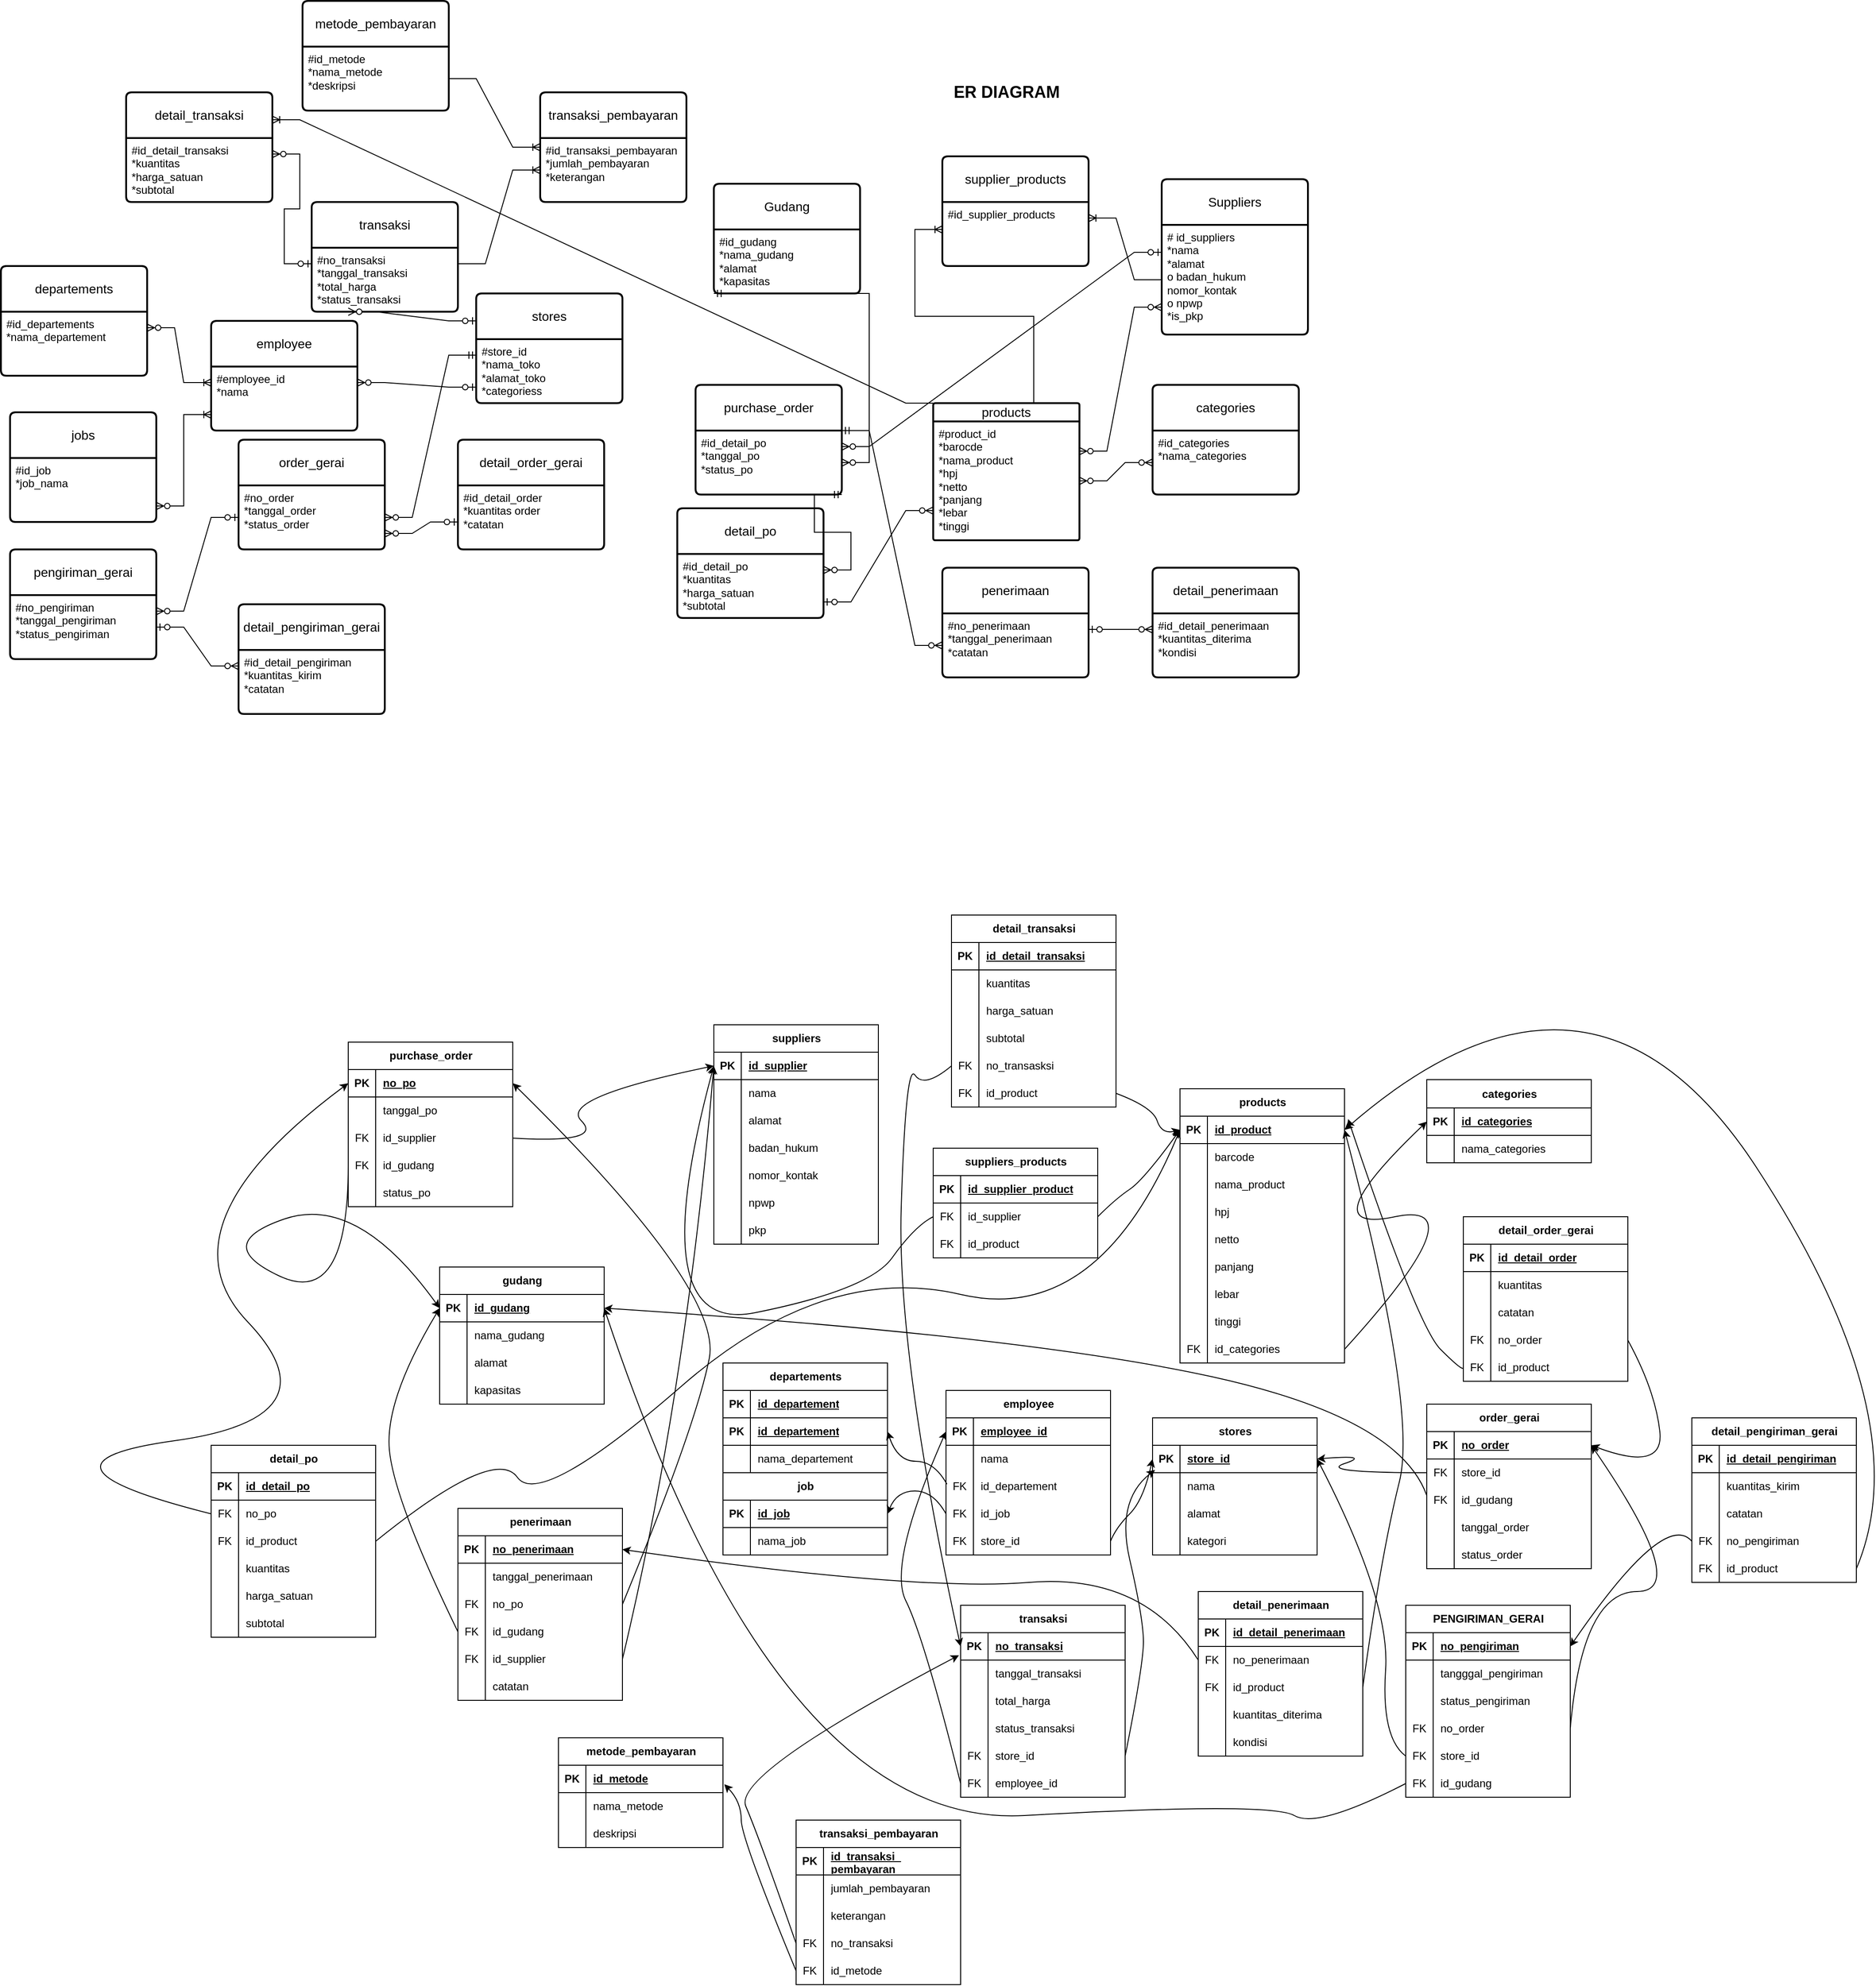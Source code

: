 <mxfile version="26.2.13">
  <diagram name="Halaman-1" id="utRpi2b-l3ms0r_A0hBE">
    <mxGraphModel dx="2367" dy="1992" grid="1" gridSize="10" guides="1" tooltips="1" connect="1" arrows="1" fold="1" page="1" pageScale="1" pageWidth="827" pageHeight="1169" math="0" shadow="0">
      <root>
        <mxCell id="0" />
        <mxCell id="1" parent="0" />
        <mxCell id="-DYk5e_ev0RPhAho5NHS-7" value="supplier_products" style="swimlane;childLayout=stackLayout;horizontal=1;startSize=50;horizontalStack=0;rounded=1;fontSize=14;fontStyle=0;strokeWidth=2;resizeParent=0;resizeLast=1;shadow=0;dashed=0;align=center;arcSize=4;whiteSpace=wrap;html=1;" parent="1" vertex="1">
          <mxGeometry x="320" y="200" width="160" height="120" as="geometry" />
        </mxCell>
        <mxCell id="-DYk5e_ev0RPhAho5NHS-8" value="#id_supplier_products" style="align=left;strokeColor=none;fillColor=none;spacingLeft=4;spacingRight=4;fontSize=12;verticalAlign=top;resizable=0;rotatable=0;part=1;html=1;whiteSpace=wrap;" parent="-DYk5e_ev0RPhAho5NHS-7" vertex="1">
          <mxGeometry y="50" width="160" height="70" as="geometry" />
        </mxCell>
        <mxCell id="-DYk5e_ev0RPhAho5NHS-13" value="" style="edgeStyle=entityRelationEdgeStyle;fontSize=12;html=1;endArrow=ERoneToMany;rounded=0;entryX=0;entryY=0.5;entryDx=0;entryDy=0;exitX=0.5;exitY=0;exitDx=0;exitDy=0;" parent="-DYk5e_ev0RPhAho5NHS-7" source="-DYk5e_ev0RPhAho5NHS-16" edge="1">
          <mxGeometry width="100" height="100" relative="1" as="geometry">
            <mxPoint x="70" y="350" as="sourcePoint" />
            <mxPoint x="-1.137e-13" y="80" as="targetPoint" />
          </mxGeometry>
        </mxCell>
        <mxCell id="-DYk5e_ev0RPhAho5NHS-10" value="Suppliers" style="swimlane;childLayout=stackLayout;horizontal=1;startSize=50;horizontalStack=0;rounded=1;fontSize=14;fontStyle=0;strokeWidth=2;resizeParent=0;resizeLast=1;shadow=0;dashed=0;align=center;arcSize=4;whiteSpace=wrap;html=1;" parent="1" vertex="1">
          <mxGeometry x="560" y="225" width="160" height="170" as="geometry" />
        </mxCell>
        <mxCell id="-DYk5e_ev0RPhAho5NHS-11" value="# id_suppliers&lt;div&gt;*nama&lt;/div&gt;&lt;div&gt;*alamat&lt;/div&gt;&lt;div&gt;o badan_hukum&lt;/div&gt;&lt;div&gt;nomor_kontak&lt;/div&gt;&lt;div&gt;o npwp&lt;/div&gt;&lt;div&gt;*is_pkp&lt;/div&gt;" style="align=left;strokeColor=none;fillColor=none;spacingLeft=4;spacingRight=4;fontSize=12;verticalAlign=top;resizable=0;rotatable=0;part=1;html=1;whiteSpace=wrap;" parent="-DYk5e_ev0RPhAho5NHS-10" vertex="1">
          <mxGeometry y="50" width="160" height="120" as="geometry" />
        </mxCell>
        <mxCell id="-DYk5e_ev0RPhAho5NHS-15" value="" style="edgeStyle=entityRelationEdgeStyle;fontSize=12;html=1;endArrow=ERoneToMany;rounded=0;entryX=1;entryY=0.25;entryDx=0;entryDy=0;exitX=0;exitY=0.5;exitDx=0;exitDy=0;" parent="1" source="-DYk5e_ev0RPhAho5NHS-11" target="-DYk5e_ev0RPhAho5NHS-8" edge="1">
          <mxGeometry width="100" height="100" relative="1" as="geometry">
            <mxPoint x="550" y="490" as="sourcePoint" />
            <mxPoint x="660" y="280" as="targetPoint" />
          </mxGeometry>
        </mxCell>
        <mxCell id="-DYk5e_ev0RPhAho5NHS-16" value="products" style="swimlane;childLayout=stackLayout;horizontal=1;startSize=20;horizontalStack=0;rounded=1;fontSize=14;fontStyle=0;strokeWidth=2;resizeParent=0;resizeLast=1;shadow=0;dashed=0;align=center;arcSize=4;whiteSpace=wrap;html=1;" parent="1" vertex="1">
          <mxGeometry x="310" y="470" width="160" height="150" as="geometry" />
        </mxCell>
        <mxCell id="-DYk5e_ev0RPhAho5NHS-17" value="#product_id&lt;div&gt;*barocde&lt;/div&gt;&lt;div&gt;*nama_product&lt;/div&gt;&lt;div&gt;*hpj&lt;/div&gt;&lt;div&gt;*netto&lt;/div&gt;&lt;div&gt;*panjang&lt;/div&gt;&lt;div&gt;*lebar&lt;/div&gt;&lt;div&gt;*tinggi&lt;/div&gt;" style="align=left;strokeColor=none;fillColor=none;spacingLeft=4;spacingRight=4;fontSize=12;verticalAlign=top;resizable=0;rotatable=0;part=1;html=1;whiteSpace=wrap;" parent="-DYk5e_ev0RPhAho5NHS-16" vertex="1">
          <mxGeometry y="20" width="160" height="130" as="geometry" />
        </mxCell>
        <mxCell id="-DYk5e_ev0RPhAho5NHS-20" value="categories" style="swimlane;childLayout=stackLayout;horizontal=1;startSize=50;horizontalStack=0;rounded=1;fontSize=14;fontStyle=0;strokeWidth=2;resizeParent=0;resizeLast=1;shadow=0;dashed=0;align=center;arcSize=4;whiteSpace=wrap;html=1;" parent="1" vertex="1">
          <mxGeometry x="550" y="450" width="160" height="120" as="geometry" />
        </mxCell>
        <mxCell id="-DYk5e_ev0RPhAho5NHS-21" value="#id_categories&lt;div&gt;*nama_categories&lt;/div&gt;" style="align=left;strokeColor=none;fillColor=none;spacingLeft=4;spacingRight=4;fontSize=12;verticalAlign=top;resizable=0;rotatable=0;part=1;html=1;whiteSpace=wrap;" parent="-DYk5e_ev0RPhAho5NHS-20" vertex="1">
          <mxGeometry y="50" width="160" height="70" as="geometry" />
        </mxCell>
        <mxCell id="-DYk5e_ev0RPhAho5NHS-22" value="" style="edgeStyle=entityRelationEdgeStyle;fontSize=12;html=1;endArrow=ERzeroToMany;endFill=1;startArrow=ERzeroToMany;rounded=0;entryX=1;entryY=0.25;entryDx=0;entryDy=0;exitX=0;exitY=0.75;exitDx=0;exitDy=0;" parent="1" source="-DYk5e_ev0RPhAho5NHS-11" target="-DYk5e_ev0RPhAho5NHS-17" edge="1">
          <mxGeometry width="100" height="100" relative="1" as="geometry">
            <mxPoint x="540" y="390" as="sourcePoint" />
            <mxPoint x="430" y="500" as="targetPoint" />
            <Array as="points">
              <mxPoint x="220" y="580" />
              <mxPoint x="260" y="450" />
              <mxPoint x="370" y="520" />
              <mxPoint x="290" y="490" />
            </Array>
          </mxGeometry>
        </mxCell>
        <mxCell id="-DYk5e_ev0RPhAho5NHS-23" value="" style="edgeStyle=entityRelationEdgeStyle;fontSize=12;html=1;endArrow=ERzeroToMany;endFill=1;startArrow=ERzeroToMany;rounded=0;entryX=1;entryY=0.5;entryDx=0;entryDy=0;" parent="1" source="-DYk5e_ev0RPhAho5NHS-21" target="-DYk5e_ev0RPhAho5NHS-17" edge="1">
          <mxGeometry width="100" height="100" relative="1" as="geometry">
            <mxPoint x="330" y="600" as="sourcePoint" />
            <mxPoint x="430" y="500" as="targetPoint" />
          </mxGeometry>
        </mxCell>
        <mxCell id="-DYk5e_ev0RPhAho5NHS-24" value="departements" style="swimlane;childLayout=stackLayout;horizontal=1;startSize=50;horizontalStack=0;rounded=1;fontSize=14;fontStyle=0;strokeWidth=2;resizeParent=0;resizeLast=1;shadow=0;dashed=0;align=center;arcSize=4;whiteSpace=wrap;html=1;" parent="1" vertex="1">
          <mxGeometry x="-710" y="320" width="160" height="120" as="geometry" />
        </mxCell>
        <mxCell id="-DYk5e_ev0RPhAho5NHS-25" value="#id_departements&lt;div&gt;*nama_departement&lt;/div&gt;" style="align=left;strokeColor=none;fillColor=none;spacingLeft=4;spacingRight=4;fontSize=12;verticalAlign=top;resizable=0;rotatable=0;part=1;html=1;whiteSpace=wrap;" parent="-DYk5e_ev0RPhAho5NHS-24" vertex="1">
          <mxGeometry y="50" width="160" height="70" as="geometry" />
        </mxCell>
        <mxCell id="-DYk5e_ev0RPhAho5NHS-26" value="jobs" style="swimlane;childLayout=stackLayout;horizontal=1;startSize=50;horizontalStack=0;rounded=1;fontSize=14;fontStyle=0;strokeWidth=2;resizeParent=0;resizeLast=1;shadow=0;dashed=0;align=center;arcSize=4;whiteSpace=wrap;html=1;" parent="1" vertex="1">
          <mxGeometry x="-700" y="480" width="160" height="120" as="geometry" />
        </mxCell>
        <mxCell id="-DYk5e_ev0RPhAho5NHS-27" value="#id_job&lt;div&gt;*job_nama&lt;/div&gt;" style="align=left;strokeColor=none;fillColor=none;spacingLeft=4;spacingRight=4;fontSize=12;verticalAlign=top;resizable=0;rotatable=0;part=1;html=1;whiteSpace=wrap;" parent="-DYk5e_ev0RPhAho5NHS-26" vertex="1">
          <mxGeometry y="50" width="160" height="70" as="geometry" />
        </mxCell>
        <mxCell id="-DYk5e_ev0RPhAho5NHS-28" value="employee" style="swimlane;childLayout=stackLayout;horizontal=1;startSize=50;horizontalStack=0;rounded=1;fontSize=14;fontStyle=0;strokeWidth=2;resizeParent=0;resizeLast=1;shadow=0;dashed=0;align=center;arcSize=4;whiteSpace=wrap;html=1;" parent="1" vertex="1">
          <mxGeometry x="-480" y="380" width="160" height="120" as="geometry" />
        </mxCell>
        <mxCell id="-DYk5e_ev0RPhAho5NHS-29" value="#employee_id&lt;div&gt;*nama&lt;/div&gt;" style="align=left;strokeColor=none;fillColor=none;spacingLeft=4;spacingRight=4;fontSize=12;verticalAlign=top;resizable=0;rotatable=0;part=1;html=1;whiteSpace=wrap;" parent="-DYk5e_ev0RPhAho5NHS-28" vertex="1">
          <mxGeometry y="50" width="160" height="70" as="geometry" />
        </mxCell>
        <mxCell id="-DYk5e_ev0RPhAho5NHS-30" value="stores" style="swimlane;childLayout=stackLayout;horizontal=1;startSize=50;horizontalStack=0;rounded=1;fontSize=14;fontStyle=0;strokeWidth=2;resizeParent=0;resizeLast=1;shadow=0;dashed=0;align=center;arcSize=4;whiteSpace=wrap;html=1;" parent="1" vertex="1">
          <mxGeometry x="-190" y="350" width="160" height="120" as="geometry" />
        </mxCell>
        <mxCell id="-DYk5e_ev0RPhAho5NHS-31" value="#store_id&lt;div&gt;*nama_toko&lt;/div&gt;&lt;div&gt;*alamat_toko&lt;/div&gt;&lt;div&gt;*categoriess&lt;/div&gt;" style="align=left;strokeColor=none;fillColor=none;spacingLeft=4;spacingRight=4;fontSize=12;verticalAlign=top;resizable=0;rotatable=0;part=1;html=1;whiteSpace=wrap;" parent="-DYk5e_ev0RPhAho5NHS-30" vertex="1">
          <mxGeometry y="50" width="160" height="70" as="geometry" />
        </mxCell>
        <mxCell id="-DYk5e_ev0RPhAho5NHS-33" value="" style="edgeStyle=entityRelationEdgeStyle;fontSize=12;html=1;endArrow=ERoneToMany;startArrow=ERzeroToMany;rounded=0;exitX=1;exitY=0.25;exitDx=0;exitDy=0;entryX=0;entryY=0.25;entryDx=0;entryDy=0;" parent="1" source="-DYk5e_ev0RPhAho5NHS-25" target="-DYk5e_ev0RPhAho5NHS-29" edge="1">
          <mxGeometry width="100" height="100" relative="1" as="geometry">
            <mxPoint x="-370" y="220" as="sourcePoint" />
            <mxPoint x="-270" y="120" as="targetPoint" />
          </mxGeometry>
        </mxCell>
        <mxCell id="-DYk5e_ev0RPhAho5NHS-35" value="" style="edgeStyle=entityRelationEdgeStyle;fontSize=12;html=1;endArrow=ERoneToMany;startArrow=ERzeroToMany;rounded=0;exitX=1;exitY=0.75;exitDx=0;exitDy=0;entryX=0;entryY=0.75;entryDx=0;entryDy=0;" parent="1" source="-DYk5e_ev0RPhAho5NHS-27" target="-DYk5e_ev0RPhAho5NHS-29" edge="1">
          <mxGeometry width="100" height="100" relative="1" as="geometry">
            <mxPoint x="-370" y="220" as="sourcePoint" />
            <mxPoint x="-270" y="120" as="targetPoint" />
          </mxGeometry>
        </mxCell>
        <mxCell id="-DYk5e_ev0RPhAho5NHS-36" value="" style="edgeStyle=entityRelationEdgeStyle;fontSize=12;html=1;endArrow=ERzeroToMany;startArrow=ERzeroToOne;rounded=0;exitX=0;exitY=0.75;exitDx=0;exitDy=0;entryX=1;entryY=0.25;entryDx=0;entryDy=0;" parent="1" source="-DYk5e_ev0RPhAho5NHS-31" target="-DYk5e_ev0RPhAho5NHS-29" edge="1">
          <mxGeometry width="100" height="100" relative="1" as="geometry">
            <mxPoint x="-290" y="510" as="sourcePoint" />
            <mxPoint x="-190" y="410" as="targetPoint" />
          </mxGeometry>
        </mxCell>
        <mxCell id="-DYk5e_ev0RPhAho5NHS-37" value="&lt;font style=&quot;font-size: 18px;&quot;&gt;&lt;b&gt;ER DIAGRAM&lt;/b&gt;&lt;/font&gt;" style="text;html=1;align=center;verticalAlign=middle;resizable=0;points=[];autosize=1;strokeColor=none;fillColor=none;" parent="1" vertex="1">
          <mxGeometry x="320" y="110" width="140" height="40" as="geometry" />
        </mxCell>
        <mxCell id="-DYk5e_ev0RPhAho5NHS-39" value="suppliers" style="shape=table;startSize=30;container=1;collapsible=1;childLayout=tableLayout;fixedRows=1;rowLines=0;fontStyle=1;align=center;resizeLast=1;html=1;" parent="1" vertex="1">
          <mxGeometry x="70" y="1150" width="180" height="240" as="geometry" />
        </mxCell>
        <mxCell id="-DYk5e_ev0RPhAho5NHS-40" value="" style="shape=tableRow;horizontal=0;startSize=0;swimlaneHead=0;swimlaneBody=0;fillColor=none;collapsible=0;dropTarget=0;points=[[0,0.5],[1,0.5]];portConstraint=eastwest;top=0;left=0;right=0;bottom=1;" parent="-DYk5e_ev0RPhAho5NHS-39" vertex="1">
          <mxGeometry y="30" width="180" height="30" as="geometry" />
        </mxCell>
        <mxCell id="-DYk5e_ev0RPhAho5NHS-41" value="PK" style="shape=partialRectangle;connectable=0;fillColor=none;top=0;left=0;bottom=0;right=0;fontStyle=1;overflow=hidden;whiteSpace=wrap;html=1;" parent="-DYk5e_ev0RPhAho5NHS-40" vertex="1">
          <mxGeometry width="30" height="30" as="geometry">
            <mxRectangle width="30" height="30" as="alternateBounds" />
          </mxGeometry>
        </mxCell>
        <mxCell id="-DYk5e_ev0RPhAho5NHS-42" value="id_supplier" style="shape=partialRectangle;connectable=0;fillColor=none;top=0;left=0;bottom=0;right=0;align=left;spacingLeft=6;fontStyle=5;overflow=hidden;whiteSpace=wrap;html=1;" parent="-DYk5e_ev0RPhAho5NHS-40" vertex="1">
          <mxGeometry x="30" width="150" height="30" as="geometry">
            <mxRectangle width="150" height="30" as="alternateBounds" />
          </mxGeometry>
        </mxCell>
        <mxCell id="-DYk5e_ev0RPhAho5NHS-43" value="" style="shape=tableRow;horizontal=0;startSize=0;swimlaneHead=0;swimlaneBody=0;fillColor=none;collapsible=0;dropTarget=0;points=[[0,0.5],[1,0.5]];portConstraint=eastwest;top=0;left=0;right=0;bottom=0;" parent="-DYk5e_ev0RPhAho5NHS-39" vertex="1">
          <mxGeometry y="60" width="180" height="30" as="geometry" />
        </mxCell>
        <mxCell id="-DYk5e_ev0RPhAho5NHS-44" value="" style="shape=partialRectangle;connectable=0;fillColor=none;top=0;left=0;bottom=0;right=0;editable=1;overflow=hidden;whiteSpace=wrap;html=1;" parent="-DYk5e_ev0RPhAho5NHS-43" vertex="1">
          <mxGeometry width="30" height="30" as="geometry">
            <mxRectangle width="30" height="30" as="alternateBounds" />
          </mxGeometry>
        </mxCell>
        <mxCell id="-DYk5e_ev0RPhAho5NHS-45" value="nama" style="shape=partialRectangle;connectable=0;fillColor=none;top=0;left=0;bottom=0;right=0;align=left;spacingLeft=6;overflow=hidden;whiteSpace=wrap;html=1;" parent="-DYk5e_ev0RPhAho5NHS-43" vertex="1">
          <mxGeometry x="30" width="150" height="30" as="geometry">
            <mxRectangle width="150" height="30" as="alternateBounds" />
          </mxGeometry>
        </mxCell>
        <mxCell id="-DYk5e_ev0RPhAho5NHS-46" value="" style="shape=tableRow;horizontal=0;startSize=0;swimlaneHead=0;swimlaneBody=0;fillColor=none;collapsible=0;dropTarget=0;points=[[0,0.5],[1,0.5]];portConstraint=eastwest;top=0;left=0;right=0;bottom=0;" parent="-DYk5e_ev0RPhAho5NHS-39" vertex="1">
          <mxGeometry y="90" width="180" height="30" as="geometry" />
        </mxCell>
        <mxCell id="-DYk5e_ev0RPhAho5NHS-47" value="" style="shape=partialRectangle;connectable=0;fillColor=none;top=0;left=0;bottom=0;right=0;editable=1;overflow=hidden;whiteSpace=wrap;html=1;" parent="-DYk5e_ev0RPhAho5NHS-46" vertex="1">
          <mxGeometry width="30" height="30" as="geometry">
            <mxRectangle width="30" height="30" as="alternateBounds" />
          </mxGeometry>
        </mxCell>
        <mxCell id="-DYk5e_ev0RPhAho5NHS-48" value="alamat" style="shape=partialRectangle;connectable=0;fillColor=none;top=0;left=0;bottom=0;right=0;align=left;spacingLeft=6;overflow=hidden;whiteSpace=wrap;html=1;" parent="-DYk5e_ev0RPhAho5NHS-46" vertex="1">
          <mxGeometry x="30" width="150" height="30" as="geometry">
            <mxRectangle width="150" height="30" as="alternateBounds" />
          </mxGeometry>
        </mxCell>
        <mxCell id="-DYk5e_ev0RPhAho5NHS-49" value="" style="shape=tableRow;horizontal=0;startSize=0;swimlaneHead=0;swimlaneBody=0;fillColor=none;collapsible=0;dropTarget=0;points=[[0,0.5],[1,0.5]];portConstraint=eastwest;top=0;left=0;right=0;bottom=0;" parent="-DYk5e_ev0RPhAho5NHS-39" vertex="1">
          <mxGeometry y="120" width="180" height="30" as="geometry" />
        </mxCell>
        <mxCell id="-DYk5e_ev0RPhAho5NHS-50" value="" style="shape=partialRectangle;connectable=0;fillColor=none;top=0;left=0;bottom=0;right=0;editable=1;overflow=hidden;whiteSpace=wrap;html=1;" parent="-DYk5e_ev0RPhAho5NHS-49" vertex="1">
          <mxGeometry width="30" height="30" as="geometry">
            <mxRectangle width="30" height="30" as="alternateBounds" />
          </mxGeometry>
        </mxCell>
        <mxCell id="-DYk5e_ev0RPhAho5NHS-51" value="badan_hukum" style="shape=partialRectangle;connectable=0;fillColor=none;top=0;left=0;bottom=0;right=0;align=left;spacingLeft=6;overflow=hidden;whiteSpace=wrap;html=1;" parent="-DYk5e_ev0RPhAho5NHS-49" vertex="1">
          <mxGeometry x="30" width="150" height="30" as="geometry">
            <mxRectangle width="150" height="30" as="alternateBounds" />
          </mxGeometry>
        </mxCell>
        <mxCell id="-DYk5e_ev0RPhAho5NHS-67" value="" style="shape=tableRow;horizontal=0;startSize=0;swimlaneHead=0;swimlaneBody=0;fillColor=none;collapsible=0;dropTarget=0;points=[[0,0.5],[1,0.5]];portConstraint=eastwest;top=0;left=0;right=0;bottom=0;" parent="-DYk5e_ev0RPhAho5NHS-39" vertex="1">
          <mxGeometry y="150" width="180" height="30" as="geometry" />
        </mxCell>
        <mxCell id="-DYk5e_ev0RPhAho5NHS-68" value="" style="shape=partialRectangle;connectable=0;fillColor=none;top=0;left=0;bottom=0;right=0;editable=1;overflow=hidden;whiteSpace=wrap;html=1;" parent="-DYk5e_ev0RPhAho5NHS-67" vertex="1">
          <mxGeometry width="30" height="30" as="geometry">
            <mxRectangle width="30" height="30" as="alternateBounds" />
          </mxGeometry>
        </mxCell>
        <mxCell id="-DYk5e_ev0RPhAho5NHS-69" value="nomor_kontak" style="shape=partialRectangle;connectable=0;fillColor=none;top=0;left=0;bottom=0;right=0;align=left;spacingLeft=6;overflow=hidden;whiteSpace=wrap;html=1;" parent="-DYk5e_ev0RPhAho5NHS-67" vertex="1">
          <mxGeometry x="30" width="150" height="30" as="geometry">
            <mxRectangle width="150" height="30" as="alternateBounds" />
          </mxGeometry>
        </mxCell>
        <mxCell id="-DYk5e_ev0RPhAho5NHS-70" value="" style="shape=tableRow;horizontal=0;startSize=0;swimlaneHead=0;swimlaneBody=0;fillColor=none;collapsible=0;dropTarget=0;points=[[0,0.5],[1,0.5]];portConstraint=eastwest;top=0;left=0;right=0;bottom=0;" parent="-DYk5e_ev0RPhAho5NHS-39" vertex="1">
          <mxGeometry y="180" width="180" height="30" as="geometry" />
        </mxCell>
        <mxCell id="-DYk5e_ev0RPhAho5NHS-71" value="" style="shape=partialRectangle;connectable=0;fillColor=none;top=0;left=0;bottom=0;right=0;editable=1;overflow=hidden;whiteSpace=wrap;html=1;" parent="-DYk5e_ev0RPhAho5NHS-70" vertex="1">
          <mxGeometry width="30" height="30" as="geometry">
            <mxRectangle width="30" height="30" as="alternateBounds" />
          </mxGeometry>
        </mxCell>
        <mxCell id="-DYk5e_ev0RPhAho5NHS-72" value="npwp" style="shape=partialRectangle;connectable=0;fillColor=none;top=0;left=0;bottom=0;right=0;align=left;spacingLeft=6;overflow=hidden;whiteSpace=wrap;html=1;" parent="-DYk5e_ev0RPhAho5NHS-70" vertex="1">
          <mxGeometry x="30" width="150" height="30" as="geometry">
            <mxRectangle width="150" height="30" as="alternateBounds" />
          </mxGeometry>
        </mxCell>
        <mxCell id="-DYk5e_ev0RPhAho5NHS-73" value="" style="shape=tableRow;horizontal=0;startSize=0;swimlaneHead=0;swimlaneBody=0;fillColor=none;collapsible=0;dropTarget=0;points=[[0,0.5],[1,0.5]];portConstraint=eastwest;top=0;left=0;right=0;bottom=0;" parent="-DYk5e_ev0RPhAho5NHS-39" vertex="1">
          <mxGeometry y="210" width="180" height="30" as="geometry" />
        </mxCell>
        <mxCell id="-DYk5e_ev0RPhAho5NHS-74" value="" style="shape=partialRectangle;connectable=0;fillColor=none;top=0;left=0;bottom=0;right=0;editable=1;overflow=hidden;whiteSpace=wrap;html=1;" parent="-DYk5e_ev0RPhAho5NHS-73" vertex="1">
          <mxGeometry width="30" height="30" as="geometry">
            <mxRectangle width="30" height="30" as="alternateBounds" />
          </mxGeometry>
        </mxCell>
        <mxCell id="-DYk5e_ev0RPhAho5NHS-75" value="pkp" style="shape=partialRectangle;connectable=0;fillColor=none;top=0;left=0;bottom=0;right=0;align=left;spacingLeft=6;overflow=hidden;whiteSpace=wrap;html=1;" parent="-DYk5e_ev0RPhAho5NHS-73" vertex="1">
          <mxGeometry x="30" width="150" height="30" as="geometry">
            <mxRectangle width="150" height="30" as="alternateBounds" />
          </mxGeometry>
        </mxCell>
        <mxCell id="-DYk5e_ev0RPhAho5NHS-76" value="suppliers_products" style="shape=table;startSize=30;container=1;collapsible=1;childLayout=tableLayout;fixedRows=1;rowLines=0;fontStyle=1;align=center;resizeLast=1;html=1;" parent="1" vertex="1">
          <mxGeometry x="310" y="1285" width="180" height="120" as="geometry" />
        </mxCell>
        <mxCell id="-DYk5e_ev0RPhAho5NHS-77" value="" style="shape=tableRow;horizontal=0;startSize=0;swimlaneHead=0;swimlaneBody=0;fillColor=none;collapsible=0;dropTarget=0;points=[[0,0.5],[1,0.5]];portConstraint=eastwest;top=0;left=0;right=0;bottom=1;" parent="-DYk5e_ev0RPhAho5NHS-76" vertex="1">
          <mxGeometry y="30" width="180" height="30" as="geometry" />
        </mxCell>
        <mxCell id="-DYk5e_ev0RPhAho5NHS-78" value="PK" style="shape=partialRectangle;connectable=0;fillColor=none;top=0;left=0;bottom=0;right=0;fontStyle=1;overflow=hidden;whiteSpace=wrap;html=1;" parent="-DYk5e_ev0RPhAho5NHS-77" vertex="1">
          <mxGeometry width="30" height="30" as="geometry">
            <mxRectangle width="30" height="30" as="alternateBounds" />
          </mxGeometry>
        </mxCell>
        <mxCell id="-DYk5e_ev0RPhAho5NHS-79" value="id_supplier_product" style="shape=partialRectangle;connectable=0;fillColor=none;top=0;left=0;bottom=0;right=0;align=left;spacingLeft=6;fontStyle=5;overflow=hidden;whiteSpace=wrap;html=1;" parent="-DYk5e_ev0RPhAho5NHS-77" vertex="1">
          <mxGeometry x="30" width="150" height="30" as="geometry">
            <mxRectangle width="150" height="30" as="alternateBounds" />
          </mxGeometry>
        </mxCell>
        <mxCell id="-DYk5e_ev0RPhAho5NHS-80" value="" style="shape=tableRow;horizontal=0;startSize=0;swimlaneHead=0;swimlaneBody=0;fillColor=none;collapsible=0;dropTarget=0;points=[[0,0.5],[1,0.5]];portConstraint=eastwest;top=0;left=0;right=0;bottom=0;" parent="-DYk5e_ev0RPhAho5NHS-76" vertex="1">
          <mxGeometry y="60" width="180" height="30" as="geometry" />
        </mxCell>
        <mxCell id="-DYk5e_ev0RPhAho5NHS-81" value="FK" style="shape=partialRectangle;connectable=0;fillColor=none;top=0;left=0;bottom=0;right=0;editable=1;overflow=hidden;whiteSpace=wrap;html=1;" parent="-DYk5e_ev0RPhAho5NHS-80" vertex="1">
          <mxGeometry width="30" height="30" as="geometry">
            <mxRectangle width="30" height="30" as="alternateBounds" />
          </mxGeometry>
        </mxCell>
        <mxCell id="-DYk5e_ev0RPhAho5NHS-82" value="id_supplier" style="shape=partialRectangle;connectable=0;fillColor=none;top=0;left=0;bottom=0;right=0;align=left;spacingLeft=6;overflow=hidden;whiteSpace=wrap;html=1;" parent="-DYk5e_ev0RPhAho5NHS-80" vertex="1">
          <mxGeometry x="30" width="150" height="30" as="geometry">
            <mxRectangle width="150" height="30" as="alternateBounds" />
          </mxGeometry>
        </mxCell>
        <mxCell id="-DYk5e_ev0RPhAho5NHS-83" value="" style="shape=tableRow;horizontal=0;startSize=0;swimlaneHead=0;swimlaneBody=0;fillColor=none;collapsible=0;dropTarget=0;points=[[0,0.5],[1,0.5]];portConstraint=eastwest;top=0;left=0;right=0;bottom=0;" parent="-DYk5e_ev0RPhAho5NHS-76" vertex="1">
          <mxGeometry y="90" width="180" height="30" as="geometry" />
        </mxCell>
        <mxCell id="-DYk5e_ev0RPhAho5NHS-84" value="FK" style="shape=partialRectangle;connectable=0;fillColor=none;top=0;left=0;bottom=0;right=0;editable=1;overflow=hidden;whiteSpace=wrap;html=1;" parent="-DYk5e_ev0RPhAho5NHS-83" vertex="1">
          <mxGeometry width="30" height="30" as="geometry">
            <mxRectangle width="30" height="30" as="alternateBounds" />
          </mxGeometry>
        </mxCell>
        <mxCell id="-DYk5e_ev0RPhAho5NHS-85" value="id_product" style="shape=partialRectangle;connectable=0;fillColor=none;top=0;left=0;bottom=0;right=0;align=left;spacingLeft=6;overflow=hidden;whiteSpace=wrap;html=1;" parent="-DYk5e_ev0RPhAho5NHS-83" vertex="1">
          <mxGeometry x="30" width="150" height="30" as="geometry">
            <mxRectangle width="150" height="30" as="alternateBounds" />
          </mxGeometry>
        </mxCell>
        <mxCell id="-DYk5e_ev0RPhAho5NHS-100" value="" style="curved=1;endArrow=classic;html=1;rounded=0;exitX=0;exitY=0.5;exitDx=0;exitDy=0;entryX=0;entryY=0.5;entryDx=0;entryDy=0;" parent="1" source="-DYk5e_ev0RPhAho5NHS-80" target="-DYk5e_ev0RPhAho5NHS-40" edge="1">
          <mxGeometry width="50" height="50" relative="1" as="geometry">
            <mxPoint x="240" y="1370" as="sourcePoint" />
            <mxPoint x="290" y="1320" as="targetPoint" />
            <Array as="points">
              <mxPoint x="290" y="1370" />
              <mxPoint x="240" y="1440" />
              <mxPoint x="-10" y="1490" />
            </Array>
          </mxGeometry>
        </mxCell>
        <mxCell id="-DYk5e_ev0RPhAho5NHS-101" value="products" style="shape=table;startSize=30;container=1;collapsible=1;childLayout=tableLayout;fixedRows=1;rowLines=0;fontStyle=1;align=center;resizeLast=1;html=1;" parent="1" vertex="1">
          <mxGeometry x="580" y="1220" width="180" height="300" as="geometry" />
        </mxCell>
        <mxCell id="-DYk5e_ev0RPhAho5NHS-102" value="" style="shape=tableRow;horizontal=0;startSize=0;swimlaneHead=0;swimlaneBody=0;fillColor=none;collapsible=0;dropTarget=0;points=[[0,0.5],[1,0.5]];portConstraint=eastwest;top=0;left=0;right=0;bottom=1;" parent="-DYk5e_ev0RPhAho5NHS-101" vertex="1">
          <mxGeometry y="30" width="180" height="30" as="geometry" />
        </mxCell>
        <mxCell id="-DYk5e_ev0RPhAho5NHS-103" value="PK" style="shape=partialRectangle;connectable=0;fillColor=none;top=0;left=0;bottom=0;right=0;fontStyle=1;overflow=hidden;whiteSpace=wrap;html=1;" parent="-DYk5e_ev0RPhAho5NHS-102" vertex="1">
          <mxGeometry width="30" height="30" as="geometry">
            <mxRectangle width="30" height="30" as="alternateBounds" />
          </mxGeometry>
        </mxCell>
        <mxCell id="-DYk5e_ev0RPhAho5NHS-104" value="id_product" style="shape=partialRectangle;connectable=0;fillColor=none;top=0;left=0;bottom=0;right=0;align=left;spacingLeft=6;fontStyle=5;overflow=hidden;whiteSpace=wrap;html=1;" parent="-DYk5e_ev0RPhAho5NHS-102" vertex="1">
          <mxGeometry x="30" width="150" height="30" as="geometry">
            <mxRectangle width="150" height="30" as="alternateBounds" />
          </mxGeometry>
        </mxCell>
        <mxCell id="-DYk5e_ev0RPhAho5NHS-105" value="" style="shape=tableRow;horizontal=0;startSize=0;swimlaneHead=0;swimlaneBody=0;fillColor=none;collapsible=0;dropTarget=0;points=[[0,0.5],[1,0.5]];portConstraint=eastwest;top=0;left=0;right=0;bottom=0;" parent="-DYk5e_ev0RPhAho5NHS-101" vertex="1">
          <mxGeometry y="60" width="180" height="30" as="geometry" />
        </mxCell>
        <mxCell id="-DYk5e_ev0RPhAho5NHS-106" value="" style="shape=partialRectangle;connectable=0;fillColor=none;top=0;left=0;bottom=0;right=0;editable=1;overflow=hidden;whiteSpace=wrap;html=1;" parent="-DYk5e_ev0RPhAho5NHS-105" vertex="1">
          <mxGeometry width="30" height="30" as="geometry">
            <mxRectangle width="30" height="30" as="alternateBounds" />
          </mxGeometry>
        </mxCell>
        <mxCell id="-DYk5e_ev0RPhAho5NHS-107" value="barcode" style="shape=partialRectangle;connectable=0;fillColor=none;top=0;left=0;bottom=0;right=0;align=left;spacingLeft=6;overflow=hidden;whiteSpace=wrap;html=1;" parent="-DYk5e_ev0RPhAho5NHS-105" vertex="1">
          <mxGeometry x="30" width="150" height="30" as="geometry">
            <mxRectangle width="150" height="30" as="alternateBounds" />
          </mxGeometry>
        </mxCell>
        <mxCell id="-DYk5e_ev0RPhAho5NHS-108" value="" style="shape=tableRow;horizontal=0;startSize=0;swimlaneHead=0;swimlaneBody=0;fillColor=none;collapsible=0;dropTarget=0;points=[[0,0.5],[1,0.5]];portConstraint=eastwest;top=0;left=0;right=0;bottom=0;" parent="-DYk5e_ev0RPhAho5NHS-101" vertex="1">
          <mxGeometry y="90" width="180" height="30" as="geometry" />
        </mxCell>
        <mxCell id="-DYk5e_ev0RPhAho5NHS-109" value="" style="shape=partialRectangle;connectable=0;fillColor=none;top=0;left=0;bottom=0;right=0;editable=1;overflow=hidden;whiteSpace=wrap;html=1;" parent="-DYk5e_ev0RPhAho5NHS-108" vertex="1">
          <mxGeometry width="30" height="30" as="geometry">
            <mxRectangle width="30" height="30" as="alternateBounds" />
          </mxGeometry>
        </mxCell>
        <mxCell id="-DYk5e_ev0RPhAho5NHS-110" value="nama_product" style="shape=partialRectangle;connectable=0;fillColor=none;top=0;left=0;bottom=0;right=0;align=left;spacingLeft=6;overflow=hidden;whiteSpace=wrap;html=1;" parent="-DYk5e_ev0RPhAho5NHS-108" vertex="1">
          <mxGeometry x="30" width="150" height="30" as="geometry">
            <mxRectangle width="150" height="30" as="alternateBounds" />
          </mxGeometry>
        </mxCell>
        <mxCell id="-DYk5e_ev0RPhAho5NHS-111" value="" style="shape=tableRow;horizontal=0;startSize=0;swimlaneHead=0;swimlaneBody=0;fillColor=none;collapsible=0;dropTarget=0;points=[[0,0.5],[1,0.5]];portConstraint=eastwest;top=0;left=0;right=0;bottom=0;" parent="-DYk5e_ev0RPhAho5NHS-101" vertex="1">
          <mxGeometry y="120" width="180" height="30" as="geometry" />
        </mxCell>
        <mxCell id="-DYk5e_ev0RPhAho5NHS-112" value="" style="shape=partialRectangle;connectable=0;fillColor=none;top=0;left=0;bottom=0;right=0;editable=1;overflow=hidden;whiteSpace=wrap;html=1;" parent="-DYk5e_ev0RPhAho5NHS-111" vertex="1">
          <mxGeometry width="30" height="30" as="geometry">
            <mxRectangle width="30" height="30" as="alternateBounds" />
          </mxGeometry>
        </mxCell>
        <mxCell id="-DYk5e_ev0RPhAho5NHS-113" value="hpj" style="shape=partialRectangle;connectable=0;fillColor=none;top=0;left=0;bottom=0;right=0;align=left;spacingLeft=6;overflow=hidden;whiteSpace=wrap;html=1;" parent="-DYk5e_ev0RPhAho5NHS-111" vertex="1">
          <mxGeometry x="30" width="150" height="30" as="geometry">
            <mxRectangle width="150" height="30" as="alternateBounds" />
          </mxGeometry>
        </mxCell>
        <mxCell id="-DYk5e_ev0RPhAho5NHS-114" value="" style="shape=tableRow;horizontal=0;startSize=0;swimlaneHead=0;swimlaneBody=0;fillColor=none;collapsible=0;dropTarget=0;points=[[0,0.5],[1,0.5]];portConstraint=eastwest;top=0;left=0;right=0;bottom=0;" parent="-DYk5e_ev0RPhAho5NHS-101" vertex="1">
          <mxGeometry y="150" width="180" height="30" as="geometry" />
        </mxCell>
        <mxCell id="-DYk5e_ev0RPhAho5NHS-115" value="" style="shape=partialRectangle;connectable=0;fillColor=none;top=0;left=0;bottom=0;right=0;editable=1;overflow=hidden;whiteSpace=wrap;html=1;" parent="-DYk5e_ev0RPhAho5NHS-114" vertex="1">
          <mxGeometry width="30" height="30" as="geometry">
            <mxRectangle width="30" height="30" as="alternateBounds" />
          </mxGeometry>
        </mxCell>
        <mxCell id="-DYk5e_ev0RPhAho5NHS-116" value="netto" style="shape=partialRectangle;connectable=0;fillColor=none;top=0;left=0;bottom=0;right=0;align=left;spacingLeft=6;overflow=hidden;whiteSpace=wrap;html=1;" parent="-DYk5e_ev0RPhAho5NHS-114" vertex="1">
          <mxGeometry x="30" width="150" height="30" as="geometry">
            <mxRectangle width="150" height="30" as="alternateBounds" />
          </mxGeometry>
        </mxCell>
        <mxCell id="-DYk5e_ev0RPhAho5NHS-120" value="" style="shape=tableRow;horizontal=0;startSize=0;swimlaneHead=0;swimlaneBody=0;fillColor=none;collapsible=0;dropTarget=0;points=[[0,0.5],[1,0.5]];portConstraint=eastwest;top=0;left=0;right=0;bottom=0;" parent="-DYk5e_ev0RPhAho5NHS-101" vertex="1">
          <mxGeometry y="180" width="180" height="30" as="geometry" />
        </mxCell>
        <mxCell id="-DYk5e_ev0RPhAho5NHS-121" value="" style="shape=partialRectangle;connectable=0;fillColor=none;top=0;left=0;bottom=0;right=0;editable=1;overflow=hidden;whiteSpace=wrap;html=1;" parent="-DYk5e_ev0RPhAho5NHS-120" vertex="1">
          <mxGeometry width="30" height="30" as="geometry">
            <mxRectangle width="30" height="30" as="alternateBounds" />
          </mxGeometry>
        </mxCell>
        <mxCell id="-DYk5e_ev0RPhAho5NHS-122" value="panjang" style="shape=partialRectangle;connectable=0;fillColor=none;top=0;left=0;bottom=0;right=0;align=left;spacingLeft=6;overflow=hidden;whiteSpace=wrap;html=1;" parent="-DYk5e_ev0RPhAho5NHS-120" vertex="1">
          <mxGeometry x="30" width="150" height="30" as="geometry">
            <mxRectangle width="150" height="30" as="alternateBounds" />
          </mxGeometry>
        </mxCell>
        <mxCell id="-DYk5e_ev0RPhAho5NHS-126" value="" style="shape=tableRow;horizontal=0;startSize=0;swimlaneHead=0;swimlaneBody=0;fillColor=none;collapsible=0;dropTarget=0;points=[[0,0.5],[1,0.5]];portConstraint=eastwest;top=0;left=0;right=0;bottom=0;" parent="-DYk5e_ev0RPhAho5NHS-101" vertex="1">
          <mxGeometry y="210" width="180" height="30" as="geometry" />
        </mxCell>
        <mxCell id="-DYk5e_ev0RPhAho5NHS-127" value="" style="shape=partialRectangle;connectable=0;fillColor=none;top=0;left=0;bottom=0;right=0;editable=1;overflow=hidden;whiteSpace=wrap;html=1;" parent="-DYk5e_ev0RPhAho5NHS-126" vertex="1">
          <mxGeometry width="30" height="30" as="geometry">
            <mxRectangle width="30" height="30" as="alternateBounds" />
          </mxGeometry>
        </mxCell>
        <mxCell id="-DYk5e_ev0RPhAho5NHS-128" value="lebar" style="shape=partialRectangle;connectable=0;fillColor=none;top=0;left=0;bottom=0;right=0;align=left;spacingLeft=6;overflow=hidden;whiteSpace=wrap;html=1;" parent="-DYk5e_ev0RPhAho5NHS-126" vertex="1">
          <mxGeometry x="30" width="150" height="30" as="geometry">
            <mxRectangle width="150" height="30" as="alternateBounds" />
          </mxGeometry>
        </mxCell>
        <mxCell id="-DYk5e_ev0RPhAho5NHS-129" value="" style="shape=tableRow;horizontal=0;startSize=0;swimlaneHead=0;swimlaneBody=0;fillColor=none;collapsible=0;dropTarget=0;points=[[0,0.5],[1,0.5]];portConstraint=eastwest;top=0;left=0;right=0;bottom=0;" parent="-DYk5e_ev0RPhAho5NHS-101" vertex="1">
          <mxGeometry y="240" width="180" height="30" as="geometry" />
        </mxCell>
        <mxCell id="-DYk5e_ev0RPhAho5NHS-130" value="" style="shape=partialRectangle;connectable=0;fillColor=none;top=0;left=0;bottom=0;right=0;editable=1;overflow=hidden;whiteSpace=wrap;html=1;" parent="-DYk5e_ev0RPhAho5NHS-129" vertex="1">
          <mxGeometry width="30" height="30" as="geometry">
            <mxRectangle width="30" height="30" as="alternateBounds" />
          </mxGeometry>
        </mxCell>
        <mxCell id="-DYk5e_ev0RPhAho5NHS-131" value="tinggi" style="shape=partialRectangle;connectable=0;fillColor=none;top=0;left=0;bottom=0;right=0;align=left;spacingLeft=6;overflow=hidden;whiteSpace=wrap;html=1;" parent="-DYk5e_ev0RPhAho5NHS-129" vertex="1">
          <mxGeometry x="30" width="150" height="30" as="geometry">
            <mxRectangle width="150" height="30" as="alternateBounds" />
          </mxGeometry>
        </mxCell>
        <mxCell id="-DYk5e_ev0RPhAho5NHS-132" value="" style="shape=tableRow;horizontal=0;startSize=0;swimlaneHead=0;swimlaneBody=0;fillColor=none;collapsible=0;dropTarget=0;points=[[0,0.5],[1,0.5]];portConstraint=eastwest;top=0;left=0;right=0;bottom=0;" parent="-DYk5e_ev0RPhAho5NHS-101" vertex="1">
          <mxGeometry y="270" width="180" height="30" as="geometry" />
        </mxCell>
        <mxCell id="-DYk5e_ev0RPhAho5NHS-133" value="FK" style="shape=partialRectangle;connectable=0;fillColor=none;top=0;left=0;bottom=0;right=0;editable=1;overflow=hidden;whiteSpace=wrap;html=1;" parent="-DYk5e_ev0RPhAho5NHS-132" vertex="1">
          <mxGeometry width="30" height="30" as="geometry">
            <mxRectangle width="30" height="30" as="alternateBounds" />
          </mxGeometry>
        </mxCell>
        <mxCell id="-DYk5e_ev0RPhAho5NHS-134" value="id_categories" style="shape=partialRectangle;connectable=0;fillColor=none;top=0;left=0;bottom=0;right=0;align=left;spacingLeft=6;overflow=hidden;whiteSpace=wrap;html=1;" parent="-DYk5e_ev0RPhAho5NHS-132" vertex="1">
          <mxGeometry x="30" width="150" height="30" as="geometry">
            <mxRectangle width="150" height="30" as="alternateBounds" />
          </mxGeometry>
        </mxCell>
        <mxCell id="-DYk5e_ev0RPhAho5NHS-136" value="" style="curved=1;endArrow=classic;html=1;rounded=0;entryX=0;entryY=0.5;entryDx=0;entryDy=0;exitX=1;exitY=0.5;exitDx=0;exitDy=0;" parent="1" source="-DYk5e_ev0RPhAho5NHS-80" target="-DYk5e_ev0RPhAho5NHS-102" edge="1">
          <mxGeometry width="50" height="50" relative="1" as="geometry">
            <mxPoint x="460" y="1340" as="sourcePoint" />
            <mxPoint x="510" y="1290" as="targetPoint" />
            <Array as="points">
              <mxPoint x="510" y="1340" />
              <mxPoint x="540" y="1320" />
            </Array>
          </mxGeometry>
        </mxCell>
        <mxCell id="-DYk5e_ev0RPhAho5NHS-137" value="categories" style="shape=table;startSize=31;container=1;collapsible=1;childLayout=tableLayout;fixedRows=1;rowLines=0;fontStyle=1;align=center;resizeLast=1;html=1;" parent="1" vertex="1">
          <mxGeometry x="850" y="1210" width="180" height="91" as="geometry" />
        </mxCell>
        <mxCell id="-DYk5e_ev0RPhAho5NHS-138" value="" style="shape=tableRow;horizontal=0;startSize=0;swimlaneHead=0;swimlaneBody=0;fillColor=none;collapsible=0;dropTarget=0;points=[[0,0.5],[1,0.5]];portConstraint=eastwest;top=0;left=0;right=0;bottom=1;" parent="-DYk5e_ev0RPhAho5NHS-137" vertex="1">
          <mxGeometry y="31" width="180" height="30" as="geometry" />
        </mxCell>
        <mxCell id="-DYk5e_ev0RPhAho5NHS-139" value="PK" style="shape=partialRectangle;connectable=0;fillColor=none;top=0;left=0;bottom=0;right=0;fontStyle=1;overflow=hidden;whiteSpace=wrap;html=1;" parent="-DYk5e_ev0RPhAho5NHS-138" vertex="1">
          <mxGeometry width="30" height="30" as="geometry">
            <mxRectangle width="30" height="30" as="alternateBounds" />
          </mxGeometry>
        </mxCell>
        <mxCell id="-DYk5e_ev0RPhAho5NHS-140" value="id_categories" style="shape=partialRectangle;connectable=0;fillColor=none;top=0;left=0;bottom=0;right=0;align=left;spacingLeft=6;fontStyle=5;overflow=hidden;whiteSpace=wrap;html=1;" parent="-DYk5e_ev0RPhAho5NHS-138" vertex="1">
          <mxGeometry x="30" width="150" height="30" as="geometry">
            <mxRectangle width="150" height="30" as="alternateBounds" />
          </mxGeometry>
        </mxCell>
        <mxCell id="-DYk5e_ev0RPhAho5NHS-141" value="" style="shape=tableRow;horizontal=0;startSize=0;swimlaneHead=0;swimlaneBody=0;fillColor=none;collapsible=0;dropTarget=0;points=[[0,0.5],[1,0.5]];portConstraint=eastwest;top=0;left=0;right=0;bottom=0;" parent="-DYk5e_ev0RPhAho5NHS-137" vertex="1">
          <mxGeometry y="61" width="180" height="30" as="geometry" />
        </mxCell>
        <mxCell id="-DYk5e_ev0RPhAho5NHS-142" value="" style="shape=partialRectangle;connectable=0;fillColor=none;top=0;left=0;bottom=0;right=0;editable=1;overflow=hidden;whiteSpace=wrap;html=1;" parent="-DYk5e_ev0RPhAho5NHS-141" vertex="1">
          <mxGeometry width="30" height="30" as="geometry">
            <mxRectangle width="30" height="30" as="alternateBounds" />
          </mxGeometry>
        </mxCell>
        <mxCell id="-DYk5e_ev0RPhAho5NHS-143" value="nama_categories" style="shape=partialRectangle;connectable=0;fillColor=none;top=0;left=0;bottom=0;right=0;align=left;spacingLeft=6;overflow=hidden;whiteSpace=wrap;html=1;" parent="-DYk5e_ev0RPhAho5NHS-141" vertex="1">
          <mxGeometry x="30" width="150" height="30" as="geometry">
            <mxRectangle width="150" height="30" as="alternateBounds" />
          </mxGeometry>
        </mxCell>
        <mxCell id="-DYk5e_ev0RPhAho5NHS-151" value="" style="curved=1;endArrow=classic;html=1;rounded=0;exitX=1;exitY=0.5;exitDx=0;exitDy=0;entryX=0;entryY=0.5;entryDx=0;entryDy=0;" parent="1" source="-DYk5e_ev0RPhAho5NHS-132" target="-DYk5e_ev0RPhAho5NHS-138" edge="1">
          <mxGeometry width="50" height="50" relative="1" as="geometry">
            <mxPoint x="780" y="1505" as="sourcePoint" />
            <mxPoint x="880" y="1256.0" as="targetPoint" />
            <Array as="points">
              <mxPoint x="910" y="1340" />
              <mxPoint x="720" y="1380" />
            </Array>
          </mxGeometry>
        </mxCell>
        <mxCell id="-DYk5e_ev0RPhAho5NHS-152" value="departements" style="shape=table;startSize=30;container=1;collapsible=1;childLayout=tableLayout;fixedRows=1;rowLines=0;fontStyle=1;align=center;resizeLast=1;html=1;" parent="1" vertex="1">
          <mxGeometry x="80" y="1520" width="180" height="120" as="geometry" />
        </mxCell>
        <mxCell id="-DYk5e_ev0RPhAho5NHS-279" value="" style="shape=tableRow;horizontal=0;startSize=0;swimlaneHead=0;swimlaneBody=0;fillColor=none;collapsible=0;dropTarget=0;points=[[0,0.5],[1,0.5]];portConstraint=eastwest;top=0;left=0;right=0;bottom=1;" parent="-DYk5e_ev0RPhAho5NHS-152" vertex="1">
          <mxGeometry y="30" width="180" height="30" as="geometry" />
        </mxCell>
        <mxCell id="-DYk5e_ev0RPhAho5NHS-280" value="PK" style="shape=partialRectangle;connectable=0;fillColor=none;top=0;left=0;bottom=0;right=0;fontStyle=1;overflow=hidden;whiteSpace=wrap;html=1;" parent="-DYk5e_ev0RPhAho5NHS-279" vertex="1">
          <mxGeometry width="30" height="30" as="geometry">
            <mxRectangle width="30" height="30" as="alternateBounds" />
          </mxGeometry>
        </mxCell>
        <mxCell id="-DYk5e_ev0RPhAho5NHS-281" value="id_departement" style="shape=partialRectangle;connectable=0;fillColor=none;top=0;left=0;bottom=0;right=0;align=left;spacingLeft=6;fontStyle=5;overflow=hidden;whiteSpace=wrap;html=1;" parent="-DYk5e_ev0RPhAho5NHS-279" vertex="1">
          <mxGeometry x="30" width="150" height="30" as="geometry">
            <mxRectangle width="150" height="30" as="alternateBounds" />
          </mxGeometry>
        </mxCell>
        <mxCell id="-DYk5e_ev0RPhAho5NHS-153" value="" style="shape=tableRow;horizontal=0;startSize=0;swimlaneHead=0;swimlaneBody=0;fillColor=none;collapsible=0;dropTarget=0;points=[[0,0.5],[1,0.5]];portConstraint=eastwest;top=0;left=0;right=0;bottom=1;" parent="-DYk5e_ev0RPhAho5NHS-152" vertex="1">
          <mxGeometry y="60" width="180" height="30" as="geometry" />
        </mxCell>
        <mxCell id="-DYk5e_ev0RPhAho5NHS-154" value="PK" style="shape=partialRectangle;connectable=0;fillColor=none;top=0;left=0;bottom=0;right=0;fontStyle=1;overflow=hidden;whiteSpace=wrap;html=1;" parent="-DYk5e_ev0RPhAho5NHS-153" vertex="1">
          <mxGeometry width="30" height="30" as="geometry">
            <mxRectangle width="30" height="30" as="alternateBounds" />
          </mxGeometry>
        </mxCell>
        <mxCell id="-DYk5e_ev0RPhAho5NHS-155" value="id_departement" style="shape=partialRectangle;connectable=0;fillColor=none;top=0;left=0;bottom=0;right=0;align=left;spacingLeft=6;fontStyle=5;overflow=hidden;whiteSpace=wrap;html=1;" parent="-DYk5e_ev0RPhAho5NHS-153" vertex="1">
          <mxGeometry x="30" width="150" height="30" as="geometry">
            <mxRectangle width="150" height="30" as="alternateBounds" />
          </mxGeometry>
        </mxCell>
        <mxCell id="-DYk5e_ev0RPhAho5NHS-156" value="" style="shape=tableRow;horizontal=0;startSize=0;swimlaneHead=0;swimlaneBody=0;fillColor=none;collapsible=0;dropTarget=0;points=[[0,0.5],[1,0.5]];portConstraint=eastwest;top=0;left=0;right=0;bottom=0;" parent="-DYk5e_ev0RPhAho5NHS-152" vertex="1">
          <mxGeometry y="90" width="180" height="30" as="geometry" />
        </mxCell>
        <mxCell id="-DYk5e_ev0RPhAho5NHS-157" value="" style="shape=partialRectangle;connectable=0;fillColor=none;top=0;left=0;bottom=0;right=0;editable=1;overflow=hidden;whiteSpace=wrap;html=1;" parent="-DYk5e_ev0RPhAho5NHS-156" vertex="1">
          <mxGeometry width="30" height="30" as="geometry">
            <mxRectangle width="30" height="30" as="alternateBounds" />
          </mxGeometry>
        </mxCell>
        <mxCell id="-DYk5e_ev0RPhAho5NHS-158" value="nama_departement" style="shape=partialRectangle;connectable=0;fillColor=none;top=0;left=0;bottom=0;right=0;align=left;spacingLeft=6;overflow=hidden;whiteSpace=wrap;html=1;" parent="-DYk5e_ev0RPhAho5NHS-156" vertex="1">
          <mxGeometry x="30" width="150" height="30" as="geometry">
            <mxRectangle width="150" height="30" as="alternateBounds" />
          </mxGeometry>
        </mxCell>
        <mxCell id="-DYk5e_ev0RPhAho5NHS-165" value="job" style="shape=table;startSize=30;container=1;collapsible=1;childLayout=tableLayout;fixedRows=1;rowLines=0;fontStyle=1;align=center;resizeLast=1;html=1;" parent="1" vertex="1">
          <mxGeometry x="80" y="1640" width="180" height="90" as="geometry" />
        </mxCell>
        <mxCell id="-DYk5e_ev0RPhAho5NHS-166" value="" style="shape=tableRow;horizontal=0;startSize=0;swimlaneHead=0;swimlaneBody=0;fillColor=none;collapsible=0;dropTarget=0;points=[[0,0.5],[1,0.5]];portConstraint=eastwest;top=0;left=0;right=0;bottom=1;" parent="-DYk5e_ev0RPhAho5NHS-165" vertex="1">
          <mxGeometry y="30" width="180" height="30" as="geometry" />
        </mxCell>
        <mxCell id="-DYk5e_ev0RPhAho5NHS-167" value="PK" style="shape=partialRectangle;connectable=0;fillColor=none;top=0;left=0;bottom=0;right=0;fontStyle=1;overflow=hidden;whiteSpace=wrap;html=1;" parent="-DYk5e_ev0RPhAho5NHS-166" vertex="1">
          <mxGeometry width="30" height="30" as="geometry">
            <mxRectangle width="30" height="30" as="alternateBounds" />
          </mxGeometry>
        </mxCell>
        <mxCell id="-DYk5e_ev0RPhAho5NHS-168" value="id_job" style="shape=partialRectangle;connectable=0;fillColor=none;top=0;left=0;bottom=0;right=0;align=left;spacingLeft=6;fontStyle=5;overflow=hidden;whiteSpace=wrap;html=1;" parent="-DYk5e_ev0RPhAho5NHS-166" vertex="1">
          <mxGeometry x="30" width="150" height="30" as="geometry">
            <mxRectangle width="150" height="30" as="alternateBounds" />
          </mxGeometry>
        </mxCell>
        <mxCell id="-DYk5e_ev0RPhAho5NHS-169" value="" style="shape=tableRow;horizontal=0;startSize=0;swimlaneHead=0;swimlaneBody=0;fillColor=none;collapsible=0;dropTarget=0;points=[[0,0.5],[1,0.5]];portConstraint=eastwest;top=0;left=0;right=0;bottom=0;" parent="-DYk5e_ev0RPhAho5NHS-165" vertex="1">
          <mxGeometry y="60" width="180" height="30" as="geometry" />
        </mxCell>
        <mxCell id="-DYk5e_ev0RPhAho5NHS-170" value="" style="shape=partialRectangle;connectable=0;fillColor=none;top=0;left=0;bottom=0;right=0;editable=1;overflow=hidden;whiteSpace=wrap;html=1;" parent="-DYk5e_ev0RPhAho5NHS-169" vertex="1">
          <mxGeometry width="30" height="30" as="geometry">
            <mxRectangle width="30" height="30" as="alternateBounds" />
          </mxGeometry>
        </mxCell>
        <mxCell id="-DYk5e_ev0RPhAho5NHS-171" value="nama_job" style="shape=partialRectangle;connectable=0;fillColor=none;top=0;left=0;bottom=0;right=0;align=left;spacingLeft=6;overflow=hidden;whiteSpace=wrap;html=1;" parent="-DYk5e_ev0RPhAho5NHS-169" vertex="1">
          <mxGeometry x="30" width="150" height="30" as="geometry">
            <mxRectangle width="150" height="30" as="alternateBounds" />
          </mxGeometry>
        </mxCell>
        <mxCell id="-DYk5e_ev0RPhAho5NHS-172" value="employee" style="shape=table;startSize=30;container=1;collapsible=1;childLayout=tableLayout;fixedRows=1;rowLines=0;fontStyle=1;align=center;resizeLast=1;html=1;" parent="1" vertex="1">
          <mxGeometry x="324" y="1550" width="180" height="180" as="geometry" />
        </mxCell>
        <mxCell id="-DYk5e_ev0RPhAho5NHS-173" value="" style="shape=tableRow;horizontal=0;startSize=0;swimlaneHead=0;swimlaneBody=0;fillColor=none;collapsible=0;dropTarget=0;points=[[0,0.5],[1,0.5]];portConstraint=eastwest;top=0;left=0;right=0;bottom=1;" parent="-DYk5e_ev0RPhAho5NHS-172" vertex="1">
          <mxGeometry y="30" width="180" height="30" as="geometry" />
        </mxCell>
        <mxCell id="-DYk5e_ev0RPhAho5NHS-174" value="PK" style="shape=partialRectangle;connectable=0;fillColor=none;top=0;left=0;bottom=0;right=0;fontStyle=1;overflow=hidden;whiteSpace=wrap;html=1;" parent="-DYk5e_ev0RPhAho5NHS-173" vertex="1">
          <mxGeometry width="30" height="30" as="geometry">
            <mxRectangle width="30" height="30" as="alternateBounds" />
          </mxGeometry>
        </mxCell>
        <mxCell id="-DYk5e_ev0RPhAho5NHS-175" value="employee_id" style="shape=partialRectangle;connectable=0;fillColor=none;top=0;left=0;bottom=0;right=0;align=left;spacingLeft=6;fontStyle=5;overflow=hidden;whiteSpace=wrap;html=1;" parent="-DYk5e_ev0RPhAho5NHS-173" vertex="1">
          <mxGeometry x="30" width="150" height="30" as="geometry">
            <mxRectangle width="150" height="30" as="alternateBounds" />
          </mxGeometry>
        </mxCell>
        <mxCell id="-DYk5e_ev0RPhAho5NHS-176" value="" style="shape=tableRow;horizontal=0;startSize=0;swimlaneHead=0;swimlaneBody=0;fillColor=none;collapsible=0;dropTarget=0;points=[[0,0.5],[1,0.5]];portConstraint=eastwest;top=0;left=0;right=0;bottom=0;" parent="-DYk5e_ev0RPhAho5NHS-172" vertex="1">
          <mxGeometry y="60" width="180" height="30" as="geometry" />
        </mxCell>
        <mxCell id="-DYk5e_ev0RPhAho5NHS-177" value="" style="shape=partialRectangle;connectable=0;fillColor=none;top=0;left=0;bottom=0;right=0;editable=1;overflow=hidden;whiteSpace=wrap;html=1;" parent="-DYk5e_ev0RPhAho5NHS-176" vertex="1">
          <mxGeometry width="30" height="30" as="geometry">
            <mxRectangle width="30" height="30" as="alternateBounds" />
          </mxGeometry>
        </mxCell>
        <mxCell id="-DYk5e_ev0RPhAho5NHS-178" value="nama" style="shape=partialRectangle;connectable=0;fillColor=none;top=0;left=0;bottom=0;right=0;align=left;spacingLeft=6;overflow=hidden;whiteSpace=wrap;html=1;" parent="-DYk5e_ev0RPhAho5NHS-176" vertex="1">
          <mxGeometry x="30" width="150" height="30" as="geometry">
            <mxRectangle width="150" height="30" as="alternateBounds" />
          </mxGeometry>
        </mxCell>
        <mxCell id="-DYk5e_ev0RPhAho5NHS-179" value="" style="shape=tableRow;horizontal=0;startSize=0;swimlaneHead=0;swimlaneBody=0;fillColor=none;collapsible=0;dropTarget=0;points=[[0,0.5],[1,0.5]];portConstraint=eastwest;top=0;left=0;right=0;bottom=0;" parent="-DYk5e_ev0RPhAho5NHS-172" vertex="1">
          <mxGeometry y="90" width="180" height="30" as="geometry" />
        </mxCell>
        <mxCell id="-DYk5e_ev0RPhAho5NHS-180" value="FK" style="shape=partialRectangle;connectable=0;fillColor=none;top=0;left=0;bottom=0;right=0;editable=1;overflow=hidden;whiteSpace=wrap;html=1;" parent="-DYk5e_ev0RPhAho5NHS-179" vertex="1">
          <mxGeometry width="30" height="30" as="geometry">
            <mxRectangle width="30" height="30" as="alternateBounds" />
          </mxGeometry>
        </mxCell>
        <mxCell id="-DYk5e_ev0RPhAho5NHS-181" value="id_departement" style="shape=partialRectangle;connectable=0;fillColor=none;top=0;left=0;bottom=0;right=0;align=left;spacingLeft=6;overflow=hidden;whiteSpace=wrap;html=1;" parent="-DYk5e_ev0RPhAho5NHS-179" vertex="1">
          <mxGeometry x="30" width="150" height="30" as="geometry">
            <mxRectangle width="150" height="30" as="alternateBounds" />
          </mxGeometry>
        </mxCell>
        <mxCell id="-DYk5e_ev0RPhAho5NHS-182" value="" style="shape=tableRow;horizontal=0;startSize=0;swimlaneHead=0;swimlaneBody=0;fillColor=none;collapsible=0;dropTarget=0;points=[[0,0.5],[1,0.5]];portConstraint=eastwest;top=0;left=0;right=0;bottom=0;" parent="-DYk5e_ev0RPhAho5NHS-172" vertex="1">
          <mxGeometry y="120" width="180" height="30" as="geometry" />
        </mxCell>
        <mxCell id="-DYk5e_ev0RPhAho5NHS-183" value="FK" style="shape=partialRectangle;connectable=0;fillColor=none;top=0;left=0;bottom=0;right=0;editable=1;overflow=hidden;whiteSpace=wrap;html=1;" parent="-DYk5e_ev0RPhAho5NHS-182" vertex="1">
          <mxGeometry width="30" height="30" as="geometry">
            <mxRectangle width="30" height="30" as="alternateBounds" />
          </mxGeometry>
        </mxCell>
        <mxCell id="-DYk5e_ev0RPhAho5NHS-184" value="id_job" style="shape=partialRectangle;connectable=0;fillColor=none;top=0;left=0;bottom=0;right=0;align=left;spacingLeft=6;overflow=hidden;whiteSpace=wrap;html=1;" parent="-DYk5e_ev0RPhAho5NHS-182" vertex="1">
          <mxGeometry x="30" width="150" height="30" as="geometry">
            <mxRectangle width="150" height="30" as="alternateBounds" />
          </mxGeometry>
        </mxCell>
        <mxCell id="-DYk5e_ev0RPhAho5NHS-185" value="" style="shape=tableRow;horizontal=0;startSize=0;swimlaneHead=0;swimlaneBody=0;fillColor=none;collapsible=0;dropTarget=0;points=[[0,0.5],[1,0.5]];portConstraint=eastwest;top=0;left=0;right=0;bottom=0;" parent="-DYk5e_ev0RPhAho5NHS-172" vertex="1">
          <mxGeometry y="150" width="180" height="30" as="geometry" />
        </mxCell>
        <mxCell id="-DYk5e_ev0RPhAho5NHS-186" value="FK" style="shape=partialRectangle;connectable=0;fillColor=none;top=0;left=0;bottom=0;right=0;editable=1;overflow=hidden;whiteSpace=wrap;html=1;" parent="-DYk5e_ev0RPhAho5NHS-185" vertex="1">
          <mxGeometry width="30" height="30" as="geometry">
            <mxRectangle width="30" height="30" as="alternateBounds" />
          </mxGeometry>
        </mxCell>
        <mxCell id="-DYk5e_ev0RPhAho5NHS-187" value="store_id" style="shape=partialRectangle;connectable=0;fillColor=none;top=0;left=0;bottom=0;right=0;align=left;spacingLeft=6;overflow=hidden;whiteSpace=wrap;html=1;" parent="-DYk5e_ev0RPhAho5NHS-185" vertex="1">
          <mxGeometry x="30" width="150" height="30" as="geometry">
            <mxRectangle width="150" height="30" as="alternateBounds" />
          </mxGeometry>
        </mxCell>
        <mxCell id="-DYk5e_ev0RPhAho5NHS-188" value="stores" style="shape=table;startSize=30;container=1;collapsible=1;childLayout=tableLayout;fixedRows=1;rowLines=0;fontStyle=1;align=center;resizeLast=1;html=1;" parent="1" vertex="1">
          <mxGeometry x="550" y="1580" width="180" height="150" as="geometry" />
        </mxCell>
        <mxCell id="-DYk5e_ev0RPhAho5NHS-189" value="" style="shape=tableRow;horizontal=0;startSize=0;swimlaneHead=0;swimlaneBody=0;fillColor=none;collapsible=0;dropTarget=0;points=[[0,0.5],[1,0.5]];portConstraint=eastwest;top=0;left=0;right=0;bottom=1;" parent="-DYk5e_ev0RPhAho5NHS-188" vertex="1">
          <mxGeometry y="30" width="180" height="30" as="geometry" />
        </mxCell>
        <mxCell id="-DYk5e_ev0RPhAho5NHS-190" value="PK" style="shape=partialRectangle;connectable=0;fillColor=none;top=0;left=0;bottom=0;right=0;fontStyle=1;overflow=hidden;whiteSpace=wrap;html=1;" parent="-DYk5e_ev0RPhAho5NHS-189" vertex="1">
          <mxGeometry width="30" height="30" as="geometry">
            <mxRectangle width="30" height="30" as="alternateBounds" />
          </mxGeometry>
        </mxCell>
        <mxCell id="-DYk5e_ev0RPhAho5NHS-191" value="store_id" style="shape=partialRectangle;connectable=0;fillColor=none;top=0;left=0;bottom=0;right=0;align=left;spacingLeft=6;fontStyle=5;overflow=hidden;whiteSpace=wrap;html=1;" parent="-DYk5e_ev0RPhAho5NHS-189" vertex="1">
          <mxGeometry x="30" width="150" height="30" as="geometry">
            <mxRectangle width="150" height="30" as="alternateBounds" />
          </mxGeometry>
        </mxCell>
        <mxCell id="-DYk5e_ev0RPhAho5NHS-192" value="" style="shape=tableRow;horizontal=0;startSize=0;swimlaneHead=0;swimlaneBody=0;fillColor=none;collapsible=0;dropTarget=0;points=[[0,0.5],[1,0.5]];portConstraint=eastwest;top=0;left=0;right=0;bottom=0;" parent="-DYk5e_ev0RPhAho5NHS-188" vertex="1">
          <mxGeometry y="60" width="180" height="30" as="geometry" />
        </mxCell>
        <mxCell id="-DYk5e_ev0RPhAho5NHS-193" value="" style="shape=partialRectangle;connectable=0;fillColor=none;top=0;left=0;bottom=0;right=0;editable=1;overflow=hidden;whiteSpace=wrap;html=1;" parent="-DYk5e_ev0RPhAho5NHS-192" vertex="1">
          <mxGeometry width="30" height="30" as="geometry">
            <mxRectangle width="30" height="30" as="alternateBounds" />
          </mxGeometry>
        </mxCell>
        <mxCell id="-DYk5e_ev0RPhAho5NHS-194" value="nama" style="shape=partialRectangle;connectable=0;fillColor=none;top=0;left=0;bottom=0;right=0;align=left;spacingLeft=6;overflow=hidden;whiteSpace=wrap;html=1;" parent="-DYk5e_ev0RPhAho5NHS-192" vertex="1">
          <mxGeometry x="30" width="150" height="30" as="geometry">
            <mxRectangle width="150" height="30" as="alternateBounds" />
          </mxGeometry>
        </mxCell>
        <mxCell id="-DYk5e_ev0RPhAho5NHS-195" value="" style="shape=tableRow;horizontal=0;startSize=0;swimlaneHead=0;swimlaneBody=0;fillColor=none;collapsible=0;dropTarget=0;points=[[0,0.5],[1,0.5]];portConstraint=eastwest;top=0;left=0;right=0;bottom=0;" parent="-DYk5e_ev0RPhAho5NHS-188" vertex="1">
          <mxGeometry y="90" width="180" height="30" as="geometry" />
        </mxCell>
        <mxCell id="-DYk5e_ev0RPhAho5NHS-196" value="" style="shape=partialRectangle;connectable=0;fillColor=none;top=0;left=0;bottom=0;right=0;editable=1;overflow=hidden;whiteSpace=wrap;html=1;" parent="-DYk5e_ev0RPhAho5NHS-195" vertex="1">
          <mxGeometry width="30" height="30" as="geometry">
            <mxRectangle width="30" height="30" as="alternateBounds" />
          </mxGeometry>
        </mxCell>
        <mxCell id="-DYk5e_ev0RPhAho5NHS-197" value="alamat" style="shape=partialRectangle;connectable=0;fillColor=none;top=0;left=0;bottom=0;right=0;align=left;spacingLeft=6;overflow=hidden;whiteSpace=wrap;html=1;" parent="-DYk5e_ev0RPhAho5NHS-195" vertex="1">
          <mxGeometry x="30" width="150" height="30" as="geometry">
            <mxRectangle width="150" height="30" as="alternateBounds" />
          </mxGeometry>
        </mxCell>
        <mxCell id="-DYk5e_ev0RPhAho5NHS-198" value="" style="shape=tableRow;horizontal=0;startSize=0;swimlaneHead=0;swimlaneBody=0;fillColor=none;collapsible=0;dropTarget=0;points=[[0,0.5],[1,0.5]];portConstraint=eastwest;top=0;left=0;right=0;bottom=0;" parent="-DYk5e_ev0RPhAho5NHS-188" vertex="1">
          <mxGeometry y="120" width="180" height="30" as="geometry" />
        </mxCell>
        <mxCell id="-DYk5e_ev0RPhAho5NHS-199" value="" style="shape=partialRectangle;connectable=0;fillColor=none;top=0;left=0;bottom=0;right=0;editable=1;overflow=hidden;whiteSpace=wrap;html=1;" parent="-DYk5e_ev0RPhAho5NHS-198" vertex="1">
          <mxGeometry width="30" height="30" as="geometry">
            <mxRectangle width="30" height="30" as="alternateBounds" />
          </mxGeometry>
        </mxCell>
        <mxCell id="-DYk5e_ev0RPhAho5NHS-200" value="kategori" style="shape=partialRectangle;connectable=0;fillColor=none;top=0;left=0;bottom=0;right=0;align=left;spacingLeft=6;overflow=hidden;whiteSpace=wrap;html=1;" parent="-DYk5e_ev0RPhAho5NHS-198" vertex="1">
          <mxGeometry x="30" width="150" height="30" as="geometry">
            <mxRectangle width="150" height="30" as="alternateBounds" />
          </mxGeometry>
        </mxCell>
        <mxCell id="-DYk5e_ev0RPhAho5NHS-201" value="" style="curved=1;endArrow=classic;html=1;rounded=0;exitX=0;exitY=0.5;exitDx=0;exitDy=0;entryX=1;entryY=0.5;entryDx=0;entryDy=0;" parent="1" source="-DYk5e_ev0RPhAho5NHS-182" target="-DYk5e_ev0RPhAho5NHS-166" edge="1">
          <mxGeometry width="50" height="50" relative="1" as="geometry">
            <mxPoint x="310" y="1650" as="sourcePoint" />
            <mxPoint x="360" y="1600" as="targetPoint" />
            <Array as="points">
              <mxPoint x="310" y="1660" />
              <mxPoint x="270" y="1660" />
            </Array>
          </mxGeometry>
        </mxCell>
        <mxCell id="-DYk5e_ev0RPhAho5NHS-202" value="" style="curved=1;endArrow=classic;html=1;rounded=0;exitX=0;exitY=0.5;exitDx=0;exitDy=0;entryX=1;entryY=0.5;entryDx=0;entryDy=0;" parent="1" target="-DYk5e_ev0RPhAho5NHS-153" edge="1">
          <mxGeometry width="50" height="50" relative="1" as="geometry">
            <mxPoint x="325" y="1652.5" as="sourcePoint" />
            <mxPoint x="261" y="1652.5" as="targetPoint" />
            <Array as="points">
              <mxPoint x="311" y="1627.5" />
              <mxPoint x="271" y="1627.5" />
            </Array>
          </mxGeometry>
        </mxCell>
        <mxCell id="-DYk5e_ev0RPhAho5NHS-203" value="" style="curved=1;endArrow=classic;html=1;rounded=0;exitX=0;exitY=0.5;exitDx=0;exitDy=0;entryX=0;entryY=0.5;entryDx=0;entryDy=0;" parent="1" target="-DYk5e_ev0RPhAho5NHS-189" edge="1">
          <mxGeometry width="50" height="50" relative="1" as="geometry">
            <mxPoint x="504" y="1715" as="sourcePoint" />
            <mxPoint x="440" y="1715" as="targetPoint" />
            <Array as="points">
              <mxPoint x="510" y="1700" />
              <mxPoint x="540" y="1670" />
            </Array>
          </mxGeometry>
        </mxCell>
        <mxCell id="-DYk5e_ev0RPhAho5NHS-205" value="Gudang" style="swimlane;childLayout=stackLayout;horizontal=1;startSize=50;horizontalStack=0;rounded=1;fontSize=14;fontStyle=0;strokeWidth=2;resizeParent=0;resizeLast=1;shadow=0;dashed=0;align=center;arcSize=4;whiteSpace=wrap;html=1;" parent="1" vertex="1">
          <mxGeometry x="70" y="230" width="160" height="120" as="geometry" />
        </mxCell>
        <mxCell id="-DYk5e_ev0RPhAho5NHS-206" value="#id_gudang&lt;div&gt;*nama_gudang&lt;/div&gt;&lt;div&gt;*alamat&lt;/div&gt;&lt;div&gt;*kapasitas&lt;/div&gt;&lt;div&gt;&lt;br&gt;&lt;/div&gt;" style="align=left;strokeColor=none;fillColor=none;spacingLeft=4;spacingRight=4;fontSize=12;verticalAlign=top;resizable=0;rotatable=0;part=1;html=1;whiteSpace=wrap;" parent="-DYk5e_ev0RPhAho5NHS-205" vertex="1">
          <mxGeometry y="50" width="160" height="70" as="geometry" />
        </mxCell>
        <mxCell id="-DYk5e_ev0RPhAho5NHS-207" value="purchase_order" style="swimlane;childLayout=stackLayout;horizontal=1;startSize=50;horizontalStack=0;rounded=1;fontSize=14;fontStyle=0;strokeWidth=2;resizeParent=0;resizeLast=1;shadow=0;dashed=0;align=center;arcSize=4;whiteSpace=wrap;html=1;" parent="1" vertex="1">
          <mxGeometry x="50" y="450" width="160" height="120" as="geometry" />
        </mxCell>
        <mxCell id="-DYk5e_ev0RPhAho5NHS-215" value="" style="edgeStyle=entityRelationEdgeStyle;fontSize=12;html=1;endArrow=ERzeroToMany;startArrow=ERmandOne;rounded=0;exitX=0;exitY=1;exitDx=0;exitDy=0;" parent="-DYk5e_ev0RPhAho5NHS-207" source="-DYk5e_ev0RPhAho5NHS-206" target="-DYk5e_ev0RPhAho5NHS-208" edge="1">
          <mxGeometry width="100" height="100" relative="1" as="geometry">
            <mxPoint x="120" y="10" as="sourcePoint" />
            <mxPoint x="220" y="-90" as="targetPoint" />
            <Array as="points">
              <mxPoint x="80" y="-340" />
              <mxPoint x="-20" y="-20" />
              <mxPoint x="-50" y="-30" />
            </Array>
          </mxGeometry>
        </mxCell>
        <mxCell id="-DYk5e_ev0RPhAho5NHS-208" value="#id_detail_po&lt;div&gt;*tanggal_po&lt;/div&gt;&lt;div&gt;*status_po&lt;/div&gt;" style="align=left;strokeColor=none;fillColor=none;spacingLeft=4;spacingRight=4;fontSize=12;verticalAlign=top;resizable=0;rotatable=0;part=1;html=1;whiteSpace=wrap;" parent="-DYk5e_ev0RPhAho5NHS-207" vertex="1">
          <mxGeometry y="50" width="160" height="70" as="geometry" />
        </mxCell>
        <mxCell id="-DYk5e_ev0RPhAho5NHS-209" value="detail_po" style="swimlane;childLayout=stackLayout;horizontal=1;startSize=50;horizontalStack=0;rounded=1;fontSize=14;fontStyle=0;strokeWidth=2;resizeParent=0;resizeLast=1;shadow=0;dashed=0;align=center;arcSize=4;whiteSpace=wrap;html=1;" parent="1" vertex="1">
          <mxGeometry x="30" y="585" width="160" height="120" as="geometry" />
        </mxCell>
        <mxCell id="-DYk5e_ev0RPhAho5NHS-210" value="#id_detail_po&lt;div&gt;*kuantitas&lt;/div&gt;&lt;div&gt;*harga_satuan&lt;/div&gt;&lt;div&gt;*subtotal&lt;/div&gt;" style="align=left;strokeColor=none;fillColor=none;spacingLeft=4;spacingRight=4;fontSize=12;verticalAlign=top;resizable=0;rotatable=0;part=1;html=1;whiteSpace=wrap;" parent="-DYk5e_ev0RPhAho5NHS-209" vertex="1">
          <mxGeometry y="50" width="160" height="70" as="geometry" />
        </mxCell>
        <mxCell id="-DYk5e_ev0RPhAho5NHS-211" value="penerimaan" style="swimlane;childLayout=stackLayout;horizontal=1;startSize=50;horizontalStack=0;rounded=1;fontSize=14;fontStyle=0;strokeWidth=2;resizeParent=0;resizeLast=1;shadow=0;dashed=0;align=center;arcSize=4;whiteSpace=wrap;html=1;" parent="1" vertex="1">
          <mxGeometry x="320" y="650" width="160" height="120" as="geometry" />
        </mxCell>
        <mxCell id="-DYk5e_ev0RPhAho5NHS-212" value="#no_penerimaan&lt;div&gt;*tanggal_penerimaan&lt;/div&gt;&lt;div&gt;*catatan&lt;/div&gt;" style="align=left;strokeColor=none;fillColor=none;spacingLeft=4;spacingRight=4;fontSize=12;verticalAlign=top;resizable=0;rotatable=0;part=1;html=1;whiteSpace=wrap;" parent="-DYk5e_ev0RPhAho5NHS-211" vertex="1">
          <mxGeometry y="50" width="160" height="70" as="geometry" />
        </mxCell>
        <mxCell id="-DYk5e_ev0RPhAho5NHS-213" value="detail_penerimaan" style="swimlane;childLayout=stackLayout;horizontal=1;startSize=50;horizontalStack=0;rounded=1;fontSize=14;fontStyle=0;strokeWidth=2;resizeParent=0;resizeLast=1;shadow=0;dashed=0;align=center;arcSize=4;whiteSpace=wrap;html=1;" parent="1" vertex="1">
          <mxGeometry x="550" y="650" width="160" height="120" as="geometry" />
        </mxCell>
        <mxCell id="-DYk5e_ev0RPhAho5NHS-214" value="#id_detail_penerimaan&lt;div&gt;*kuantitas_diterima&lt;/div&gt;&lt;div&gt;*kondisi&lt;/div&gt;" style="align=left;strokeColor=none;fillColor=none;spacingLeft=4;spacingRight=4;fontSize=12;verticalAlign=top;resizable=0;rotatable=0;part=1;html=1;whiteSpace=wrap;" parent="-DYk5e_ev0RPhAho5NHS-213" vertex="1">
          <mxGeometry y="50" width="160" height="70" as="geometry" />
        </mxCell>
        <mxCell id="-DYk5e_ev0RPhAho5NHS-217" value="" style="edgeStyle=entityRelationEdgeStyle;fontSize=12;html=1;endArrow=ERzeroToMany;startArrow=ERzeroToOne;rounded=0;exitX=0;exitY=0.25;exitDx=0;exitDy=0;entryX=1;entryY=0.25;entryDx=0;entryDy=0;" parent="1" source="-DYk5e_ev0RPhAho5NHS-11" target="-DYk5e_ev0RPhAho5NHS-208" edge="1">
          <mxGeometry width="100" height="100" relative="1" as="geometry">
            <mxPoint x="280" y="740" as="sourcePoint" />
            <mxPoint x="50" y="480" as="targetPoint" />
            <Array as="points">
              <mxPoint x="320" y="335" />
            </Array>
          </mxGeometry>
        </mxCell>
        <mxCell id="-DYk5e_ev0RPhAho5NHS-218" value="" style="edgeStyle=entityRelationEdgeStyle;fontSize=12;html=1;endArrow=ERzeroToMany;startArrow=ERmandOne;rounded=0;entryX=1;entryY=0.25;entryDx=0;entryDy=0;exitX=1;exitY=1;exitDx=0;exitDy=0;" parent="1" source="-DYk5e_ev0RPhAho5NHS-208" target="-DYk5e_ev0RPhAho5NHS-210" edge="1">
          <mxGeometry width="100" height="100" relative="1" as="geometry">
            <mxPoint x="230" y="523" as="sourcePoint" />
            <mxPoint x="380" y="350" as="targetPoint" />
            <Array as="points">
              <mxPoint x="230" y="540" />
            </Array>
          </mxGeometry>
        </mxCell>
        <mxCell id="-DYk5e_ev0RPhAho5NHS-219" value="" style="edgeStyle=entityRelationEdgeStyle;fontSize=12;html=1;endArrow=ERzeroToMany;startArrow=ERmandOne;rounded=0;entryX=0;entryY=0.5;entryDx=0;entryDy=0;exitX=1;exitY=0;exitDx=0;exitDy=0;" parent="1" source="-DYk5e_ev0RPhAho5NHS-208" target="-DYk5e_ev0RPhAho5NHS-212" edge="1">
          <mxGeometry width="100" height="100" relative="1" as="geometry">
            <mxPoint x="250" y="470" as="sourcePoint" />
            <mxPoint x="380" y="480" as="targetPoint" />
            <Array as="points">
              <mxPoint x="70" y="500" />
              <mxPoint x="220" y="710" />
              <mxPoint x="260" y="620" />
              <mxPoint x="70" y="720" />
            </Array>
          </mxGeometry>
        </mxCell>
        <mxCell id="-DYk5e_ev0RPhAho5NHS-222" value="" style="edgeStyle=entityRelationEdgeStyle;fontSize=12;html=1;endArrow=ERzeroToMany;startArrow=ERzeroToOne;rounded=0;exitX=1;exitY=0.25;exitDx=0;exitDy=0;entryX=0;entryY=0.25;entryDx=0;entryDy=0;" parent="1" source="-DYk5e_ev0RPhAho5NHS-212" target="-DYk5e_ev0RPhAho5NHS-214" edge="1">
          <mxGeometry width="100" height="100" relative="1" as="geometry">
            <mxPoint x="380" y="580" as="sourcePoint" />
            <mxPoint x="480" y="480" as="targetPoint" />
          </mxGeometry>
        </mxCell>
        <mxCell id="-DYk5e_ev0RPhAho5NHS-223" value="" style="edgeStyle=entityRelationEdgeStyle;fontSize=12;html=1;endArrow=ERzeroToMany;startArrow=ERzeroToOne;rounded=0;entryX=0;entryY=0.75;entryDx=0;entryDy=0;exitX=1;exitY=0.75;exitDx=0;exitDy=0;" parent="1" source="-DYk5e_ev0RPhAho5NHS-210" target="-DYk5e_ev0RPhAho5NHS-17" edge="1">
          <mxGeometry width="100" height="100" relative="1" as="geometry">
            <mxPoint x="310" y="760" as="sourcePoint" />
            <mxPoint x="410" y="660" as="targetPoint" />
          </mxGeometry>
        </mxCell>
        <mxCell id="-DYk5e_ev0RPhAho5NHS-224" value="gudang" style="shape=table;startSize=30;container=1;collapsible=1;childLayout=tableLayout;fixedRows=1;rowLines=0;fontStyle=1;align=center;resizeLast=1;html=1;" parent="1" vertex="1">
          <mxGeometry x="-230" y="1415" width="180" height="150" as="geometry" />
        </mxCell>
        <mxCell id="-DYk5e_ev0RPhAho5NHS-225" value="" style="shape=tableRow;horizontal=0;startSize=0;swimlaneHead=0;swimlaneBody=0;fillColor=none;collapsible=0;dropTarget=0;points=[[0,0.5],[1,0.5]];portConstraint=eastwest;top=0;left=0;right=0;bottom=1;" parent="-DYk5e_ev0RPhAho5NHS-224" vertex="1">
          <mxGeometry y="30" width="180" height="30" as="geometry" />
        </mxCell>
        <mxCell id="-DYk5e_ev0RPhAho5NHS-226" value="PK" style="shape=partialRectangle;connectable=0;fillColor=none;top=0;left=0;bottom=0;right=0;fontStyle=1;overflow=hidden;whiteSpace=wrap;html=1;" parent="-DYk5e_ev0RPhAho5NHS-225" vertex="1">
          <mxGeometry width="30" height="30" as="geometry">
            <mxRectangle width="30" height="30" as="alternateBounds" />
          </mxGeometry>
        </mxCell>
        <mxCell id="-DYk5e_ev0RPhAho5NHS-227" value="id_gudang" style="shape=partialRectangle;connectable=0;fillColor=none;top=0;left=0;bottom=0;right=0;align=left;spacingLeft=6;fontStyle=5;overflow=hidden;whiteSpace=wrap;html=1;" parent="-DYk5e_ev0RPhAho5NHS-225" vertex="1">
          <mxGeometry x="30" width="150" height="30" as="geometry">
            <mxRectangle width="150" height="30" as="alternateBounds" />
          </mxGeometry>
        </mxCell>
        <mxCell id="-DYk5e_ev0RPhAho5NHS-228" value="" style="shape=tableRow;horizontal=0;startSize=0;swimlaneHead=0;swimlaneBody=0;fillColor=none;collapsible=0;dropTarget=0;points=[[0,0.5],[1,0.5]];portConstraint=eastwest;top=0;left=0;right=0;bottom=0;" parent="-DYk5e_ev0RPhAho5NHS-224" vertex="1">
          <mxGeometry y="60" width="180" height="30" as="geometry" />
        </mxCell>
        <mxCell id="-DYk5e_ev0RPhAho5NHS-229" value="" style="shape=partialRectangle;connectable=0;fillColor=none;top=0;left=0;bottom=0;right=0;editable=1;overflow=hidden;whiteSpace=wrap;html=1;" parent="-DYk5e_ev0RPhAho5NHS-228" vertex="1">
          <mxGeometry width="30" height="30" as="geometry">
            <mxRectangle width="30" height="30" as="alternateBounds" />
          </mxGeometry>
        </mxCell>
        <mxCell id="-DYk5e_ev0RPhAho5NHS-230" value="nama_gudang" style="shape=partialRectangle;connectable=0;fillColor=none;top=0;left=0;bottom=0;right=0;align=left;spacingLeft=6;overflow=hidden;whiteSpace=wrap;html=1;" parent="-DYk5e_ev0RPhAho5NHS-228" vertex="1">
          <mxGeometry x="30" width="150" height="30" as="geometry">
            <mxRectangle width="150" height="30" as="alternateBounds" />
          </mxGeometry>
        </mxCell>
        <mxCell id="-DYk5e_ev0RPhAho5NHS-231" value="" style="shape=tableRow;horizontal=0;startSize=0;swimlaneHead=0;swimlaneBody=0;fillColor=none;collapsible=0;dropTarget=0;points=[[0,0.5],[1,0.5]];portConstraint=eastwest;top=0;left=0;right=0;bottom=0;" parent="-DYk5e_ev0RPhAho5NHS-224" vertex="1">
          <mxGeometry y="90" width="180" height="30" as="geometry" />
        </mxCell>
        <mxCell id="-DYk5e_ev0RPhAho5NHS-232" value="" style="shape=partialRectangle;connectable=0;fillColor=none;top=0;left=0;bottom=0;right=0;editable=1;overflow=hidden;whiteSpace=wrap;html=1;" parent="-DYk5e_ev0RPhAho5NHS-231" vertex="1">
          <mxGeometry width="30" height="30" as="geometry">
            <mxRectangle width="30" height="30" as="alternateBounds" />
          </mxGeometry>
        </mxCell>
        <mxCell id="-DYk5e_ev0RPhAho5NHS-233" value="alamat" style="shape=partialRectangle;connectable=0;fillColor=none;top=0;left=0;bottom=0;right=0;align=left;spacingLeft=6;overflow=hidden;whiteSpace=wrap;html=1;" parent="-DYk5e_ev0RPhAho5NHS-231" vertex="1">
          <mxGeometry x="30" width="150" height="30" as="geometry">
            <mxRectangle width="150" height="30" as="alternateBounds" />
          </mxGeometry>
        </mxCell>
        <mxCell id="-DYk5e_ev0RPhAho5NHS-234" value="" style="shape=tableRow;horizontal=0;startSize=0;swimlaneHead=0;swimlaneBody=0;fillColor=none;collapsible=0;dropTarget=0;points=[[0,0.5],[1,0.5]];portConstraint=eastwest;top=0;left=0;right=0;bottom=0;" parent="-DYk5e_ev0RPhAho5NHS-224" vertex="1">
          <mxGeometry y="120" width="180" height="30" as="geometry" />
        </mxCell>
        <mxCell id="-DYk5e_ev0RPhAho5NHS-235" value="" style="shape=partialRectangle;connectable=0;fillColor=none;top=0;left=0;bottom=0;right=0;editable=1;overflow=hidden;whiteSpace=wrap;html=1;" parent="-DYk5e_ev0RPhAho5NHS-234" vertex="1">
          <mxGeometry width="30" height="30" as="geometry">
            <mxRectangle width="30" height="30" as="alternateBounds" />
          </mxGeometry>
        </mxCell>
        <mxCell id="-DYk5e_ev0RPhAho5NHS-236" value="kapasitas" style="shape=partialRectangle;connectable=0;fillColor=none;top=0;left=0;bottom=0;right=0;align=left;spacingLeft=6;overflow=hidden;whiteSpace=wrap;html=1;" parent="-DYk5e_ev0RPhAho5NHS-234" vertex="1">
          <mxGeometry x="30" width="150" height="30" as="geometry">
            <mxRectangle width="150" height="30" as="alternateBounds" />
          </mxGeometry>
        </mxCell>
        <mxCell id="-DYk5e_ev0RPhAho5NHS-240" value="purchase_order" style="shape=table;startSize=30;container=1;collapsible=1;childLayout=tableLayout;fixedRows=1;rowLines=0;fontStyle=1;align=center;resizeLast=1;html=1;" parent="1" vertex="1">
          <mxGeometry x="-330" y="1169" width="180" height="180" as="geometry" />
        </mxCell>
        <mxCell id="-DYk5e_ev0RPhAho5NHS-241" value="" style="shape=tableRow;horizontal=0;startSize=0;swimlaneHead=0;swimlaneBody=0;fillColor=none;collapsible=0;dropTarget=0;points=[[0,0.5],[1,0.5]];portConstraint=eastwest;top=0;left=0;right=0;bottom=1;" parent="-DYk5e_ev0RPhAho5NHS-240" vertex="1">
          <mxGeometry y="30" width="180" height="30" as="geometry" />
        </mxCell>
        <mxCell id="-DYk5e_ev0RPhAho5NHS-242" value="PK" style="shape=partialRectangle;connectable=0;fillColor=none;top=0;left=0;bottom=0;right=0;fontStyle=1;overflow=hidden;whiteSpace=wrap;html=1;" parent="-DYk5e_ev0RPhAho5NHS-241" vertex="1">
          <mxGeometry width="30" height="30" as="geometry">
            <mxRectangle width="30" height="30" as="alternateBounds" />
          </mxGeometry>
        </mxCell>
        <mxCell id="-DYk5e_ev0RPhAho5NHS-243" value="no_po" style="shape=partialRectangle;connectable=0;fillColor=none;top=0;left=0;bottom=0;right=0;align=left;spacingLeft=6;fontStyle=5;overflow=hidden;whiteSpace=wrap;html=1;" parent="-DYk5e_ev0RPhAho5NHS-241" vertex="1">
          <mxGeometry x="30" width="150" height="30" as="geometry">
            <mxRectangle width="150" height="30" as="alternateBounds" />
          </mxGeometry>
        </mxCell>
        <mxCell id="-DYk5e_ev0RPhAho5NHS-244" value="" style="shape=tableRow;horizontal=0;startSize=0;swimlaneHead=0;swimlaneBody=0;fillColor=none;collapsible=0;dropTarget=0;points=[[0,0.5],[1,0.5]];portConstraint=eastwest;top=0;left=0;right=0;bottom=0;" parent="-DYk5e_ev0RPhAho5NHS-240" vertex="1">
          <mxGeometry y="60" width="180" height="30" as="geometry" />
        </mxCell>
        <mxCell id="-DYk5e_ev0RPhAho5NHS-245" value="" style="shape=partialRectangle;connectable=0;fillColor=none;top=0;left=0;bottom=0;right=0;editable=1;overflow=hidden;whiteSpace=wrap;html=1;" parent="-DYk5e_ev0RPhAho5NHS-244" vertex="1">
          <mxGeometry width="30" height="30" as="geometry">
            <mxRectangle width="30" height="30" as="alternateBounds" />
          </mxGeometry>
        </mxCell>
        <mxCell id="-DYk5e_ev0RPhAho5NHS-246" value="tanggal_po" style="shape=partialRectangle;connectable=0;fillColor=none;top=0;left=0;bottom=0;right=0;align=left;spacingLeft=6;overflow=hidden;whiteSpace=wrap;html=1;" parent="-DYk5e_ev0RPhAho5NHS-244" vertex="1">
          <mxGeometry x="30" width="150" height="30" as="geometry">
            <mxRectangle width="150" height="30" as="alternateBounds" />
          </mxGeometry>
        </mxCell>
        <mxCell id="-DYk5e_ev0RPhAho5NHS-247" value="" style="shape=tableRow;horizontal=0;startSize=0;swimlaneHead=0;swimlaneBody=0;fillColor=none;collapsible=0;dropTarget=0;points=[[0,0.5],[1,0.5]];portConstraint=eastwest;top=0;left=0;right=0;bottom=0;" parent="-DYk5e_ev0RPhAho5NHS-240" vertex="1">
          <mxGeometry y="90" width="180" height="30" as="geometry" />
        </mxCell>
        <mxCell id="-DYk5e_ev0RPhAho5NHS-248" value="FK" style="shape=partialRectangle;connectable=0;fillColor=none;top=0;left=0;bottom=0;right=0;editable=1;overflow=hidden;whiteSpace=wrap;html=1;" parent="-DYk5e_ev0RPhAho5NHS-247" vertex="1">
          <mxGeometry width="30" height="30" as="geometry">
            <mxRectangle width="30" height="30" as="alternateBounds" />
          </mxGeometry>
        </mxCell>
        <mxCell id="-DYk5e_ev0RPhAho5NHS-249" value="id_supplier" style="shape=partialRectangle;connectable=0;fillColor=none;top=0;left=0;bottom=0;right=0;align=left;spacingLeft=6;overflow=hidden;whiteSpace=wrap;html=1;" parent="-DYk5e_ev0RPhAho5NHS-247" vertex="1">
          <mxGeometry x="30" width="150" height="30" as="geometry">
            <mxRectangle width="150" height="30" as="alternateBounds" />
          </mxGeometry>
        </mxCell>
        <mxCell id="-DYk5e_ev0RPhAho5NHS-250" value="" style="shape=tableRow;horizontal=0;startSize=0;swimlaneHead=0;swimlaneBody=0;fillColor=none;collapsible=0;dropTarget=0;points=[[0,0.5],[1,0.5]];portConstraint=eastwest;top=0;left=0;right=0;bottom=0;" parent="-DYk5e_ev0RPhAho5NHS-240" vertex="1">
          <mxGeometry y="120" width="180" height="30" as="geometry" />
        </mxCell>
        <mxCell id="-DYk5e_ev0RPhAho5NHS-251" value="FK" style="shape=partialRectangle;connectable=0;fillColor=none;top=0;left=0;bottom=0;right=0;editable=1;overflow=hidden;whiteSpace=wrap;html=1;" parent="-DYk5e_ev0RPhAho5NHS-250" vertex="1">
          <mxGeometry width="30" height="30" as="geometry">
            <mxRectangle width="30" height="30" as="alternateBounds" />
          </mxGeometry>
        </mxCell>
        <mxCell id="-DYk5e_ev0RPhAho5NHS-252" value="id_gudang" style="shape=partialRectangle;connectable=0;fillColor=none;top=0;left=0;bottom=0;right=0;align=left;spacingLeft=6;overflow=hidden;whiteSpace=wrap;html=1;" parent="-DYk5e_ev0RPhAho5NHS-250" vertex="1">
          <mxGeometry x="30" width="150" height="30" as="geometry">
            <mxRectangle width="150" height="30" as="alternateBounds" />
          </mxGeometry>
        </mxCell>
        <mxCell id="-DYk5e_ev0RPhAho5NHS-253" value="" style="shape=tableRow;horizontal=0;startSize=0;swimlaneHead=0;swimlaneBody=0;fillColor=none;collapsible=0;dropTarget=0;points=[[0,0.5],[1,0.5]];portConstraint=eastwest;top=0;left=0;right=0;bottom=0;" parent="-DYk5e_ev0RPhAho5NHS-240" vertex="1">
          <mxGeometry y="150" width="180" height="30" as="geometry" />
        </mxCell>
        <mxCell id="-DYk5e_ev0RPhAho5NHS-254" value="" style="shape=partialRectangle;connectable=0;fillColor=none;top=0;left=0;bottom=0;right=0;editable=1;overflow=hidden;whiteSpace=wrap;html=1;" parent="-DYk5e_ev0RPhAho5NHS-253" vertex="1">
          <mxGeometry width="30" height="30" as="geometry">
            <mxRectangle width="30" height="30" as="alternateBounds" />
          </mxGeometry>
        </mxCell>
        <mxCell id="-DYk5e_ev0RPhAho5NHS-255" value="status_po" style="shape=partialRectangle;connectable=0;fillColor=none;top=0;left=0;bottom=0;right=0;align=left;spacingLeft=6;overflow=hidden;whiteSpace=wrap;html=1;" parent="-DYk5e_ev0RPhAho5NHS-253" vertex="1">
          <mxGeometry x="30" width="150" height="30" as="geometry">
            <mxRectangle width="150" height="30" as="alternateBounds" />
          </mxGeometry>
        </mxCell>
        <mxCell id="-DYk5e_ev0RPhAho5NHS-256" value="" style="curved=1;endArrow=classic;html=1;rounded=0;exitX=1;exitY=0.5;exitDx=0;exitDy=0;entryX=0;entryY=0.5;entryDx=0;entryDy=0;" parent="1" source="-DYk5e_ev0RPhAho5NHS-247" target="-DYk5e_ev0RPhAho5NHS-40" edge="1">
          <mxGeometry width="50" height="50" relative="1" as="geometry">
            <mxPoint x="-100" y="1280" as="sourcePoint" />
            <mxPoint x="-50" y="1230" as="targetPoint" />
            <Array as="points">
              <mxPoint x="-50" y="1280" />
              <mxPoint x="-100" y="1230" />
            </Array>
          </mxGeometry>
        </mxCell>
        <mxCell id="-DYk5e_ev0RPhAho5NHS-257" value="" style="curved=1;endArrow=classic;html=1;rounded=0;exitX=0;exitY=0.5;exitDx=0;exitDy=0;entryX=0;entryY=0.5;entryDx=0;entryDy=0;" parent="1" source="-DYk5e_ev0RPhAho5NHS-250" target="-DYk5e_ev0RPhAho5NHS-225" edge="1">
          <mxGeometry width="50" height="50" relative="1" as="geometry">
            <mxPoint x="-660" y="1409" as="sourcePoint" />
            <mxPoint x="-470" y="1580" as="targetPoint" />
            <Array as="points">
              <mxPoint x="-330" y="1460" />
              <mxPoint x="-480" y="1390" />
              <mxPoint x="-320" y="1335" />
            </Array>
          </mxGeometry>
        </mxCell>
        <mxCell id="-DYk5e_ev0RPhAho5NHS-258" value="detail_po" style="shape=table;startSize=30;container=1;collapsible=1;childLayout=tableLayout;fixedRows=1;rowLines=0;fontStyle=1;align=center;resizeLast=1;html=1;" parent="1" vertex="1">
          <mxGeometry x="-480" y="1610" width="180" height="210" as="geometry" />
        </mxCell>
        <mxCell id="-DYk5e_ev0RPhAho5NHS-259" value="" style="shape=tableRow;horizontal=0;startSize=0;swimlaneHead=0;swimlaneBody=0;fillColor=none;collapsible=0;dropTarget=0;points=[[0,0.5],[1,0.5]];portConstraint=eastwest;top=0;left=0;right=0;bottom=1;" parent="-DYk5e_ev0RPhAho5NHS-258" vertex="1">
          <mxGeometry y="30" width="180" height="30" as="geometry" />
        </mxCell>
        <mxCell id="-DYk5e_ev0RPhAho5NHS-260" value="PK" style="shape=partialRectangle;connectable=0;fillColor=none;top=0;left=0;bottom=0;right=0;fontStyle=1;overflow=hidden;whiteSpace=wrap;html=1;" parent="-DYk5e_ev0RPhAho5NHS-259" vertex="1">
          <mxGeometry width="30" height="30" as="geometry">
            <mxRectangle width="30" height="30" as="alternateBounds" />
          </mxGeometry>
        </mxCell>
        <mxCell id="-DYk5e_ev0RPhAho5NHS-261" value="id_detail_po" style="shape=partialRectangle;connectable=0;fillColor=none;top=0;left=0;bottom=0;right=0;align=left;spacingLeft=6;fontStyle=5;overflow=hidden;whiteSpace=wrap;html=1;" parent="-DYk5e_ev0RPhAho5NHS-259" vertex="1">
          <mxGeometry x="30" width="150" height="30" as="geometry">
            <mxRectangle width="150" height="30" as="alternateBounds" />
          </mxGeometry>
        </mxCell>
        <mxCell id="-DYk5e_ev0RPhAho5NHS-262" value="" style="shape=tableRow;horizontal=0;startSize=0;swimlaneHead=0;swimlaneBody=0;fillColor=none;collapsible=0;dropTarget=0;points=[[0,0.5],[1,0.5]];portConstraint=eastwest;top=0;left=0;right=0;bottom=0;" parent="-DYk5e_ev0RPhAho5NHS-258" vertex="1">
          <mxGeometry y="60" width="180" height="30" as="geometry" />
        </mxCell>
        <mxCell id="-DYk5e_ev0RPhAho5NHS-263" value="FK" style="shape=partialRectangle;connectable=0;fillColor=none;top=0;left=0;bottom=0;right=0;editable=1;overflow=hidden;whiteSpace=wrap;html=1;" parent="-DYk5e_ev0RPhAho5NHS-262" vertex="1">
          <mxGeometry width="30" height="30" as="geometry">
            <mxRectangle width="30" height="30" as="alternateBounds" />
          </mxGeometry>
        </mxCell>
        <mxCell id="-DYk5e_ev0RPhAho5NHS-264" value="no_po" style="shape=partialRectangle;connectable=0;fillColor=none;top=0;left=0;bottom=0;right=0;align=left;spacingLeft=6;overflow=hidden;whiteSpace=wrap;html=1;" parent="-DYk5e_ev0RPhAho5NHS-262" vertex="1">
          <mxGeometry x="30" width="150" height="30" as="geometry">
            <mxRectangle width="150" height="30" as="alternateBounds" />
          </mxGeometry>
        </mxCell>
        <mxCell id="-DYk5e_ev0RPhAho5NHS-265" value="" style="shape=tableRow;horizontal=0;startSize=0;swimlaneHead=0;swimlaneBody=0;fillColor=none;collapsible=0;dropTarget=0;points=[[0,0.5],[1,0.5]];portConstraint=eastwest;top=0;left=0;right=0;bottom=0;" parent="-DYk5e_ev0RPhAho5NHS-258" vertex="1">
          <mxGeometry y="90" width="180" height="30" as="geometry" />
        </mxCell>
        <mxCell id="-DYk5e_ev0RPhAho5NHS-266" value="FK" style="shape=partialRectangle;connectable=0;fillColor=none;top=0;left=0;bottom=0;right=0;editable=1;overflow=hidden;whiteSpace=wrap;html=1;" parent="-DYk5e_ev0RPhAho5NHS-265" vertex="1">
          <mxGeometry width="30" height="30" as="geometry">
            <mxRectangle width="30" height="30" as="alternateBounds" />
          </mxGeometry>
        </mxCell>
        <mxCell id="-DYk5e_ev0RPhAho5NHS-267" value="id_product" style="shape=partialRectangle;connectable=0;fillColor=none;top=0;left=0;bottom=0;right=0;align=left;spacingLeft=6;overflow=hidden;whiteSpace=wrap;html=1;" parent="-DYk5e_ev0RPhAho5NHS-265" vertex="1">
          <mxGeometry x="30" width="150" height="30" as="geometry">
            <mxRectangle width="150" height="30" as="alternateBounds" />
          </mxGeometry>
        </mxCell>
        <mxCell id="-DYk5e_ev0RPhAho5NHS-268" value="" style="shape=tableRow;horizontal=0;startSize=0;swimlaneHead=0;swimlaneBody=0;fillColor=none;collapsible=0;dropTarget=0;points=[[0,0.5],[1,0.5]];portConstraint=eastwest;top=0;left=0;right=0;bottom=0;" parent="-DYk5e_ev0RPhAho5NHS-258" vertex="1">
          <mxGeometry y="120" width="180" height="30" as="geometry" />
        </mxCell>
        <mxCell id="-DYk5e_ev0RPhAho5NHS-269" value="" style="shape=partialRectangle;connectable=0;fillColor=none;top=0;left=0;bottom=0;right=0;editable=1;overflow=hidden;whiteSpace=wrap;html=1;" parent="-DYk5e_ev0RPhAho5NHS-268" vertex="1">
          <mxGeometry width="30" height="30" as="geometry">
            <mxRectangle width="30" height="30" as="alternateBounds" />
          </mxGeometry>
        </mxCell>
        <mxCell id="-DYk5e_ev0RPhAho5NHS-270" value="kuantitas" style="shape=partialRectangle;connectable=0;fillColor=none;top=0;left=0;bottom=0;right=0;align=left;spacingLeft=6;overflow=hidden;whiteSpace=wrap;html=1;" parent="-DYk5e_ev0RPhAho5NHS-268" vertex="1">
          <mxGeometry x="30" width="150" height="30" as="geometry">
            <mxRectangle width="150" height="30" as="alternateBounds" />
          </mxGeometry>
        </mxCell>
        <mxCell id="-DYk5e_ev0RPhAho5NHS-271" value="" style="shape=tableRow;horizontal=0;startSize=0;swimlaneHead=0;swimlaneBody=0;fillColor=none;collapsible=0;dropTarget=0;points=[[0,0.5],[1,0.5]];portConstraint=eastwest;top=0;left=0;right=0;bottom=0;" parent="-DYk5e_ev0RPhAho5NHS-258" vertex="1">
          <mxGeometry y="150" width="180" height="30" as="geometry" />
        </mxCell>
        <mxCell id="-DYk5e_ev0RPhAho5NHS-272" value="" style="shape=partialRectangle;connectable=0;fillColor=none;top=0;left=0;bottom=0;right=0;editable=1;overflow=hidden;whiteSpace=wrap;html=1;" parent="-DYk5e_ev0RPhAho5NHS-271" vertex="1">
          <mxGeometry width="30" height="30" as="geometry">
            <mxRectangle width="30" height="30" as="alternateBounds" />
          </mxGeometry>
        </mxCell>
        <mxCell id="-DYk5e_ev0RPhAho5NHS-273" value="harga_satuan" style="shape=partialRectangle;connectable=0;fillColor=none;top=0;left=0;bottom=0;right=0;align=left;spacingLeft=6;overflow=hidden;whiteSpace=wrap;html=1;" parent="-DYk5e_ev0RPhAho5NHS-271" vertex="1">
          <mxGeometry x="30" width="150" height="30" as="geometry">
            <mxRectangle width="150" height="30" as="alternateBounds" />
          </mxGeometry>
        </mxCell>
        <mxCell id="-DYk5e_ev0RPhAho5NHS-274" value="" style="shape=tableRow;horizontal=0;startSize=0;swimlaneHead=0;swimlaneBody=0;fillColor=none;collapsible=0;dropTarget=0;points=[[0,0.5],[1,0.5]];portConstraint=eastwest;top=0;left=0;right=0;bottom=0;" parent="-DYk5e_ev0RPhAho5NHS-258" vertex="1">
          <mxGeometry y="180" width="180" height="30" as="geometry" />
        </mxCell>
        <mxCell id="-DYk5e_ev0RPhAho5NHS-275" value="" style="shape=partialRectangle;connectable=0;fillColor=none;top=0;left=0;bottom=0;right=0;editable=1;overflow=hidden;whiteSpace=wrap;html=1;" parent="-DYk5e_ev0RPhAho5NHS-274" vertex="1">
          <mxGeometry width="30" height="30" as="geometry">
            <mxRectangle width="30" height="30" as="alternateBounds" />
          </mxGeometry>
        </mxCell>
        <mxCell id="-DYk5e_ev0RPhAho5NHS-276" value="subtotal" style="shape=partialRectangle;connectable=0;fillColor=none;top=0;left=0;bottom=0;right=0;align=left;spacingLeft=6;overflow=hidden;whiteSpace=wrap;html=1;" parent="-DYk5e_ev0RPhAho5NHS-274" vertex="1">
          <mxGeometry x="30" width="150" height="30" as="geometry">
            <mxRectangle width="150" height="30" as="alternateBounds" />
          </mxGeometry>
        </mxCell>
        <mxCell id="-DYk5e_ev0RPhAho5NHS-278" value="" style="curved=1;endArrow=classic;html=1;rounded=0;exitX=1;exitY=0.5;exitDx=0;exitDy=0;entryX=0;entryY=0.5;entryDx=0;entryDy=0;" parent="1" source="-DYk5e_ev0RPhAho5NHS-265" target="-DYk5e_ev0RPhAho5NHS-102" edge="1">
          <mxGeometry width="50" height="50" relative="1" as="geometry">
            <mxPoint x="-220" y="1610" as="sourcePoint" />
            <mxPoint x="-170" y="1560" as="targetPoint" />
            <Array as="points">
              <mxPoint x="-170" y="1610" />
              <mxPoint x="-120" y="1680" />
              <mxPoint x="190" y="1410" />
              <mxPoint x="490" y="1480" />
            </Array>
          </mxGeometry>
        </mxCell>
        <mxCell id="-DYk5e_ev0RPhAho5NHS-282" value="" style="curved=1;endArrow=classic;html=1;rounded=0;exitX=0;exitY=0.5;exitDx=0;exitDy=0;entryX=0;entryY=0.5;entryDx=0;entryDy=0;" parent="1" source="-DYk5e_ev0RPhAho5NHS-262" target="-DYk5e_ev0RPhAho5NHS-241" edge="1">
          <mxGeometry width="50" height="50" relative="1" as="geometry">
            <mxPoint x="-340" y="1630" as="sourcePoint" />
            <mxPoint x="-290" y="1580" as="targetPoint" />
            <Array as="points">
              <mxPoint x="-700" y="1630" />
              <mxPoint x="-340" y="1580" />
              <mxPoint x="-540" y="1370" />
            </Array>
          </mxGeometry>
        </mxCell>
        <mxCell id="-DYk5e_ev0RPhAho5NHS-283" value="penerimaan" style="shape=table;startSize=30;container=1;collapsible=1;childLayout=tableLayout;fixedRows=1;rowLines=0;fontStyle=1;align=center;resizeLast=1;html=1;" parent="1" vertex="1">
          <mxGeometry x="-210" y="1679" width="180" height="210" as="geometry" />
        </mxCell>
        <mxCell id="-DYk5e_ev0RPhAho5NHS-284" value="" style="shape=tableRow;horizontal=0;startSize=0;swimlaneHead=0;swimlaneBody=0;fillColor=none;collapsible=0;dropTarget=0;points=[[0,0.5],[1,0.5]];portConstraint=eastwest;top=0;left=0;right=0;bottom=1;" parent="-DYk5e_ev0RPhAho5NHS-283" vertex="1">
          <mxGeometry y="30" width="180" height="30" as="geometry" />
        </mxCell>
        <mxCell id="-DYk5e_ev0RPhAho5NHS-285" value="PK" style="shape=partialRectangle;connectable=0;fillColor=none;top=0;left=0;bottom=0;right=0;fontStyle=1;overflow=hidden;whiteSpace=wrap;html=1;" parent="-DYk5e_ev0RPhAho5NHS-284" vertex="1">
          <mxGeometry width="30" height="30" as="geometry">
            <mxRectangle width="30" height="30" as="alternateBounds" />
          </mxGeometry>
        </mxCell>
        <mxCell id="-DYk5e_ev0RPhAho5NHS-286" value="no_penerimaan" style="shape=partialRectangle;connectable=0;fillColor=none;top=0;left=0;bottom=0;right=0;align=left;spacingLeft=6;fontStyle=5;overflow=hidden;whiteSpace=wrap;html=1;" parent="-DYk5e_ev0RPhAho5NHS-284" vertex="1">
          <mxGeometry x="30" width="150" height="30" as="geometry">
            <mxRectangle width="150" height="30" as="alternateBounds" />
          </mxGeometry>
        </mxCell>
        <mxCell id="-DYk5e_ev0RPhAho5NHS-287" value="" style="shape=tableRow;horizontal=0;startSize=0;swimlaneHead=0;swimlaneBody=0;fillColor=none;collapsible=0;dropTarget=0;points=[[0,0.5],[1,0.5]];portConstraint=eastwest;top=0;left=0;right=0;bottom=0;" parent="-DYk5e_ev0RPhAho5NHS-283" vertex="1">
          <mxGeometry y="60" width="180" height="30" as="geometry" />
        </mxCell>
        <mxCell id="-DYk5e_ev0RPhAho5NHS-288" value="" style="shape=partialRectangle;connectable=0;fillColor=none;top=0;left=0;bottom=0;right=0;editable=1;overflow=hidden;whiteSpace=wrap;html=1;" parent="-DYk5e_ev0RPhAho5NHS-287" vertex="1">
          <mxGeometry width="30" height="30" as="geometry">
            <mxRectangle width="30" height="30" as="alternateBounds" />
          </mxGeometry>
        </mxCell>
        <mxCell id="-DYk5e_ev0RPhAho5NHS-289" value="tanggal_penerimaan" style="shape=partialRectangle;connectable=0;fillColor=none;top=0;left=0;bottom=0;right=0;align=left;spacingLeft=6;overflow=hidden;whiteSpace=wrap;html=1;" parent="-DYk5e_ev0RPhAho5NHS-287" vertex="1">
          <mxGeometry x="30" width="150" height="30" as="geometry">
            <mxRectangle width="150" height="30" as="alternateBounds" />
          </mxGeometry>
        </mxCell>
        <mxCell id="-DYk5e_ev0RPhAho5NHS-290" value="" style="shape=tableRow;horizontal=0;startSize=0;swimlaneHead=0;swimlaneBody=0;fillColor=none;collapsible=0;dropTarget=0;points=[[0,0.5],[1,0.5]];portConstraint=eastwest;top=0;left=0;right=0;bottom=0;" parent="-DYk5e_ev0RPhAho5NHS-283" vertex="1">
          <mxGeometry y="90" width="180" height="30" as="geometry" />
        </mxCell>
        <mxCell id="-DYk5e_ev0RPhAho5NHS-291" value="FK" style="shape=partialRectangle;connectable=0;fillColor=none;top=0;left=0;bottom=0;right=0;editable=1;overflow=hidden;whiteSpace=wrap;html=1;" parent="-DYk5e_ev0RPhAho5NHS-290" vertex="1">
          <mxGeometry width="30" height="30" as="geometry">
            <mxRectangle width="30" height="30" as="alternateBounds" />
          </mxGeometry>
        </mxCell>
        <mxCell id="-DYk5e_ev0RPhAho5NHS-292" value="no_po" style="shape=partialRectangle;connectable=0;fillColor=none;top=0;left=0;bottom=0;right=0;align=left;spacingLeft=6;overflow=hidden;whiteSpace=wrap;html=1;" parent="-DYk5e_ev0RPhAho5NHS-290" vertex="1">
          <mxGeometry x="30" width="150" height="30" as="geometry">
            <mxRectangle width="150" height="30" as="alternateBounds" />
          </mxGeometry>
        </mxCell>
        <mxCell id="-DYk5e_ev0RPhAho5NHS-293" value="" style="shape=tableRow;horizontal=0;startSize=0;swimlaneHead=0;swimlaneBody=0;fillColor=none;collapsible=0;dropTarget=0;points=[[0,0.5],[1,0.5]];portConstraint=eastwest;top=0;left=0;right=0;bottom=0;" parent="-DYk5e_ev0RPhAho5NHS-283" vertex="1">
          <mxGeometry y="120" width="180" height="30" as="geometry" />
        </mxCell>
        <mxCell id="-DYk5e_ev0RPhAho5NHS-294" value="FK" style="shape=partialRectangle;connectable=0;fillColor=none;top=0;left=0;bottom=0;right=0;editable=1;overflow=hidden;whiteSpace=wrap;html=1;" parent="-DYk5e_ev0RPhAho5NHS-293" vertex="1">
          <mxGeometry width="30" height="30" as="geometry">
            <mxRectangle width="30" height="30" as="alternateBounds" />
          </mxGeometry>
        </mxCell>
        <mxCell id="-DYk5e_ev0RPhAho5NHS-295" value="id_gudang" style="shape=partialRectangle;connectable=0;fillColor=none;top=0;left=0;bottom=0;right=0;align=left;spacingLeft=6;overflow=hidden;whiteSpace=wrap;html=1;" parent="-DYk5e_ev0RPhAho5NHS-293" vertex="1">
          <mxGeometry x="30" width="150" height="30" as="geometry">
            <mxRectangle width="150" height="30" as="alternateBounds" />
          </mxGeometry>
        </mxCell>
        <mxCell id="-DYk5e_ev0RPhAho5NHS-296" value="" style="shape=tableRow;horizontal=0;startSize=0;swimlaneHead=0;swimlaneBody=0;fillColor=none;collapsible=0;dropTarget=0;points=[[0,0.5],[1,0.5]];portConstraint=eastwest;top=0;left=0;right=0;bottom=0;" parent="-DYk5e_ev0RPhAho5NHS-283" vertex="1">
          <mxGeometry y="150" width="180" height="30" as="geometry" />
        </mxCell>
        <mxCell id="-DYk5e_ev0RPhAho5NHS-297" value="FK" style="shape=partialRectangle;connectable=0;fillColor=none;top=0;left=0;bottom=0;right=0;editable=1;overflow=hidden;whiteSpace=wrap;html=1;" parent="-DYk5e_ev0RPhAho5NHS-296" vertex="1">
          <mxGeometry width="30" height="30" as="geometry">
            <mxRectangle width="30" height="30" as="alternateBounds" />
          </mxGeometry>
        </mxCell>
        <mxCell id="-DYk5e_ev0RPhAho5NHS-298" value="id_supplier" style="shape=partialRectangle;connectable=0;fillColor=none;top=0;left=0;bottom=0;right=0;align=left;spacingLeft=6;overflow=hidden;whiteSpace=wrap;html=1;" parent="-DYk5e_ev0RPhAho5NHS-296" vertex="1">
          <mxGeometry x="30" width="150" height="30" as="geometry">
            <mxRectangle width="150" height="30" as="alternateBounds" />
          </mxGeometry>
        </mxCell>
        <mxCell id="-DYk5e_ev0RPhAho5NHS-299" value="" style="shape=tableRow;horizontal=0;startSize=0;swimlaneHead=0;swimlaneBody=0;fillColor=none;collapsible=0;dropTarget=0;points=[[0,0.5],[1,0.5]];portConstraint=eastwest;top=0;left=0;right=0;bottom=0;" parent="-DYk5e_ev0RPhAho5NHS-283" vertex="1">
          <mxGeometry y="180" width="180" height="30" as="geometry" />
        </mxCell>
        <mxCell id="-DYk5e_ev0RPhAho5NHS-300" value="" style="shape=partialRectangle;connectable=0;fillColor=none;top=0;left=0;bottom=0;right=0;editable=1;overflow=hidden;whiteSpace=wrap;html=1;" parent="-DYk5e_ev0RPhAho5NHS-299" vertex="1">
          <mxGeometry width="30" height="30" as="geometry">
            <mxRectangle width="30" height="30" as="alternateBounds" />
          </mxGeometry>
        </mxCell>
        <mxCell id="-DYk5e_ev0RPhAho5NHS-301" value="catatan" style="shape=partialRectangle;connectable=0;fillColor=none;top=0;left=0;bottom=0;right=0;align=left;spacingLeft=6;overflow=hidden;whiteSpace=wrap;html=1;" parent="-DYk5e_ev0RPhAho5NHS-299" vertex="1">
          <mxGeometry x="30" width="150" height="30" as="geometry">
            <mxRectangle width="150" height="30" as="alternateBounds" />
          </mxGeometry>
        </mxCell>
        <mxCell id="-DYk5e_ev0RPhAho5NHS-302" value="" style="curved=1;endArrow=classic;html=1;rounded=0;exitX=1;exitY=0.5;exitDx=0;exitDy=0;entryX=0;entryY=0.5;entryDx=0;entryDy=0;" parent="1" source="-DYk5e_ev0RPhAho5NHS-296" target="-DYk5e_ev0RPhAho5NHS-40" edge="1">
          <mxGeometry width="50" height="50" relative="1" as="geometry">
            <mxPoint x="40" y="1600" as="sourcePoint" />
            <mxPoint x="90" y="1550" as="targetPoint" />
            <Array as="points">
              <mxPoint x="40" y="1550" />
            </Array>
          </mxGeometry>
        </mxCell>
        <mxCell id="-DYk5e_ev0RPhAho5NHS-303" value="" style="curved=1;endArrow=classic;html=1;rounded=0;exitX=0;exitY=0.5;exitDx=0;exitDy=0;entryX=0;entryY=0.5;entryDx=0;entryDy=0;" parent="1" source="-DYk5e_ev0RPhAho5NHS-293" target="-DYk5e_ev0RPhAho5NHS-225" edge="1">
          <mxGeometry width="50" height="50" relative="1" as="geometry">
            <mxPoint x="40" y="1600" as="sourcePoint" />
            <mxPoint x="90" y="1550" as="targetPoint" />
            <Array as="points">
              <mxPoint x="-280" y="1670" />
              <mxPoint x="-290" y="1560" />
            </Array>
          </mxGeometry>
        </mxCell>
        <mxCell id="-DYk5e_ev0RPhAho5NHS-304" value="" style="curved=1;endArrow=classic;html=1;rounded=0;exitX=1;exitY=0.5;exitDx=0;exitDy=0;entryX=1;entryY=0.5;entryDx=0;entryDy=0;" parent="1" source="-DYk5e_ev0RPhAho5NHS-290" target="-DYk5e_ev0RPhAho5NHS-241" edge="1">
          <mxGeometry width="50" height="50" relative="1" as="geometry">
            <mxPoint x="-220" y="1600" as="sourcePoint" />
            <mxPoint x="-170" y="1550" as="targetPoint" />
            <Array as="points">
              <mxPoint x="50" y="1590" />
              <mxPoint x="80" y="1440" />
            </Array>
          </mxGeometry>
        </mxCell>
        <mxCell id="-DYk5e_ev0RPhAho5NHS-305" value="detail_penerimaan" style="shape=table;startSize=30;container=1;collapsible=1;childLayout=tableLayout;fixedRows=1;rowLines=0;fontStyle=1;align=center;resizeLast=1;html=1;" parent="1" vertex="1">
          <mxGeometry x="600" y="1770" width="180" height="180" as="geometry" />
        </mxCell>
        <mxCell id="-DYk5e_ev0RPhAho5NHS-306" value="" style="shape=tableRow;horizontal=0;startSize=0;swimlaneHead=0;swimlaneBody=0;fillColor=none;collapsible=0;dropTarget=0;points=[[0,0.5],[1,0.5]];portConstraint=eastwest;top=0;left=0;right=0;bottom=1;" parent="-DYk5e_ev0RPhAho5NHS-305" vertex="1">
          <mxGeometry y="30" width="180" height="30" as="geometry" />
        </mxCell>
        <mxCell id="-DYk5e_ev0RPhAho5NHS-307" value="PK" style="shape=partialRectangle;connectable=0;fillColor=none;top=0;left=0;bottom=0;right=0;fontStyle=1;overflow=hidden;whiteSpace=wrap;html=1;" parent="-DYk5e_ev0RPhAho5NHS-306" vertex="1">
          <mxGeometry width="30" height="30" as="geometry">
            <mxRectangle width="30" height="30" as="alternateBounds" />
          </mxGeometry>
        </mxCell>
        <mxCell id="-DYk5e_ev0RPhAho5NHS-308" value="id_detail_penerimaan" style="shape=partialRectangle;connectable=0;fillColor=none;top=0;left=0;bottom=0;right=0;align=left;spacingLeft=6;fontStyle=5;overflow=hidden;whiteSpace=wrap;html=1;" parent="-DYk5e_ev0RPhAho5NHS-306" vertex="1">
          <mxGeometry x="30" width="150" height="30" as="geometry">
            <mxRectangle width="150" height="30" as="alternateBounds" />
          </mxGeometry>
        </mxCell>
        <mxCell id="-DYk5e_ev0RPhAho5NHS-309" value="" style="shape=tableRow;horizontal=0;startSize=0;swimlaneHead=0;swimlaneBody=0;fillColor=none;collapsible=0;dropTarget=0;points=[[0,0.5],[1,0.5]];portConstraint=eastwest;top=0;left=0;right=0;bottom=0;" parent="-DYk5e_ev0RPhAho5NHS-305" vertex="1">
          <mxGeometry y="60" width="180" height="30" as="geometry" />
        </mxCell>
        <mxCell id="-DYk5e_ev0RPhAho5NHS-310" value="FK" style="shape=partialRectangle;connectable=0;fillColor=none;top=0;left=0;bottom=0;right=0;editable=1;overflow=hidden;whiteSpace=wrap;html=1;" parent="-DYk5e_ev0RPhAho5NHS-309" vertex="1">
          <mxGeometry width="30" height="30" as="geometry">
            <mxRectangle width="30" height="30" as="alternateBounds" />
          </mxGeometry>
        </mxCell>
        <mxCell id="-DYk5e_ev0RPhAho5NHS-311" value="no_penerimaan" style="shape=partialRectangle;connectable=0;fillColor=none;top=0;left=0;bottom=0;right=0;align=left;spacingLeft=6;overflow=hidden;whiteSpace=wrap;html=1;" parent="-DYk5e_ev0RPhAho5NHS-309" vertex="1">
          <mxGeometry x="30" width="150" height="30" as="geometry">
            <mxRectangle width="150" height="30" as="alternateBounds" />
          </mxGeometry>
        </mxCell>
        <mxCell id="-DYk5e_ev0RPhAho5NHS-312" value="" style="shape=tableRow;horizontal=0;startSize=0;swimlaneHead=0;swimlaneBody=0;fillColor=none;collapsible=0;dropTarget=0;points=[[0,0.5],[1,0.5]];portConstraint=eastwest;top=0;left=0;right=0;bottom=0;" parent="-DYk5e_ev0RPhAho5NHS-305" vertex="1">
          <mxGeometry y="90" width="180" height="30" as="geometry" />
        </mxCell>
        <mxCell id="-DYk5e_ev0RPhAho5NHS-313" value="FK" style="shape=partialRectangle;connectable=0;fillColor=none;top=0;left=0;bottom=0;right=0;editable=1;overflow=hidden;whiteSpace=wrap;html=1;" parent="-DYk5e_ev0RPhAho5NHS-312" vertex="1">
          <mxGeometry width="30" height="30" as="geometry">
            <mxRectangle width="30" height="30" as="alternateBounds" />
          </mxGeometry>
        </mxCell>
        <mxCell id="-DYk5e_ev0RPhAho5NHS-314" value="id_product" style="shape=partialRectangle;connectable=0;fillColor=none;top=0;left=0;bottom=0;right=0;align=left;spacingLeft=6;overflow=hidden;whiteSpace=wrap;html=1;" parent="-DYk5e_ev0RPhAho5NHS-312" vertex="1">
          <mxGeometry x="30" width="150" height="30" as="geometry">
            <mxRectangle width="150" height="30" as="alternateBounds" />
          </mxGeometry>
        </mxCell>
        <mxCell id="-DYk5e_ev0RPhAho5NHS-315" value="" style="shape=tableRow;horizontal=0;startSize=0;swimlaneHead=0;swimlaneBody=0;fillColor=none;collapsible=0;dropTarget=0;points=[[0,0.5],[1,0.5]];portConstraint=eastwest;top=0;left=0;right=0;bottom=0;" parent="-DYk5e_ev0RPhAho5NHS-305" vertex="1">
          <mxGeometry y="120" width="180" height="30" as="geometry" />
        </mxCell>
        <mxCell id="-DYk5e_ev0RPhAho5NHS-316" value="" style="shape=partialRectangle;connectable=0;fillColor=none;top=0;left=0;bottom=0;right=0;editable=1;overflow=hidden;whiteSpace=wrap;html=1;" parent="-DYk5e_ev0RPhAho5NHS-315" vertex="1">
          <mxGeometry width="30" height="30" as="geometry">
            <mxRectangle width="30" height="30" as="alternateBounds" />
          </mxGeometry>
        </mxCell>
        <mxCell id="-DYk5e_ev0RPhAho5NHS-317" value="kuantitas_diterima" style="shape=partialRectangle;connectable=0;fillColor=none;top=0;left=0;bottom=0;right=0;align=left;spacingLeft=6;overflow=hidden;whiteSpace=wrap;html=1;" parent="-DYk5e_ev0RPhAho5NHS-315" vertex="1">
          <mxGeometry x="30" width="150" height="30" as="geometry">
            <mxRectangle width="150" height="30" as="alternateBounds" />
          </mxGeometry>
        </mxCell>
        <mxCell id="-DYk5e_ev0RPhAho5NHS-319" value="" style="shape=tableRow;horizontal=0;startSize=0;swimlaneHead=0;swimlaneBody=0;fillColor=none;collapsible=0;dropTarget=0;points=[[0,0.5],[1,0.5]];portConstraint=eastwest;top=0;left=0;right=0;bottom=0;" parent="-DYk5e_ev0RPhAho5NHS-305" vertex="1">
          <mxGeometry y="150" width="180" height="30" as="geometry" />
        </mxCell>
        <mxCell id="-DYk5e_ev0RPhAho5NHS-320" value="" style="shape=partialRectangle;connectable=0;fillColor=none;top=0;left=0;bottom=0;right=0;editable=1;overflow=hidden;whiteSpace=wrap;html=1;" parent="-DYk5e_ev0RPhAho5NHS-319" vertex="1">
          <mxGeometry width="30" height="30" as="geometry">
            <mxRectangle width="30" height="30" as="alternateBounds" />
          </mxGeometry>
        </mxCell>
        <mxCell id="-DYk5e_ev0RPhAho5NHS-321" value="kondisi" style="shape=partialRectangle;connectable=0;fillColor=none;top=0;left=0;bottom=0;right=0;align=left;spacingLeft=6;overflow=hidden;whiteSpace=wrap;html=1;" parent="-DYk5e_ev0RPhAho5NHS-319" vertex="1">
          <mxGeometry x="30" width="150" height="30" as="geometry">
            <mxRectangle width="150" height="30" as="alternateBounds" />
          </mxGeometry>
        </mxCell>
        <mxCell id="-DYk5e_ev0RPhAho5NHS-322" value="" style="curved=1;endArrow=classic;html=1;rounded=0;exitX=0;exitY=0.5;exitDx=0;exitDy=0;entryX=1;entryY=0.5;entryDx=0;entryDy=0;" parent="1" source="-DYk5e_ev0RPhAho5NHS-309" target="-DYk5e_ev0RPhAho5NHS-284" edge="1">
          <mxGeometry width="50" height="50" relative="1" as="geometry">
            <mxPoint x="290" y="1820" as="sourcePoint" />
            <mxPoint x="340" y="1770" as="targetPoint" />
            <Array as="points">
              <mxPoint x="540" y="1750" />
              <mxPoint x="290" y="1770" />
            </Array>
          </mxGeometry>
        </mxCell>
        <mxCell id="-DYk5e_ev0RPhAho5NHS-323" value="" style="curved=1;endArrow=classic;html=1;rounded=0;exitX=1;exitY=0.5;exitDx=0;exitDy=0;entryX=1;entryY=0.5;entryDx=0;entryDy=0;" parent="1" source="-DYk5e_ev0RPhAho5NHS-312" target="-DYk5e_ev0RPhAho5NHS-102" edge="1">
          <mxGeometry width="50" height="50" relative="1" as="geometry">
            <mxPoint x="900" y="1820" as="sourcePoint" />
            <mxPoint x="950" y="1770" as="targetPoint" />
            <Array as="points">
              <mxPoint x="800" y="1730" />
              <mxPoint x="840" y="1570" />
            </Array>
          </mxGeometry>
        </mxCell>
        <mxCell id="Wafvba2KqkjHgCgCbN30-1" value="order_gerai" style="swimlane;childLayout=stackLayout;horizontal=1;startSize=50;horizontalStack=0;rounded=1;fontSize=14;fontStyle=0;strokeWidth=2;resizeParent=0;resizeLast=1;shadow=0;dashed=0;align=center;arcSize=4;whiteSpace=wrap;html=1;" vertex="1" parent="1">
          <mxGeometry x="-450" y="510" width="160" height="120" as="geometry" />
        </mxCell>
        <mxCell id="Wafvba2KqkjHgCgCbN30-2" value="#no_order&lt;div&gt;*tanggal_order&lt;/div&gt;&lt;div&gt;*status_order&lt;/div&gt;" style="align=left;strokeColor=none;fillColor=none;spacingLeft=4;spacingRight=4;fontSize=12;verticalAlign=top;resizable=0;rotatable=0;part=1;html=1;whiteSpace=wrap;" vertex="1" parent="Wafvba2KqkjHgCgCbN30-1">
          <mxGeometry y="50" width="160" height="70" as="geometry" />
        </mxCell>
        <mxCell id="Wafvba2KqkjHgCgCbN30-3" value="" style="edgeStyle=entityRelationEdgeStyle;fontSize=12;html=1;endArrow=ERzeroToMany;startArrow=ERmandOne;rounded=0;exitX=0;exitY=0.25;exitDx=0;exitDy=0;entryX=1;entryY=0.5;entryDx=0;entryDy=0;" edge="1" parent="1" source="-DYk5e_ev0RPhAho5NHS-31" target="Wafvba2KqkjHgCgCbN30-2">
          <mxGeometry width="100" height="100" relative="1" as="geometry">
            <mxPoint x="-330" y="740" as="sourcePoint" />
            <mxPoint x="-230" y="640" as="targetPoint" />
          </mxGeometry>
        </mxCell>
        <mxCell id="Wafvba2KqkjHgCgCbN30-4" value="detail_order_gerai" style="swimlane;childLayout=stackLayout;horizontal=1;startSize=50;horizontalStack=0;rounded=1;fontSize=14;fontStyle=0;strokeWidth=2;resizeParent=0;resizeLast=1;shadow=0;dashed=0;align=center;arcSize=4;whiteSpace=wrap;html=1;" vertex="1" parent="1">
          <mxGeometry x="-210" y="510" width="160" height="120" as="geometry" />
        </mxCell>
        <mxCell id="Wafvba2KqkjHgCgCbN30-5" value="#id_detail_order&lt;div&gt;*kuantitas order&lt;/div&gt;&lt;div&gt;*catatan&lt;/div&gt;" style="align=left;strokeColor=none;fillColor=none;spacingLeft=4;spacingRight=4;fontSize=12;verticalAlign=top;resizable=0;rotatable=0;part=1;html=1;whiteSpace=wrap;" vertex="1" parent="Wafvba2KqkjHgCgCbN30-4">
          <mxGeometry y="50" width="160" height="70" as="geometry" />
        </mxCell>
        <mxCell id="Wafvba2KqkjHgCgCbN30-6" value="" style="edgeStyle=entityRelationEdgeStyle;fontSize=12;html=1;endArrow=ERzeroToMany;startArrow=ERzeroToOne;rounded=0;exitX=0;exitY=0.75;exitDx=0;exitDy=0;entryX=1;entryY=0.75;entryDx=0;entryDy=0;" edge="1" parent="1" source="Wafvba2KqkjHgCgCbN30-4" target="Wafvba2KqkjHgCgCbN30-2">
          <mxGeometry width="100" height="100" relative="1" as="geometry">
            <mxPoint x="-330" y="660" as="sourcePoint" />
            <mxPoint x="-230" y="560" as="targetPoint" />
          </mxGeometry>
        </mxCell>
        <mxCell id="Wafvba2KqkjHgCgCbN30-7" value="pengiriman_gerai" style="swimlane;childLayout=stackLayout;horizontal=1;startSize=50;horizontalStack=0;rounded=1;fontSize=14;fontStyle=0;strokeWidth=2;resizeParent=0;resizeLast=1;shadow=0;dashed=0;align=center;arcSize=4;whiteSpace=wrap;html=1;" vertex="1" parent="1">
          <mxGeometry x="-700" y="630" width="160" height="120" as="geometry" />
        </mxCell>
        <mxCell id="Wafvba2KqkjHgCgCbN30-8" value="#no_pengiriman&lt;div&gt;*tanggal_pengiriman&lt;/div&gt;&lt;div&gt;*status_pengiriman&lt;/div&gt;" style="align=left;strokeColor=none;fillColor=none;spacingLeft=4;spacingRight=4;fontSize=12;verticalAlign=top;resizable=0;rotatable=0;part=1;html=1;whiteSpace=wrap;" vertex="1" parent="Wafvba2KqkjHgCgCbN30-7">
          <mxGeometry y="50" width="160" height="70" as="geometry" />
        </mxCell>
        <mxCell id="Wafvba2KqkjHgCgCbN30-9" value="" style="edgeStyle=entityRelationEdgeStyle;fontSize=12;html=1;endArrow=ERzeroToMany;startArrow=ERzeroToOne;rounded=0;entryX=1;entryY=0.25;entryDx=0;entryDy=0;exitX=0;exitY=0.5;exitDx=0;exitDy=0;" edge="1" parent="1" source="Wafvba2KqkjHgCgCbN30-2" target="Wafvba2KqkjHgCgCbN30-8">
          <mxGeometry width="100" height="100" relative="1" as="geometry">
            <mxPoint x="-440" y="710" as="sourcePoint" />
            <mxPoint x="-450" y="585" as="targetPoint" />
          </mxGeometry>
        </mxCell>
        <mxCell id="Wafvba2KqkjHgCgCbN30-10" value="detail_pengiriman_gerai" style="swimlane;childLayout=stackLayout;horizontal=1;startSize=50;horizontalStack=0;rounded=1;fontSize=14;fontStyle=0;strokeWidth=2;resizeParent=0;resizeLast=1;shadow=0;dashed=0;align=center;arcSize=4;whiteSpace=wrap;html=1;" vertex="1" parent="1">
          <mxGeometry x="-450" y="690" width="160" height="120" as="geometry" />
        </mxCell>
        <mxCell id="Wafvba2KqkjHgCgCbN30-11" value="#id_detail_pengiriman&lt;div&gt;*kuantitas_kirim&lt;/div&gt;&lt;div&gt;*catatan&lt;/div&gt;" style="align=left;strokeColor=none;fillColor=none;spacingLeft=4;spacingRight=4;fontSize=12;verticalAlign=top;resizable=0;rotatable=0;part=1;html=1;whiteSpace=wrap;" vertex="1" parent="Wafvba2KqkjHgCgCbN30-10">
          <mxGeometry y="50" width="160" height="70" as="geometry" />
        </mxCell>
        <mxCell id="Wafvba2KqkjHgCgCbN30-12" value="" style="edgeStyle=entityRelationEdgeStyle;fontSize=12;html=1;endArrow=ERzeroToMany;startArrow=ERzeroToOne;rounded=0;exitX=1;exitY=0.5;exitDx=0;exitDy=0;entryX=0;entryY=0.25;entryDx=0;entryDy=0;" edge="1" parent="1" source="Wafvba2KqkjHgCgCbN30-8" target="Wafvba2KqkjHgCgCbN30-11">
          <mxGeometry width="100" height="100" relative="1" as="geometry">
            <mxPoint x="-500" y="680" as="sourcePoint" />
            <mxPoint x="-400" y="580" as="targetPoint" />
          </mxGeometry>
        </mxCell>
        <mxCell id="Wafvba2KqkjHgCgCbN30-13" value="transaksi" style="swimlane;childLayout=stackLayout;horizontal=1;startSize=50;horizontalStack=0;rounded=1;fontSize=14;fontStyle=0;strokeWidth=2;resizeParent=0;resizeLast=1;shadow=0;dashed=0;align=center;arcSize=4;whiteSpace=wrap;html=1;" vertex="1" parent="1">
          <mxGeometry x="-370" y="250" width="160" height="120" as="geometry" />
        </mxCell>
        <mxCell id="Wafvba2KqkjHgCgCbN30-14" value="#no_transaksi&lt;div&gt;*tanggal_transaksi&lt;/div&gt;&lt;div&gt;*total_harga&lt;/div&gt;&lt;div&gt;*status_transaksi&lt;/div&gt;" style="align=left;strokeColor=none;fillColor=none;spacingLeft=4;spacingRight=4;fontSize=12;verticalAlign=top;resizable=0;rotatable=0;part=1;html=1;whiteSpace=wrap;" vertex="1" parent="Wafvba2KqkjHgCgCbN30-13">
          <mxGeometry y="50" width="160" height="70" as="geometry" />
        </mxCell>
        <mxCell id="Wafvba2KqkjHgCgCbN30-15" value="detail_transaksi" style="swimlane;childLayout=stackLayout;horizontal=1;startSize=50;horizontalStack=0;rounded=1;fontSize=14;fontStyle=0;strokeWidth=2;resizeParent=0;resizeLast=1;shadow=0;dashed=0;align=center;arcSize=4;whiteSpace=wrap;html=1;" vertex="1" parent="1">
          <mxGeometry x="-573" y="130" width="160" height="120" as="geometry" />
        </mxCell>
        <mxCell id="Wafvba2KqkjHgCgCbN30-16" value="#id_detail_transaksi&lt;div&gt;*kuantitas&lt;/div&gt;&lt;div&gt;*harga_satuan&lt;/div&gt;&lt;div&gt;*subtotal&lt;/div&gt;&lt;div&gt;&lt;br&gt;&lt;/div&gt;" style="align=left;strokeColor=none;fillColor=none;spacingLeft=4;spacingRight=4;fontSize=12;verticalAlign=top;resizable=0;rotatable=0;part=1;html=1;whiteSpace=wrap;" vertex="1" parent="Wafvba2KqkjHgCgCbN30-15">
          <mxGeometry y="50" width="160" height="70" as="geometry" />
        </mxCell>
        <mxCell id="Wafvba2KqkjHgCgCbN30-17" value="" style="edgeStyle=entityRelationEdgeStyle;fontSize=12;html=1;endArrow=ERzeroToMany;startArrow=ERzeroToOne;rounded=0;exitX=0;exitY=0.25;exitDx=0;exitDy=0;entryX=0.25;entryY=1;entryDx=0;entryDy=0;" edge="1" parent="1" source="-DYk5e_ev0RPhAho5NHS-30" target="Wafvba2KqkjHgCgCbN30-14">
          <mxGeometry width="100" height="100" relative="1" as="geometry">
            <mxPoint x="-300" y="610" as="sourcePoint" />
            <mxPoint x="-200" y="510" as="targetPoint" />
          </mxGeometry>
        </mxCell>
        <mxCell id="Wafvba2KqkjHgCgCbN30-18" value="" style="edgeStyle=entityRelationEdgeStyle;fontSize=12;html=1;endArrow=ERzeroToMany;startArrow=ERzeroToOne;rounded=0;exitX=0;exitY=0.25;exitDx=0;exitDy=0;entryX=1;entryY=0.25;entryDx=0;entryDy=0;" edge="1" parent="1" source="Wafvba2KqkjHgCgCbN30-14" target="Wafvba2KqkjHgCgCbN30-16">
          <mxGeometry width="100" height="100" relative="1" as="geometry">
            <mxPoint x="-180" y="390" as="sourcePoint" />
            <mxPoint x="-290" y="330" as="targetPoint" />
          </mxGeometry>
        </mxCell>
        <mxCell id="Wafvba2KqkjHgCgCbN30-19" value="" style="edgeStyle=entityRelationEdgeStyle;fontSize=12;html=1;endArrow=ERoneToMany;rounded=0;exitX=0;exitY=0;exitDx=0;exitDy=0;entryX=1;entryY=0.25;entryDx=0;entryDy=0;" edge="1" parent="1" source="-DYk5e_ev0RPhAho5NHS-16" target="Wafvba2KqkjHgCgCbN30-15">
          <mxGeometry width="100" height="100" relative="1" as="geometry">
            <mxPoint x="-50" y="610" as="sourcePoint" />
            <mxPoint x="50" y="510" as="targetPoint" />
            <Array as="points">
              <mxPoint x="-170" y="140" />
            </Array>
          </mxGeometry>
        </mxCell>
        <mxCell id="Wafvba2KqkjHgCgCbN30-21" value="transaksi_pembayaran" style="swimlane;childLayout=stackLayout;horizontal=1;startSize=50;horizontalStack=0;rounded=1;fontSize=14;fontStyle=0;strokeWidth=2;resizeParent=0;resizeLast=1;shadow=0;dashed=0;align=center;arcSize=4;whiteSpace=wrap;html=1;" vertex="1" parent="1">
          <mxGeometry x="-120" y="130" width="160" height="120" as="geometry" />
        </mxCell>
        <mxCell id="Wafvba2KqkjHgCgCbN30-22" value="#id_transaksi_pembayaran&lt;div&gt;*jumlah_pembayaran&lt;/div&gt;&lt;div&gt;*keterangan&lt;/div&gt;" style="align=left;strokeColor=none;fillColor=none;spacingLeft=4;spacingRight=4;fontSize=12;verticalAlign=top;resizable=0;rotatable=0;part=1;html=1;whiteSpace=wrap;" vertex="1" parent="Wafvba2KqkjHgCgCbN30-21">
          <mxGeometry y="50" width="160" height="70" as="geometry" />
        </mxCell>
        <mxCell id="Wafvba2KqkjHgCgCbN30-23" value="metode_pembayaran" style="swimlane;childLayout=stackLayout;horizontal=1;startSize=50;horizontalStack=0;rounded=1;fontSize=14;fontStyle=0;strokeWidth=2;resizeParent=0;resizeLast=1;shadow=0;dashed=0;align=center;arcSize=4;whiteSpace=wrap;html=1;" vertex="1" parent="1">
          <mxGeometry x="-380" y="30" width="160" height="120" as="geometry" />
        </mxCell>
        <mxCell id="Wafvba2KqkjHgCgCbN30-24" value="#id_metode&lt;div&gt;*nama_metode&lt;/div&gt;&lt;div&gt;*deskripsi&lt;/div&gt;" style="align=left;strokeColor=none;fillColor=none;spacingLeft=4;spacingRight=4;fontSize=12;verticalAlign=top;resizable=0;rotatable=0;part=1;html=1;whiteSpace=wrap;" vertex="1" parent="Wafvba2KqkjHgCgCbN30-23">
          <mxGeometry y="50" width="160" height="70" as="geometry" />
        </mxCell>
        <mxCell id="Wafvba2KqkjHgCgCbN30-25" value="" style="edgeStyle=entityRelationEdgeStyle;fontSize=12;html=1;endArrow=ERoneToMany;rounded=0;exitX=1;exitY=0.25;exitDx=0;exitDy=0;entryX=0;entryY=0.5;entryDx=0;entryDy=0;" edge="1" parent="1" source="Wafvba2KqkjHgCgCbN30-14" target="Wafvba2KqkjHgCgCbN30-22">
          <mxGeometry width="100" height="100" relative="1" as="geometry">
            <mxPoint x="-380" y="400" as="sourcePoint" />
            <mxPoint x="-280" y="300" as="targetPoint" />
          </mxGeometry>
        </mxCell>
        <mxCell id="Wafvba2KqkjHgCgCbN30-26" value="" style="edgeStyle=entityRelationEdgeStyle;fontSize=12;html=1;endArrow=ERoneToMany;rounded=0;exitX=1;exitY=0.5;exitDx=0;exitDy=0;entryX=0;entryY=0.5;entryDx=0;entryDy=0;" edge="1" parent="1" source="Wafvba2KqkjHgCgCbN30-24" target="Wafvba2KqkjHgCgCbN30-21">
          <mxGeometry width="100" height="100" relative="1" as="geometry">
            <mxPoint x="-200" y="328" as="sourcePoint" />
            <mxPoint x="-110" y="225" as="targetPoint" />
          </mxGeometry>
        </mxCell>
        <mxCell id="Wafvba2KqkjHgCgCbN30-27" value="order_gerai" style="shape=table;startSize=30;container=1;collapsible=1;childLayout=tableLayout;fixedRows=1;rowLines=0;fontStyle=1;align=center;resizeLast=1;html=1;" vertex="1" parent="1">
          <mxGeometry x="850" y="1565" width="180" height="180" as="geometry" />
        </mxCell>
        <mxCell id="Wafvba2KqkjHgCgCbN30-28" value="" style="shape=tableRow;horizontal=0;startSize=0;swimlaneHead=0;swimlaneBody=0;fillColor=none;collapsible=0;dropTarget=0;points=[[0,0.5],[1,0.5]];portConstraint=eastwest;top=0;left=0;right=0;bottom=1;" vertex="1" parent="Wafvba2KqkjHgCgCbN30-27">
          <mxGeometry y="30" width="180" height="30" as="geometry" />
        </mxCell>
        <mxCell id="Wafvba2KqkjHgCgCbN30-29" value="PK" style="shape=partialRectangle;connectable=0;fillColor=none;top=0;left=0;bottom=0;right=0;fontStyle=1;overflow=hidden;whiteSpace=wrap;html=1;" vertex="1" parent="Wafvba2KqkjHgCgCbN30-28">
          <mxGeometry width="30" height="30" as="geometry">
            <mxRectangle width="30" height="30" as="alternateBounds" />
          </mxGeometry>
        </mxCell>
        <mxCell id="Wafvba2KqkjHgCgCbN30-30" value="no_order" style="shape=partialRectangle;connectable=0;fillColor=none;top=0;left=0;bottom=0;right=0;align=left;spacingLeft=6;fontStyle=5;overflow=hidden;whiteSpace=wrap;html=1;" vertex="1" parent="Wafvba2KqkjHgCgCbN30-28">
          <mxGeometry x="30" width="150" height="30" as="geometry">
            <mxRectangle width="150" height="30" as="alternateBounds" />
          </mxGeometry>
        </mxCell>
        <mxCell id="Wafvba2KqkjHgCgCbN30-31" value="" style="shape=tableRow;horizontal=0;startSize=0;swimlaneHead=0;swimlaneBody=0;fillColor=none;collapsible=0;dropTarget=0;points=[[0,0.5],[1,0.5]];portConstraint=eastwest;top=0;left=0;right=0;bottom=0;" vertex="1" parent="Wafvba2KqkjHgCgCbN30-27">
          <mxGeometry y="60" width="180" height="30" as="geometry" />
        </mxCell>
        <mxCell id="Wafvba2KqkjHgCgCbN30-32" value="FK" style="shape=partialRectangle;connectable=0;fillColor=none;top=0;left=0;bottom=0;right=0;editable=1;overflow=hidden;whiteSpace=wrap;html=1;" vertex="1" parent="Wafvba2KqkjHgCgCbN30-31">
          <mxGeometry width="30" height="30" as="geometry">
            <mxRectangle width="30" height="30" as="alternateBounds" />
          </mxGeometry>
        </mxCell>
        <mxCell id="Wafvba2KqkjHgCgCbN30-33" value="store_id" style="shape=partialRectangle;connectable=0;fillColor=none;top=0;left=0;bottom=0;right=0;align=left;spacingLeft=6;overflow=hidden;whiteSpace=wrap;html=1;" vertex="1" parent="Wafvba2KqkjHgCgCbN30-31">
          <mxGeometry x="30" width="150" height="30" as="geometry">
            <mxRectangle width="150" height="30" as="alternateBounds" />
          </mxGeometry>
        </mxCell>
        <mxCell id="Wafvba2KqkjHgCgCbN30-34" value="" style="shape=tableRow;horizontal=0;startSize=0;swimlaneHead=0;swimlaneBody=0;fillColor=none;collapsible=0;dropTarget=0;points=[[0,0.5],[1,0.5]];portConstraint=eastwest;top=0;left=0;right=0;bottom=0;" vertex="1" parent="Wafvba2KqkjHgCgCbN30-27">
          <mxGeometry y="90" width="180" height="30" as="geometry" />
        </mxCell>
        <mxCell id="Wafvba2KqkjHgCgCbN30-35" value="FK" style="shape=partialRectangle;connectable=0;fillColor=none;top=0;left=0;bottom=0;right=0;editable=1;overflow=hidden;whiteSpace=wrap;html=1;" vertex="1" parent="Wafvba2KqkjHgCgCbN30-34">
          <mxGeometry width="30" height="30" as="geometry">
            <mxRectangle width="30" height="30" as="alternateBounds" />
          </mxGeometry>
        </mxCell>
        <mxCell id="Wafvba2KqkjHgCgCbN30-36" value="id_gudang" style="shape=partialRectangle;connectable=0;fillColor=none;top=0;left=0;bottom=0;right=0;align=left;spacingLeft=6;overflow=hidden;whiteSpace=wrap;html=1;" vertex="1" parent="Wafvba2KqkjHgCgCbN30-34">
          <mxGeometry x="30" width="150" height="30" as="geometry">
            <mxRectangle width="150" height="30" as="alternateBounds" />
          </mxGeometry>
        </mxCell>
        <mxCell id="Wafvba2KqkjHgCgCbN30-37" value="" style="shape=tableRow;horizontal=0;startSize=0;swimlaneHead=0;swimlaneBody=0;fillColor=none;collapsible=0;dropTarget=0;points=[[0,0.5],[1,0.5]];portConstraint=eastwest;top=0;left=0;right=0;bottom=0;" vertex="1" parent="Wafvba2KqkjHgCgCbN30-27">
          <mxGeometry y="120" width="180" height="30" as="geometry" />
        </mxCell>
        <mxCell id="Wafvba2KqkjHgCgCbN30-38" value="" style="shape=partialRectangle;connectable=0;fillColor=none;top=0;left=0;bottom=0;right=0;editable=1;overflow=hidden;whiteSpace=wrap;html=1;" vertex="1" parent="Wafvba2KqkjHgCgCbN30-37">
          <mxGeometry width="30" height="30" as="geometry">
            <mxRectangle width="30" height="30" as="alternateBounds" />
          </mxGeometry>
        </mxCell>
        <mxCell id="Wafvba2KqkjHgCgCbN30-39" value="tanggal_order" style="shape=partialRectangle;connectable=0;fillColor=none;top=0;left=0;bottom=0;right=0;align=left;spacingLeft=6;overflow=hidden;whiteSpace=wrap;html=1;" vertex="1" parent="Wafvba2KqkjHgCgCbN30-37">
          <mxGeometry x="30" width="150" height="30" as="geometry">
            <mxRectangle width="150" height="30" as="alternateBounds" />
          </mxGeometry>
        </mxCell>
        <mxCell id="Wafvba2KqkjHgCgCbN30-40" value="" style="shape=tableRow;horizontal=0;startSize=0;swimlaneHead=0;swimlaneBody=0;fillColor=none;collapsible=0;dropTarget=0;points=[[0,0.5],[1,0.5]];portConstraint=eastwest;top=0;left=0;right=0;bottom=0;" vertex="1" parent="Wafvba2KqkjHgCgCbN30-27">
          <mxGeometry y="150" width="180" height="30" as="geometry" />
        </mxCell>
        <mxCell id="Wafvba2KqkjHgCgCbN30-41" value="" style="shape=partialRectangle;connectable=0;fillColor=none;top=0;left=0;bottom=0;right=0;editable=1;overflow=hidden;whiteSpace=wrap;html=1;" vertex="1" parent="Wafvba2KqkjHgCgCbN30-40">
          <mxGeometry width="30" height="30" as="geometry">
            <mxRectangle width="30" height="30" as="alternateBounds" />
          </mxGeometry>
        </mxCell>
        <mxCell id="Wafvba2KqkjHgCgCbN30-42" value="status_order" style="shape=partialRectangle;connectable=0;fillColor=none;top=0;left=0;bottom=0;right=0;align=left;spacingLeft=6;overflow=hidden;whiteSpace=wrap;html=1;" vertex="1" parent="Wafvba2KqkjHgCgCbN30-40">
          <mxGeometry x="30" width="150" height="30" as="geometry">
            <mxRectangle width="150" height="30" as="alternateBounds" />
          </mxGeometry>
        </mxCell>
        <mxCell id="Wafvba2KqkjHgCgCbN30-47" value="" style="curved=1;endArrow=classic;html=1;rounded=0;exitX=0;exitY=0.5;exitDx=0;exitDy=0;entryX=1;entryY=0.5;entryDx=0;entryDy=0;" edge="1" parent="1" source="Wafvba2KqkjHgCgCbN30-31" target="-DYk5e_ev0RPhAho5NHS-189">
          <mxGeometry width="50" height="50" relative="1" as="geometry">
            <mxPoint x="680" y="1640" as="sourcePoint" />
            <mxPoint x="730" y="1590" as="targetPoint" />
            <Array as="points">
              <mxPoint x="730" y="1640" />
              <mxPoint x="790" y="1620" />
            </Array>
          </mxGeometry>
        </mxCell>
        <mxCell id="Wafvba2KqkjHgCgCbN30-48" value="" style="curved=1;endArrow=classic;html=1;rounded=0;exitX=0;exitY=0.5;exitDx=0;exitDy=0;entryX=1;entryY=0.5;entryDx=0;entryDy=0;" edge="1" parent="1" target="-DYk5e_ev0RPhAho5NHS-225">
          <mxGeometry width="50" height="50" relative="1" as="geometry">
            <mxPoint x="850" y="1665" as="sourcePoint" />
            <mxPoint x="730" y="1650" as="targetPoint" />
            <Array as="points">
              <mxPoint x="820" y="1580" />
              <mxPoint x="410" y="1490" />
            </Array>
          </mxGeometry>
        </mxCell>
        <mxCell id="Wafvba2KqkjHgCgCbN30-64" value="detail_order_gerai" style="shape=table;startSize=30;container=1;collapsible=1;childLayout=tableLayout;fixedRows=1;rowLines=0;fontStyle=1;align=center;resizeLast=1;html=1;" vertex="1" parent="1">
          <mxGeometry x="890" y="1360" width="180" height="180" as="geometry" />
        </mxCell>
        <mxCell id="Wafvba2KqkjHgCgCbN30-65" value="" style="shape=tableRow;horizontal=0;startSize=0;swimlaneHead=0;swimlaneBody=0;fillColor=none;collapsible=0;dropTarget=0;points=[[0,0.5],[1,0.5]];portConstraint=eastwest;top=0;left=0;right=0;bottom=1;" vertex="1" parent="Wafvba2KqkjHgCgCbN30-64">
          <mxGeometry y="30" width="180" height="30" as="geometry" />
        </mxCell>
        <mxCell id="Wafvba2KqkjHgCgCbN30-66" value="PK" style="shape=partialRectangle;connectable=0;fillColor=none;top=0;left=0;bottom=0;right=0;fontStyle=1;overflow=hidden;whiteSpace=wrap;html=1;" vertex="1" parent="Wafvba2KqkjHgCgCbN30-65">
          <mxGeometry width="30" height="30" as="geometry">
            <mxRectangle width="30" height="30" as="alternateBounds" />
          </mxGeometry>
        </mxCell>
        <mxCell id="Wafvba2KqkjHgCgCbN30-67" value="id_detail_order" style="shape=partialRectangle;connectable=0;fillColor=none;top=0;left=0;bottom=0;right=0;align=left;spacingLeft=6;fontStyle=5;overflow=hidden;whiteSpace=wrap;html=1;" vertex="1" parent="Wafvba2KqkjHgCgCbN30-65">
          <mxGeometry x="30" width="150" height="30" as="geometry">
            <mxRectangle width="150" height="30" as="alternateBounds" />
          </mxGeometry>
        </mxCell>
        <mxCell id="Wafvba2KqkjHgCgCbN30-68" value="" style="shape=tableRow;horizontal=0;startSize=0;swimlaneHead=0;swimlaneBody=0;fillColor=none;collapsible=0;dropTarget=0;points=[[0,0.5],[1,0.5]];portConstraint=eastwest;top=0;left=0;right=0;bottom=0;" vertex="1" parent="Wafvba2KqkjHgCgCbN30-64">
          <mxGeometry y="60" width="180" height="30" as="geometry" />
        </mxCell>
        <mxCell id="Wafvba2KqkjHgCgCbN30-69" value="" style="shape=partialRectangle;connectable=0;fillColor=none;top=0;left=0;bottom=0;right=0;editable=1;overflow=hidden;whiteSpace=wrap;html=1;" vertex="1" parent="Wafvba2KqkjHgCgCbN30-68">
          <mxGeometry width="30" height="30" as="geometry">
            <mxRectangle width="30" height="30" as="alternateBounds" />
          </mxGeometry>
        </mxCell>
        <mxCell id="Wafvba2KqkjHgCgCbN30-70" value="kuantitas" style="shape=partialRectangle;connectable=0;fillColor=none;top=0;left=0;bottom=0;right=0;align=left;spacingLeft=6;overflow=hidden;whiteSpace=wrap;html=1;" vertex="1" parent="Wafvba2KqkjHgCgCbN30-68">
          <mxGeometry x="30" width="150" height="30" as="geometry">
            <mxRectangle width="150" height="30" as="alternateBounds" />
          </mxGeometry>
        </mxCell>
        <mxCell id="Wafvba2KqkjHgCgCbN30-71" value="" style="shape=tableRow;horizontal=0;startSize=0;swimlaneHead=0;swimlaneBody=0;fillColor=none;collapsible=0;dropTarget=0;points=[[0,0.5],[1,0.5]];portConstraint=eastwest;top=0;left=0;right=0;bottom=0;" vertex="1" parent="Wafvba2KqkjHgCgCbN30-64">
          <mxGeometry y="90" width="180" height="30" as="geometry" />
        </mxCell>
        <mxCell id="Wafvba2KqkjHgCgCbN30-72" value="" style="shape=partialRectangle;connectable=0;fillColor=none;top=0;left=0;bottom=0;right=0;editable=1;overflow=hidden;whiteSpace=wrap;html=1;" vertex="1" parent="Wafvba2KqkjHgCgCbN30-71">
          <mxGeometry width="30" height="30" as="geometry">
            <mxRectangle width="30" height="30" as="alternateBounds" />
          </mxGeometry>
        </mxCell>
        <mxCell id="Wafvba2KqkjHgCgCbN30-73" value="catatan" style="shape=partialRectangle;connectable=0;fillColor=none;top=0;left=0;bottom=0;right=0;align=left;spacingLeft=6;overflow=hidden;whiteSpace=wrap;html=1;" vertex="1" parent="Wafvba2KqkjHgCgCbN30-71">
          <mxGeometry x="30" width="150" height="30" as="geometry">
            <mxRectangle width="150" height="30" as="alternateBounds" />
          </mxGeometry>
        </mxCell>
        <mxCell id="Wafvba2KqkjHgCgCbN30-74" value="" style="shape=tableRow;horizontal=0;startSize=0;swimlaneHead=0;swimlaneBody=0;fillColor=none;collapsible=0;dropTarget=0;points=[[0,0.5],[1,0.5]];portConstraint=eastwest;top=0;left=0;right=0;bottom=0;" vertex="1" parent="Wafvba2KqkjHgCgCbN30-64">
          <mxGeometry y="120" width="180" height="30" as="geometry" />
        </mxCell>
        <mxCell id="Wafvba2KqkjHgCgCbN30-75" value="FK" style="shape=partialRectangle;connectable=0;fillColor=none;top=0;left=0;bottom=0;right=0;editable=1;overflow=hidden;whiteSpace=wrap;html=1;" vertex="1" parent="Wafvba2KqkjHgCgCbN30-74">
          <mxGeometry width="30" height="30" as="geometry">
            <mxRectangle width="30" height="30" as="alternateBounds" />
          </mxGeometry>
        </mxCell>
        <mxCell id="Wafvba2KqkjHgCgCbN30-76" value="no_order" style="shape=partialRectangle;connectable=0;fillColor=none;top=0;left=0;bottom=0;right=0;align=left;spacingLeft=6;overflow=hidden;whiteSpace=wrap;html=1;" vertex="1" parent="Wafvba2KqkjHgCgCbN30-74">
          <mxGeometry x="30" width="150" height="30" as="geometry">
            <mxRectangle width="150" height="30" as="alternateBounds" />
          </mxGeometry>
        </mxCell>
        <mxCell id="Wafvba2KqkjHgCgCbN30-77" value="" style="shape=tableRow;horizontal=0;startSize=0;swimlaneHead=0;swimlaneBody=0;fillColor=none;collapsible=0;dropTarget=0;points=[[0,0.5],[1,0.5]];portConstraint=eastwest;top=0;left=0;right=0;bottom=0;" vertex="1" parent="Wafvba2KqkjHgCgCbN30-64">
          <mxGeometry y="150" width="180" height="30" as="geometry" />
        </mxCell>
        <mxCell id="Wafvba2KqkjHgCgCbN30-78" value="FK" style="shape=partialRectangle;connectable=0;fillColor=none;top=0;left=0;bottom=0;right=0;editable=1;overflow=hidden;whiteSpace=wrap;html=1;" vertex="1" parent="Wafvba2KqkjHgCgCbN30-77">
          <mxGeometry width="30" height="30" as="geometry">
            <mxRectangle width="30" height="30" as="alternateBounds" />
          </mxGeometry>
        </mxCell>
        <mxCell id="Wafvba2KqkjHgCgCbN30-79" value="id_product" style="shape=partialRectangle;connectable=0;fillColor=none;top=0;left=0;bottom=0;right=0;align=left;spacingLeft=6;overflow=hidden;whiteSpace=wrap;html=1;" vertex="1" parent="Wafvba2KqkjHgCgCbN30-77">
          <mxGeometry x="30" width="150" height="30" as="geometry">
            <mxRectangle width="150" height="30" as="alternateBounds" />
          </mxGeometry>
        </mxCell>
        <mxCell id="Wafvba2KqkjHgCgCbN30-83" value="" style="curved=1;endArrow=classic;html=1;rounded=0;entryX=1;entryY=0.5;entryDx=0;entryDy=0;exitX=1;exitY=0.5;exitDx=0;exitDy=0;" edge="1" parent="1" source="Wafvba2KqkjHgCgCbN30-74" target="Wafvba2KqkjHgCgCbN30-28">
          <mxGeometry width="50" height="50" relative="1" as="geometry">
            <mxPoint x="1110" y="1690" as="sourcePoint" />
            <mxPoint x="1160" y="1640" as="targetPoint" />
            <Array as="points">
              <mxPoint x="1100" y="1550" />
              <mxPoint x="1110" y="1640" />
            </Array>
          </mxGeometry>
        </mxCell>
        <mxCell id="Wafvba2KqkjHgCgCbN30-84" value="" style="curved=1;endArrow=classic;html=1;rounded=0;entryX=1.022;entryY=0.106;entryDx=0;entryDy=0;entryPerimeter=0;exitX=0;exitY=0.5;exitDx=0;exitDy=0;" edge="1" parent="1" source="Wafvba2KqkjHgCgCbN30-77" target="-DYk5e_ev0RPhAho5NHS-102">
          <mxGeometry width="50" height="50" relative="1" as="geometry">
            <mxPoint x="840" y="1530" as="sourcePoint" />
            <mxPoint x="890" y="1480" as="targetPoint" />
            <Array as="points">
              <mxPoint x="890" y="1530" />
              <mxPoint x="840" y="1480" />
            </Array>
          </mxGeometry>
        </mxCell>
        <mxCell id="Wafvba2KqkjHgCgCbN30-85" value="PENGIRIMAN_GERAI" style="shape=table;startSize=30;container=1;collapsible=1;childLayout=tableLayout;fixedRows=1;rowLines=0;fontStyle=1;align=center;resizeLast=1;html=1;" vertex="1" parent="1">
          <mxGeometry x="827" y="1785" width="180" height="210" as="geometry" />
        </mxCell>
        <mxCell id="Wafvba2KqkjHgCgCbN30-86" value="" style="shape=tableRow;horizontal=0;startSize=0;swimlaneHead=0;swimlaneBody=0;fillColor=none;collapsible=0;dropTarget=0;points=[[0,0.5],[1,0.5]];portConstraint=eastwest;top=0;left=0;right=0;bottom=1;" vertex="1" parent="Wafvba2KqkjHgCgCbN30-85">
          <mxGeometry y="30" width="180" height="30" as="geometry" />
        </mxCell>
        <mxCell id="Wafvba2KqkjHgCgCbN30-87" value="PK" style="shape=partialRectangle;connectable=0;fillColor=none;top=0;left=0;bottom=0;right=0;fontStyle=1;overflow=hidden;whiteSpace=wrap;html=1;" vertex="1" parent="Wafvba2KqkjHgCgCbN30-86">
          <mxGeometry width="30" height="30" as="geometry">
            <mxRectangle width="30" height="30" as="alternateBounds" />
          </mxGeometry>
        </mxCell>
        <mxCell id="Wafvba2KqkjHgCgCbN30-88" value="no_pengiriman" style="shape=partialRectangle;connectable=0;fillColor=none;top=0;left=0;bottom=0;right=0;align=left;spacingLeft=6;fontStyle=5;overflow=hidden;whiteSpace=wrap;html=1;" vertex="1" parent="Wafvba2KqkjHgCgCbN30-86">
          <mxGeometry x="30" width="150" height="30" as="geometry">
            <mxRectangle width="150" height="30" as="alternateBounds" />
          </mxGeometry>
        </mxCell>
        <mxCell id="Wafvba2KqkjHgCgCbN30-89" value="" style="shape=tableRow;horizontal=0;startSize=0;swimlaneHead=0;swimlaneBody=0;fillColor=none;collapsible=0;dropTarget=0;points=[[0,0.5],[1,0.5]];portConstraint=eastwest;top=0;left=0;right=0;bottom=0;" vertex="1" parent="Wafvba2KqkjHgCgCbN30-85">
          <mxGeometry y="60" width="180" height="30" as="geometry" />
        </mxCell>
        <mxCell id="Wafvba2KqkjHgCgCbN30-90" value="" style="shape=partialRectangle;connectable=0;fillColor=none;top=0;left=0;bottom=0;right=0;editable=1;overflow=hidden;whiteSpace=wrap;html=1;" vertex="1" parent="Wafvba2KqkjHgCgCbN30-89">
          <mxGeometry width="30" height="30" as="geometry">
            <mxRectangle width="30" height="30" as="alternateBounds" />
          </mxGeometry>
        </mxCell>
        <mxCell id="Wafvba2KqkjHgCgCbN30-91" value="tangggal_pengiriman" style="shape=partialRectangle;connectable=0;fillColor=none;top=0;left=0;bottom=0;right=0;align=left;spacingLeft=6;overflow=hidden;whiteSpace=wrap;html=1;" vertex="1" parent="Wafvba2KqkjHgCgCbN30-89">
          <mxGeometry x="30" width="150" height="30" as="geometry">
            <mxRectangle width="150" height="30" as="alternateBounds" />
          </mxGeometry>
        </mxCell>
        <mxCell id="Wafvba2KqkjHgCgCbN30-92" value="" style="shape=tableRow;horizontal=0;startSize=0;swimlaneHead=0;swimlaneBody=0;fillColor=none;collapsible=0;dropTarget=0;points=[[0,0.5],[1,0.5]];portConstraint=eastwest;top=0;left=0;right=0;bottom=0;" vertex="1" parent="Wafvba2KqkjHgCgCbN30-85">
          <mxGeometry y="90" width="180" height="30" as="geometry" />
        </mxCell>
        <mxCell id="Wafvba2KqkjHgCgCbN30-93" value="" style="shape=partialRectangle;connectable=0;fillColor=none;top=0;left=0;bottom=0;right=0;editable=1;overflow=hidden;whiteSpace=wrap;html=1;" vertex="1" parent="Wafvba2KqkjHgCgCbN30-92">
          <mxGeometry width="30" height="30" as="geometry">
            <mxRectangle width="30" height="30" as="alternateBounds" />
          </mxGeometry>
        </mxCell>
        <mxCell id="Wafvba2KqkjHgCgCbN30-94" value="status_pengiriman" style="shape=partialRectangle;connectable=0;fillColor=none;top=0;left=0;bottom=0;right=0;align=left;spacingLeft=6;overflow=hidden;whiteSpace=wrap;html=1;" vertex="1" parent="Wafvba2KqkjHgCgCbN30-92">
          <mxGeometry x="30" width="150" height="30" as="geometry">
            <mxRectangle width="150" height="30" as="alternateBounds" />
          </mxGeometry>
        </mxCell>
        <mxCell id="Wafvba2KqkjHgCgCbN30-95" value="" style="shape=tableRow;horizontal=0;startSize=0;swimlaneHead=0;swimlaneBody=0;fillColor=none;collapsible=0;dropTarget=0;points=[[0,0.5],[1,0.5]];portConstraint=eastwest;top=0;left=0;right=0;bottom=0;" vertex="1" parent="Wafvba2KqkjHgCgCbN30-85">
          <mxGeometry y="120" width="180" height="30" as="geometry" />
        </mxCell>
        <mxCell id="Wafvba2KqkjHgCgCbN30-96" value="FK" style="shape=partialRectangle;connectable=0;fillColor=none;top=0;left=0;bottom=0;right=0;editable=1;overflow=hidden;whiteSpace=wrap;html=1;" vertex="1" parent="Wafvba2KqkjHgCgCbN30-95">
          <mxGeometry width="30" height="30" as="geometry">
            <mxRectangle width="30" height="30" as="alternateBounds" />
          </mxGeometry>
        </mxCell>
        <mxCell id="Wafvba2KqkjHgCgCbN30-97" value="no_order" style="shape=partialRectangle;connectable=0;fillColor=none;top=0;left=0;bottom=0;right=0;align=left;spacingLeft=6;overflow=hidden;whiteSpace=wrap;html=1;" vertex="1" parent="Wafvba2KqkjHgCgCbN30-95">
          <mxGeometry x="30" width="150" height="30" as="geometry">
            <mxRectangle width="150" height="30" as="alternateBounds" />
          </mxGeometry>
        </mxCell>
        <mxCell id="Wafvba2KqkjHgCgCbN30-98" value="" style="shape=tableRow;horizontal=0;startSize=0;swimlaneHead=0;swimlaneBody=0;fillColor=none;collapsible=0;dropTarget=0;points=[[0,0.5],[1,0.5]];portConstraint=eastwest;top=0;left=0;right=0;bottom=0;" vertex="1" parent="Wafvba2KqkjHgCgCbN30-85">
          <mxGeometry y="150" width="180" height="30" as="geometry" />
        </mxCell>
        <mxCell id="Wafvba2KqkjHgCgCbN30-99" value="FK" style="shape=partialRectangle;connectable=0;fillColor=none;top=0;left=0;bottom=0;right=0;editable=1;overflow=hidden;whiteSpace=wrap;html=1;" vertex="1" parent="Wafvba2KqkjHgCgCbN30-98">
          <mxGeometry width="30" height="30" as="geometry">
            <mxRectangle width="30" height="30" as="alternateBounds" />
          </mxGeometry>
        </mxCell>
        <mxCell id="Wafvba2KqkjHgCgCbN30-100" value="store_id" style="shape=partialRectangle;connectable=0;fillColor=none;top=0;left=0;bottom=0;right=0;align=left;spacingLeft=6;overflow=hidden;whiteSpace=wrap;html=1;" vertex="1" parent="Wafvba2KqkjHgCgCbN30-98">
          <mxGeometry x="30" width="150" height="30" as="geometry">
            <mxRectangle width="150" height="30" as="alternateBounds" />
          </mxGeometry>
        </mxCell>
        <mxCell id="Wafvba2KqkjHgCgCbN30-101" value="" style="shape=tableRow;horizontal=0;startSize=0;swimlaneHead=0;swimlaneBody=0;fillColor=none;collapsible=0;dropTarget=0;points=[[0,0.5],[1,0.5]];portConstraint=eastwest;top=0;left=0;right=0;bottom=0;" vertex="1" parent="Wafvba2KqkjHgCgCbN30-85">
          <mxGeometry y="180" width="180" height="30" as="geometry" />
        </mxCell>
        <mxCell id="Wafvba2KqkjHgCgCbN30-102" value="FK" style="shape=partialRectangle;connectable=0;fillColor=none;top=0;left=0;bottom=0;right=0;editable=1;overflow=hidden;whiteSpace=wrap;html=1;" vertex="1" parent="Wafvba2KqkjHgCgCbN30-101">
          <mxGeometry width="30" height="30" as="geometry">
            <mxRectangle width="30" height="30" as="alternateBounds" />
          </mxGeometry>
        </mxCell>
        <mxCell id="Wafvba2KqkjHgCgCbN30-103" value="id_gudang" style="shape=partialRectangle;connectable=0;fillColor=none;top=0;left=0;bottom=0;right=0;align=left;spacingLeft=6;overflow=hidden;whiteSpace=wrap;html=1;" vertex="1" parent="Wafvba2KqkjHgCgCbN30-101">
          <mxGeometry x="30" width="150" height="30" as="geometry">
            <mxRectangle width="150" height="30" as="alternateBounds" />
          </mxGeometry>
        </mxCell>
        <mxCell id="Wafvba2KqkjHgCgCbN30-104" value="" style="curved=1;endArrow=classic;html=1;rounded=0;exitX=1;exitY=0.5;exitDx=0;exitDy=0;entryX=1;entryY=0.5;entryDx=0;entryDy=0;" edge="1" parent="1" source="Wafvba2KqkjHgCgCbN30-95" target="Wafvba2KqkjHgCgCbN30-28">
          <mxGeometry width="50" height="50" relative="1" as="geometry">
            <mxPoint x="970" y="1770" as="sourcePoint" />
            <mxPoint x="1020" y="1720" as="targetPoint" />
            <Array as="points">
              <mxPoint x="1020" y="1770" />
              <mxPoint x="1140" y="1770" />
            </Array>
          </mxGeometry>
        </mxCell>
        <mxCell id="Wafvba2KqkjHgCgCbN30-105" value="" style="curved=1;endArrow=classic;html=1;rounded=0;exitX=0;exitY=0.5;exitDx=0;exitDy=0;entryX=1;entryY=0.5;entryDx=0;entryDy=0;" edge="1" parent="1" source="Wafvba2KqkjHgCgCbN30-98" target="-DYk5e_ev0RPhAho5NHS-189">
          <mxGeometry width="50" height="50" relative="1" as="geometry">
            <mxPoint x="750" y="2050" as="sourcePoint" />
            <mxPoint x="800" y="2000" as="targetPoint" />
            <Array as="points">
              <mxPoint x="800" y="1930" />
              <mxPoint x="810" y="1780" />
            </Array>
          </mxGeometry>
        </mxCell>
        <mxCell id="Wafvba2KqkjHgCgCbN30-106" value="" style="curved=1;endArrow=classic;html=1;rounded=0;exitX=0;exitY=0.5;exitDx=0;exitDy=0;entryX=1;entryY=0.5;entryDx=0;entryDy=0;" edge="1" parent="1" source="Wafvba2KqkjHgCgCbN30-101" target="-DYk5e_ev0RPhAho5NHS-225">
          <mxGeometry width="50" height="50" relative="1" as="geometry">
            <mxPoint x="680" y="2030" as="sourcePoint" />
            <mxPoint x="730" y="1980" as="targetPoint" />
            <Array as="points">
              <mxPoint x="730" y="2030" />
              <mxPoint x="680" y="2000" />
              <mxPoint x="140" y="2030" />
            </Array>
          </mxGeometry>
        </mxCell>
        <mxCell id="Wafvba2KqkjHgCgCbN30-121" value="detail_pengiriman_gerai" style="shape=table;startSize=30;container=1;collapsible=1;childLayout=tableLayout;fixedRows=1;rowLines=0;fontStyle=1;align=center;resizeLast=1;html=1;" vertex="1" parent="1">
          <mxGeometry x="1140" y="1580" width="180" height="180" as="geometry" />
        </mxCell>
        <mxCell id="Wafvba2KqkjHgCgCbN30-122" value="" style="shape=tableRow;horizontal=0;startSize=0;swimlaneHead=0;swimlaneBody=0;fillColor=none;collapsible=0;dropTarget=0;points=[[0,0.5],[1,0.5]];portConstraint=eastwest;top=0;left=0;right=0;bottom=1;" vertex="1" parent="Wafvba2KqkjHgCgCbN30-121">
          <mxGeometry y="30" width="180" height="30" as="geometry" />
        </mxCell>
        <mxCell id="Wafvba2KqkjHgCgCbN30-123" value="PK" style="shape=partialRectangle;connectable=0;fillColor=none;top=0;left=0;bottom=0;right=0;fontStyle=1;overflow=hidden;whiteSpace=wrap;html=1;" vertex="1" parent="Wafvba2KqkjHgCgCbN30-122">
          <mxGeometry width="30" height="30" as="geometry">
            <mxRectangle width="30" height="30" as="alternateBounds" />
          </mxGeometry>
        </mxCell>
        <mxCell id="Wafvba2KqkjHgCgCbN30-124" value="id_detail_pengiriman" style="shape=partialRectangle;connectable=0;fillColor=none;top=0;left=0;bottom=0;right=0;align=left;spacingLeft=6;fontStyle=5;overflow=hidden;whiteSpace=wrap;html=1;" vertex="1" parent="Wafvba2KqkjHgCgCbN30-122">
          <mxGeometry x="30" width="150" height="30" as="geometry">
            <mxRectangle width="150" height="30" as="alternateBounds" />
          </mxGeometry>
        </mxCell>
        <mxCell id="Wafvba2KqkjHgCgCbN30-125" value="" style="shape=tableRow;horizontal=0;startSize=0;swimlaneHead=0;swimlaneBody=0;fillColor=none;collapsible=0;dropTarget=0;points=[[0,0.5],[1,0.5]];portConstraint=eastwest;top=0;left=0;right=0;bottom=0;" vertex="1" parent="Wafvba2KqkjHgCgCbN30-121">
          <mxGeometry y="60" width="180" height="30" as="geometry" />
        </mxCell>
        <mxCell id="Wafvba2KqkjHgCgCbN30-126" value="" style="shape=partialRectangle;connectable=0;fillColor=none;top=0;left=0;bottom=0;right=0;editable=1;overflow=hidden;whiteSpace=wrap;html=1;" vertex="1" parent="Wafvba2KqkjHgCgCbN30-125">
          <mxGeometry width="30" height="30" as="geometry">
            <mxRectangle width="30" height="30" as="alternateBounds" />
          </mxGeometry>
        </mxCell>
        <mxCell id="Wafvba2KqkjHgCgCbN30-127" value="kuantitas_kirim" style="shape=partialRectangle;connectable=0;fillColor=none;top=0;left=0;bottom=0;right=0;align=left;spacingLeft=6;overflow=hidden;whiteSpace=wrap;html=1;" vertex="1" parent="Wafvba2KqkjHgCgCbN30-125">
          <mxGeometry x="30" width="150" height="30" as="geometry">
            <mxRectangle width="150" height="30" as="alternateBounds" />
          </mxGeometry>
        </mxCell>
        <mxCell id="Wafvba2KqkjHgCgCbN30-128" value="" style="shape=tableRow;horizontal=0;startSize=0;swimlaneHead=0;swimlaneBody=0;fillColor=none;collapsible=0;dropTarget=0;points=[[0,0.5],[1,0.5]];portConstraint=eastwest;top=0;left=0;right=0;bottom=0;" vertex="1" parent="Wafvba2KqkjHgCgCbN30-121">
          <mxGeometry y="90" width="180" height="30" as="geometry" />
        </mxCell>
        <mxCell id="Wafvba2KqkjHgCgCbN30-129" value="" style="shape=partialRectangle;connectable=0;fillColor=none;top=0;left=0;bottom=0;right=0;editable=1;overflow=hidden;whiteSpace=wrap;html=1;" vertex="1" parent="Wafvba2KqkjHgCgCbN30-128">
          <mxGeometry width="30" height="30" as="geometry">
            <mxRectangle width="30" height="30" as="alternateBounds" />
          </mxGeometry>
        </mxCell>
        <mxCell id="Wafvba2KqkjHgCgCbN30-130" value="catatan" style="shape=partialRectangle;connectable=0;fillColor=none;top=0;left=0;bottom=0;right=0;align=left;spacingLeft=6;overflow=hidden;whiteSpace=wrap;html=1;" vertex="1" parent="Wafvba2KqkjHgCgCbN30-128">
          <mxGeometry x="30" width="150" height="30" as="geometry">
            <mxRectangle width="150" height="30" as="alternateBounds" />
          </mxGeometry>
        </mxCell>
        <mxCell id="Wafvba2KqkjHgCgCbN30-131" value="" style="shape=tableRow;horizontal=0;startSize=0;swimlaneHead=0;swimlaneBody=0;fillColor=none;collapsible=0;dropTarget=0;points=[[0,0.5],[1,0.5]];portConstraint=eastwest;top=0;left=0;right=0;bottom=0;" vertex="1" parent="Wafvba2KqkjHgCgCbN30-121">
          <mxGeometry y="120" width="180" height="30" as="geometry" />
        </mxCell>
        <mxCell id="Wafvba2KqkjHgCgCbN30-132" value="FK" style="shape=partialRectangle;connectable=0;fillColor=none;top=0;left=0;bottom=0;right=0;editable=1;overflow=hidden;whiteSpace=wrap;html=1;" vertex="1" parent="Wafvba2KqkjHgCgCbN30-131">
          <mxGeometry width="30" height="30" as="geometry">
            <mxRectangle width="30" height="30" as="alternateBounds" />
          </mxGeometry>
        </mxCell>
        <mxCell id="Wafvba2KqkjHgCgCbN30-133" value="no_pengiriman" style="shape=partialRectangle;connectable=0;fillColor=none;top=0;left=0;bottom=0;right=0;align=left;spacingLeft=6;overflow=hidden;whiteSpace=wrap;html=1;" vertex="1" parent="Wafvba2KqkjHgCgCbN30-131">
          <mxGeometry x="30" width="150" height="30" as="geometry">
            <mxRectangle width="150" height="30" as="alternateBounds" />
          </mxGeometry>
        </mxCell>
        <mxCell id="Wafvba2KqkjHgCgCbN30-134" value="" style="shape=tableRow;horizontal=0;startSize=0;swimlaneHead=0;swimlaneBody=0;fillColor=none;collapsible=0;dropTarget=0;points=[[0,0.5],[1,0.5]];portConstraint=eastwest;top=0;left=0;right=0;bottom=0;" vertex="1" parent="Wafvba2KqkjHgCgCbN30-121">
          <mxGeometry y="150" width="180" height="30" as="geometry" />
        </mxCell>
        <mxCell id="Wafvba2KqkjHgCgCbN30-135" value="FK" style="shape=partialRectangle;connectable=0;fillColor=none;top=0;left=0;bottom=0;right=0;editable=1;overflow=hidden;whiteSpace=wrap;html=1;" vertex="1" parent="Wafvba2KqkjHgCgCbN30-134">
          <mxGeometry width="30" height="30" as="geometry">
            <mxRectangle width="30" height="30" as="alternateBounds" />
          </mxGeometry>
        </mxCell>
        <mxCell id="Wafvba2KqkjHgCgCbN30-136" value="id_product" style="shape=partialRectangle;connectable=0;fillColor=none;top=0;left=0;bottom=0;right=0;align=left;spacingLeft=6;overflow=hidden;whiteSpace=wrap;html=1;" vertex="1" parent="Wafvba2KqkjHgCgCbN30-134">
          <mxGeometry x="30" width="150" height="30" as="geometry">
            <mxRectangle width="150" height="30" as="alternateBounds" />
          </mxGeometry>
        </mxCell>
        <mxCell id="Wafvba2KqkjHgCgCbN30-137" value="" style="curved=1;endArrow=classic;html=1;rounded=0;exitX=0;exitY=0.5;exitDx=0;exitDy=0;entryX=1;entryY=0.5;entryDx=0;entryDy=0;" edge="1" parent="1" source="Wafvba2KqkjHgCgCbN30-131" target="Wafvba2KqkjHgCgCbN30-86">
          <mxGeometry width="50" height="50" relative="1" as="geometry">
            <mxPoint x="1060" y="1680" as="sourcePoint" />
            <mxPoint x="1110" y="1630" as="targetPoint" />
            <Array as="points">
              <mxPoint x="1110" y="1680" />
            </Array>
          </mxGeometry>
        </mxCell>
        <mxCell id="Wafvba2KqkjHgCgCbN30-138" value="" style="curved=1;endArrow=classic;html=1;rounded=0;exitX=1;exitY=0.5;exitDx=0;exitDy=0;entryX=1;entryY=0.5;entryDx=0;entryDy=0;" edge="1" parent="1" source="Wafvba2KqkjHgCgCbN30-134" target="-DYk5e_ev0RPhAho5NHS-102">
          <mxGeometry width="50" height="50" relative="1" as="geometry">
            <mxPoint x="1160" y="1680" as="sourcePoint" />
            <mxPoint x="1210" y="1630" as="targetPoint" />
            <Array as="points">
              <mxPoint x="1390" y="1580" />
              <mxPoint x="1030" y="1030" />
            </Array>
          </mxGeometry>
        </mxCell>
        <mxCell id="Wafvba2KqkjHgCgCbN30-139" value="transaksi" style="shape=table;startSize=30;container=1;collapsible=1;childLayout=tableLayout;fixedRows=1;rowLines=0;fontStyle=1;align=center;resizeLast=1;html=1;" vertex="1" parent="1">
          <mxGeometry x="340" y="1785" width="180" height="210" as="geometry" />
        </mxCell>
        <mxCell id="Wafvba2KqkjHgCgCbN30-140" value="" style="shape=tableRow;horizontal=0;startSize=0;swimlaneHead=0;swimlaneBody=0;fillColor=none;collapsible=0;dropTarget=0;points=[[0,0.5],[1,0.5]];portConstraint=eastwest;top=0;left=0;right=0;bottom=1;" vertex="1" parent="Wafvba2KqkjHgCgCbN30-139">
          <mxGeometry y="30" width="180" height="30" as="geometry" />
        </mxCell>
        <mxCell id="Wafvba2KqkjHgCgCbN30-141" value="PK" style="shape=partialRectangle;connectable=0;fillColor=none;top=0;left=0;bottom=0;right=0;fontStyle=1;overflow=hidden;whiteSpace=wrap;html=1;" vertex="1" parent="Wafvba2KqkjHgCgCbN30-140">
          <mxGeometry width="30" height="30" as="geometry">
            <mxRectangle width="30" height="30" as="alternateBounds" />
          </mxGeometry>
        </mxCell>
        <mxCell id="Wafvba2KqkjHgCgCbN30-142" value="no_transaksi" style="shape=partialRectangle;connectable=0;fillColor=none;top=0;left=0;bottom=0;right=0;align=left;spacingLeft=6;fontStyle=5;overflow=hidden;whiteSpace=wrap;html=1;" vertex="1" parent="Wafvba2KqkjHgCgCbN30-140">
          <mxGeometry x="30" width="150" height="30" as="geometry">
            <mxRectangle width="150" height="30" as="alternateBounds" />
          </mxGeometry>
        </mxCell>
        <mxCell id="Wafvba2KqkjHgCgCbN30-143" value="" style="shape=tableRow;horizontal=0;startSize=0;swimlaneHead=0;swimlaneBody=0;fillColor=none;collapsible=0;dropTarget=0;points=[[0,0.5],[1,0.5]];portConstraint=eastwest;top=0;left=0;right=0;bottom=0;" vertex="1" parent="Wafvba2KqkjHgCgCbN30-139">
          <mxGeometry y="60" width="180" height="30" as="geometry" />
        </mxCell>
        <mxCell id="Wafvba2KqkjHgCgCbN30-144" value="" style="shape=partialRectangle;connectable=0;fillColor=none;top=0;left=0;bottom=0;right=0;editable=1;overflow=hidden;whiteSpace=wrap;html=1;" vertex="1" parent="Wafvba2KqkjHgCgCbN30-143">
          <mxGeometry width="30" height="30" as="geometry">
            <mxRectangle width="30" height="30" as="alternateBounds" />
          </mxGeometry>
        </mxCell>
        <mxCell id="Wafvba2KqkjHgCgCbN30-145" value="tanggal_transaksi" style="shape=partialRectangle;connectable=0;fillColor=none;top=0;left=0;bottom=0;right=0;align=left;spacingLeft=6;overflow=hidden;whiteSpace=wrap;html=1;" vertex="1" parent="Wafvba2KqkjHgCgCbN30-143">
          <mxGeometry x="30" width="150" height="30" as="geometry">
            <mxRectangle width="150" height="30" as="alternateBounds" />
          </mxGeometry>
        </mxCell>
        <mxCell id="Wafvba2KqkjHgCgCbN30-146" value="" style="shape=tableRow;horizontal=0;startSize=0;swimlaneHead=0;swimlaneBody=0;fillColor=none;collapsible=0;dropTarget=0;points=[[0,0.5],[1,0.5]];portConstraint=eastwest;top=0;left=0;right=0;bottom=0;" vertex="1" parent="Wafvba2KqkjHgCgCbN30-139">
          <mxGeometry y="90" width="180" height="30" as="geometry" />
        </mxCell>
        <mxCell id="Wafvba2KqkjHgCgCbN30-147" value="" style="shape=partialRectangle;connectable=0;fillColor=none;top=0;left=0;bottom=0;right=0;editable=1;overflow=hidden;whiteSpace=wrap;html=1;" vertex="1" parent="Wafvba2KqkjHgCgCbN30-146">
          <mxGeometry width="30" height="30" as="geometry">
            <mxRectangle width="30" height="30" as="alternateBounds" />
          </mxGeometry>
        </mxCell>
        <mxCell id="Wafvba2KqkjHgCgCbN30-148" value="total_harga" style="shape=partialRectangle;connectable=0;fillColor=none;top=0;left=0;bottom=0;right=0;align=left;spacingLeft=6;overflow=hidden;whiteSpace=wrap;html=1;" vertex="1" parent="Wafvba2KqkjHgCgCbN30-146">
          <mxGeometry x="30" width="150" height="30" as="geometry">
            <mxRectangle width="150" height="30" as="alternateBounds" />
          </mxGeometry>
        </mxCell>
        <mxCell id="Wafvba2KqkjHgCgCbN30-149" value="" style="shape=tableRow;horizontal=0;startSize=0;swimlaneHead=0;swimlaneBody=0;fillColor=none;collapsible=0;dropTarget=0;points=[[0,0.5],[1,0.5]];portConstraint=eastwest;top=0;left=0;right=0;bottom=0;" vertex="1" parent="Wafvba2KqkjHgCgCbN30-139">
          <mxGeometry y="120" width="180" height="30" as="geometry" />
        </mxCell>
        <mxCell id="Wafvba2KqkjHgCgCbN30-150" value="" style="shape=partialRectangle;connectable=0;fillColor=none;top=0;left=0;bottom=0;right=0;editable=1;overflow=hidden;whiteSpace=wrap;html=1;" vertex="1" parent="Wafvba2KqkjHgCgCbN30-149">
          <mxGeometry width="30" height="30" as="geometry">
            <mxRectangle width="30" height="30" as="alternateBounds" />
          </mxGeometry>
        </mxCell>
        <mxCell id="Wafvba2KqkjHgCgCbN30-151" value="status_transaksi" style="shape=partialRectangle;connectable=0;fillColor=none;top=0;left=0;bottom=0;right=0;align=left;spacingLeft=6;overflow=hidden;whiteSpace=wrap;html=1;" vertex="1" parent="Wafvba2KqkjHgCgCbN30-149">
          <mxGeometry x="30" width="150" height="30" as="geometry">
            <mxRectangle width="150" height="30" as="alternateBounds" />
          </mxGeometry>
        </mxCell>
        <mxCell id="Wafvba2KqkjHgCgCbN30-152" value="" style="shape=tableRow;horizontal=0;startSize=0;swimlaneHead=0;swimlaneBody=0;fillColor=none;collapsible=0;dropTarget=0;points=[[0,0.5],[1,0.5]];portConstraint=eastwest;top=0;left=0;right=0;bottom=0;" vertex="1" parent="Wafvba2KqkjHgCgCbN30-139">
          <mxGeometry y="150" width="180" height="30" as="geometry" />
        </mxCell>
        <mxCell id="Wafvba2KqkjHgCgCbN30-153" value="FK" style="shape=partialRectangle;connectable=0;fillColor=none;top=0;left=0;bottom=0;right=0;editable=1;overflow=hidden;whiteSpace=wrap;html=1;" vertex="1" parent="Wafvba2KqkjHgCgCbN30-152">
          <mxGeometry width="30" height="30" as="geometry">
            <mxRectangle width="30" height="30" as="alternateBounds" />
          </mxGeometry>
        </mxCell>
        <mxCell id="Wafvba2KqkjHgCgCbN30-154" value="store_id" style="shape=partialRectangle;connectable=0;fillColor=none;top=0;left=0;bottom=0;right=0;align=left;spacingLeft=6;overflow=hidden;whiteSpace=wrap;html=1;" vertex="1" parent="Wafvba2KqkjHgCgCbN30-152">
          <mxGeometry x="30" width="150" height="30" as="geometry">
            <mxRectangle width="150" height="30" as="alternateBounds" />
          </mxGeometry>
        </mxCell>
        <mxCell id="Wafvba2KqkjHgCgCbN30-155" value="" style="shape=tableRow;horizontal=0;startSize=0;swimlaneHead=0;swimlaneBody=0;fillColor=none;collapsible=0;dropTarget=0;points=[[0,0.5],[1,0.5]];portConstraint=eastwest;top=0;left=0;right=0;bottom=0;" vertex="1" parent="Wafvba2KqkjHgCgCbN30-139">
          <mxGeometry y="180" width="180" height="30" as="geometry" />
        </mxCell>
        <mxCell id="Wafvba2KqkjHgCgCbN30-156" value="FK" style="shape=partialRectangle;connectable=0;fillColor=none;top=0;left=0;bottom=0;right=0;editable=1;overflow=hidden;whiteSpace=wrap;html=1;" vertex="1" parent="Wafvba2KqkjHgCgCbN30-155">
          <mxGeometry width="30" height="30" as="geometry">
            <mxRectangle width="30" height="30" as="alternateBounds" />
          </mxGeometry>
        </mxCell>
        <mxCell id="Wafvba2KqkjHgCgCbN30-157" value="employee_id" style="shape=partialRectangle;connectable=0;fillColor=none;top=0;left=0;bottom=0;right=0;align=left;spacingLeft=6;overflow=hidden;whiteSpace=wrap;html=1;" vertex="1" parent="Wafvba2KqkjHgCgCbN30-155">
          <mxGeometry x="30" width="150" height="30" as="geometry">
            <mxRectangle width="150" height="30" as="alternateBounds" />
          </mxGeometry>
        </mxCell>
        <mxCell id="Wafvba2KqkjHgCgCbN30-158" value="" style="curved=1;endArrow=classic;html=1;rounded=0;exitX=0;exitY=0.5;exitDx=0;exitDy=0;entryX=0;entryY=0.5;entryDx=0;entryDy=0;" edge="1" parent="1" source="Wafvba2KqkjHgCgCbN30-155" target="-DYk5e_ev0RPhAho5NHS-173">
          <mxGeometry width="50" height="50" relative="1" as="geometry">
            <mxPoint x="380" y="1790" as="sourcePoint" />
            <mxPoint x="430" y="1740" as="targetPoint" />
            <Array as="points">
              <mxPoint x="300" y="1820" />
              <mxPoint x="260" y="1740" />
            </Array>
          </mxGeometry>
        </mxCell>
        <mxCell id="Wafvba2KqkjHgCgCbN30-159" value="" style="curved=1;endArrow=classic;html=1;rounded=0;exitX=1;exitY=0.5;exitDx=0;exitDy=0;entryX=0.015;entryY=0.9;entryDx=0;entryDy=0;entryPerimeter=0;" edge="1" parent="1" source="Wafvba2KqkjHgCgCbN30-152" target="-DYk5e_ev0RPhAho5NHS-189">
          <mxGeometry width="50" height="50" relative="1" as="geometry">
            <mxPoint x="480" y="1840" as="sourcePoint" />
            <mxPoint x="552" y="1617" as="targetPoint" />
            <Array as="points">
              <mxPoint x="540" y="1850" />
              <mxPoint x="540" y="1800" />
              <mxPoint x="510" y="1670" />
            </Array>
          </mxGeometry>
        </mxCell>
        <mxCell id="Wafvba2KqkjHgCgCbN30-160" value="detail_transaksi" style="shape=table;startSize=30;container=1;collapsible=1;childLayout=tableLayout;fixedRows=1;rowLines=0;fontStyle=1;align=center;resizeLast=1;html=1;" vertex="1" parent="1">
          <mxGeometry x="330" y="1030" width="180" height="210" as="geometry" />
        </mxCell>
        <mxCell id="Wafvba2KqkjHgCgCbN30-161" value="" style="shape=tableRow;horizontal=0;startSize=0;swimlaneHead=0;swimlaneBody=0;fillColor=none;collapsible=0;dropTarget=0;points=[[0,0.5],[1,0.5]];portConstraint=eastwest;top=0;left=0;right=0;bottom=1;" vertex="1" parent="Wafvba2KqkjHgCgCbN30-160">
          <mxGeometry y="30" width="180" height="30" as="geometry" />
        </mxCell>
        <mxCell id="Wafvba2KqkjHgCgCbN30-162" value="PK" style="shape=partialRectangle;connectable=0;fillColor=none;top=0;left=0;bottom=0;right=0;fontStyle=1;overflow=hidden;whiteSpace=wrap;html=1;" vertex="1" parent="Wafvba2KqkjHgCgCbN30-161">
          <mxGeometry width="30" height="30" as="geometry">
            <mxRectangle width="30" height="30" as="alternateBounds" />
          </mxGeometry>
        </mxCell>
        <mxCell id="Wafvba2KqkjHgCgCbN30-163" value="id_detail_transaksi" style="shape=partialRectangle;connectable=0;fillColor=none;top=0;left=0;bottom=0;right=0;align=left;spacingLeft=6;fontStyle=5;overflow=hidden;whiteSpace=wrap;html=1;" vertex="1" parent="Wafvba2KqkjHgCgCbN30-161">
          <mxGeometry x="30" width="150" height="30" as="geometry">
            <mxRectangle width="150" height="30" as="alternateBounds" />
          </mxGeometry>
        </mxCell>
        <mxCell id="Wafvba2KqkjHgCgCbN30-164" value="" style="shape=tableRow;horizontal=0;startSize=0;swimlaneHead=0;swimlaneBody=0;fillColor=none;collapsible=0;dropTarget=0;points=[[0,0.5],[1,0.5]];portConstraint=eastwest;top=0;left=0;right=0;bottom=0;" vertex="1" parent="Wafvba2KqkjHgCgCbN30-160">
          <mxGeometry y="60" width="180" height="30" as="geometry" />
        </mxCell>
        <mxCell id="Wafvba2KqkjHgCgCbN30-165" value="" style="shape=partialRectangle;connectable=0;fillColor=none;top=0;left=0;bottom=0;right=0;editable=1;overflow=hidden;whiteSpace=wrap;html=1;" vertex="1" parent="Wafvba2KqkjHgCgCbN30-164">
          <mxGeometry width="30" height="30" as="geometry">
            <mxRectangle width="30" height="30" as="alternateBounds" />
          </mxGeometry>
        </mxCell>
        <mxCell id="Wafvba2KqkjHgCgCbN30-166" value="kuantitas" style="shape=partialRectangle;connectable=0;fillColor=none;top=0;left=0;bottom=0;right=0;align=left;spacingLeft=6;overflow=hidden;whiteSpace=wrap;html=1;" vertex="1" parent="Wafvba2KqkjHgCgCbN30-164">
          <mxGeometry x="30" width="150" height="30" as="geometry">
            <mxRectangle width="150" height="30" as="alternateBounds" />
          </mxGeometry>
        </mxCell>
        <mxCell id="Wafvba2KqkjHgCgCbN30-167" value="" style="shape=tableRow;horizontal=0;startSize=0;swimlaneHead=0;swimlaneBody=0;fillColor=none;collapsible=0;dropTarget=0;points=[[0,0.5],[1,0.5]];portConstraint=eastwest;top=0;left=0;right=0;bottom=0;" vertex="1" parent="Wafvba2KqkjHgCgCbN30-160">
          <mxGeometry y="90" width="180" height="30" as="geometry" />
        </mxCell>
        <mxCell id="Wafvba2KqkjHgCgCbN30-168" value="" style="shape=partialRectangle;connectable=0;fillColor=none;top=0;left=0;bottom=0;right=0;editable=1;overflow=hidden;whiteSpace=wrap;html=1;" vertex="1" parent="Wafvba2KqkjHgCgCbN30-167">
          <mxGeometry width="30" height="30" as="geometry">
            <mxRectangle width="30" height="30" as="alternateBounds" />
          </mxGeometry>
        </mxCell>
        <mxCell id="Wafvba2KqkjHgCgCbN30-169" value="harga_satuan" style="shape=partialRectangle;connectable=0;fillColor=none;top=0;left=0;bottom=0;right=0;align=left;spacingLeft=6;overflow=hidden;whiteSpace=wrap;html=1;" vertex="1" parent="Wafvba2KqkjHgCgCbN30-167">
          <mxGeometry x="30" width="150" height="30" as="geometry">
            <mxRectangle width="150" height="30" as="alternateBounds" />
          </mxGeometry>
        </mxCell>
        <mxCell id="Wafvba2KqkjHgCgCbN30-170" value="" style="shape=tableRow;horizontal=0;startSize=0;swimlaneHead=0;swimlaneBody=0;fillColor=none;collapsible=0;dropTarget=0;points=[[0,0.5],[1,0.5]];portConstraint=eastwest;top=0;left=0;right=0;bottom=0;" vertex="1" parent="Wafvba2KqkjHgCgCbN30-160">
          <mxGeometry y="120" width="180" height="30" as="geometry" />
        </mxCell>
        <mxCell id="Wafvba2KqkjHgCgCbN30-171" value="" style="shape=partialRectangle;connectable=0;fillColor=none;top=0;left=0;bottom=0;right=0;editable=1;overflow=hidden;whiteSpace=wrap;html=1;" vertex="1" parent="Wafvba2KqkjHgCgCbN30-170">
          <mxGeometry width="30" height="30" as="geometry">
            <mxRectangle width="30" height="30" as="alternateBounds" />
          </mxGeometry>
        </mxCell>
        <mxCell id="Wafvba2KqkjHgCgCbN30-172" value="subtotal" style="shape=partialRectangle;connectable=0;fillColor=none;top=0;left=0;bottom=0;right=0;align=left;spacingLeft=6;overflow=hidden;whiteSpace=wrap;html=1;" vertex="1" parent="Wafvba2KqkjHgCgCbN30-170">
          <mxGeometry x="30" width="150" height="30" as="geometry">
            <mxRectangle width="150" height="30" as="alternateBounds" />
          </mxGeometry>
        </mxCell>
        <mxCell id="Wafvba2KqkjHgCgCbN30-173" value="" style="shape=tableRow;horizontal=0;startSize=0;swimlaneHead=0;swimlaneBody=0;fillColor=none;collapsible=0;dropTarget=0;points=[[0,0.5],[1,0.5]];portConstraint=eastwest;top=0;left=0;right=0;bottom=0;" vertex="1" parent="Wafvba2KqkjHgCgCbN30-160">
          <mxGeometry y="150" width="180" height="30" as="geometry" />
        </mxCell>
        <mxCell id="Wafvba2KqkjHgCgCbN30-174" value="FK" style="shape=partialRectangle;connectable=0;fillColor=none;top=0;left=0;bottom=0;right=0;editable=1;overflow=hidden;whiteSpace=wrap;html=1;" vertex="1" parent="Wafvba2KqkjHgCgCbN30-173">
          <mxGeometry width="30" height="30" as="geometry">
            <mxRectangle width="30" height="30" as="alternateBounds" />
          </mxGeometry>
        </mxCell>
        <mxCell id="Wafvba2KqkjHgCgCbN30-175" value="no_transasksi" style="shape=partialRectangle;connectable=0;fillColor=none;top=0;left=0;bottom=0;right=0;align=left;spacingLeft=6;overflow=hidden;whiteSpace=wrap;html=1;" vertex="1" parent="Wafvba2KqkjHgCgCbN30-173">
          <mxGeometry x="30" width="150" height="30" as="geometry">
            <mxRectangle width="150" height="30" as="alternateBounds" />
          </mxGeometry>
        </mxCell>
        <mxCell id="Wafvba2KqkjHgCgCbN30-176" value="" style="shape=tableRow;horizontal=0;startSize=0;swimlaneHead=0;swimlaneBody=0;fillColor=none;collapsible=0;dropTarget=0;points=[[0,0.5],[1,0.5]];portConstraint=eastwest;top=0;left=0;right=0;bottom=0;" vertex="1" parent="Wafvba2KqkjHgCgCbN30-160">
          <mxGeometry y="180" width="180" height="30" as="geometry" />
        </mxCell>
        <mxCell id="Wafvba2KqkjHgCgCbN30-177" value="FK" style="shape=partialRectangle;connectable=0;fillColor=none;top=0;left=0;bottom=0;right=0;editable=1;overflow=hidden;whiteSpace=wrap;html=1;" vertex="1" parent="Wafvba2KqkjHgCgCbN30-176">
          <mxGeometry width="30" height="30" as="geometry">
            <mxRectangle width="30" height="30" as="alternateBounds" />
          </mxGeometry>
        </mxCell>
        <mxCell id="Wafvba2KqkjHgCgCbN30-178" value="id_product" style="shape=partialRectangle;connectable=0;fillColor=none;top=0;left=0;bottom=0;right=0;align=left;spacingLeft=6;overflow=hidden;whiteSpace=wrap;html=1;" vertex="1" parent="Wafvba2KqkjHgCgCbN30-176">
          <mxGeometry x="30" width="150" height="30" as="geometry">
            <mxRectangle width="150" height="30" as="alternateBounds" />
          </mxGeometry>
        </mxCell>
        <mxCell id="Wafvba2KqkjHgCgCbN30-180" value="" style="curved=1;endArrow=classic;html=1;rounded=0;entryX=0;entryY=0.5;entryDx=0;entryDy=0;exitX=1;exitY=0.5;exitDx=0;exitDy=0;" edge="1" parent="1" source="Wafvba2KqkjHgCgCbN30-176" target="-DYk5e_ev0RPhAho5NHS-102">
          <mxGeometry width="50" height="50" relative="1" as="geometry">
            <mxPoint x="430" y="1250" as="sourcePoint" />
            <mxPoint x="480" y="1200" as="targetPoint" />
            <Array as="points">
              <mxPoint x="550" y="1240" />
              <mxPoint x="560" y="1270" />
            </Array>
          </mxGeometry>
        </mxCell>
        <mxCell id="Wafvba2KqkjHgCgCbN30-181" value="" style="curved=1;endArrow=classic;html=1;rounded=0;exitX=0;exitY=0.5;exitDx=0;exitDy=0;entryX=0;entryY=0.5;entryDx=0;entryDy=0;" edge="1" parent="1" source="Wafvba2KqkjHgCgCbN30-173" target="Wafvba2KqkjHgCgCbN30-140">
          <mxGeometry width="50" height="50" relative="1" as="geometry">
            <mxPoint x="250" y="1220" as="sourcePoint" />
            <mxPoint x="300" y="1170" as="targetPoint" />
            <Array as="points">
              <mxPoint x="300" y="1220" />
              <mxPoint x="280" y="1190" />
              <mxPoint x="270" y="1510" />
            </Array>
          </mxGeometry>
        </mxCell>
        <mxCell id="Wafvba2KqkjHgCgCbN30-182" value="metode_pembayaran" style="shape=table;startSize=30;container=1;collapsible=1;childLayout=tableLayout;fixedRows=1;rowLines=0;fontStyle=1;align=center;resizeLast=1;html=1;" vertex="1" parent="1">
          <mxGeometry x="-100" y="1930" width="180" height="120" as="geometry" />
        </mxCell>
        <mxCell id="Wafvba2KqkjHgCgCbN30-183" value="" style="shape=tableRow;horizontal=0;startSize=0;swimlaneHead=0;swimlaneBody=0;fillColor=none;collapsible=0;dropTarget=0;points=[[0,0.5],[1,0.5]];portConstraint=eastwest;top=0;left=0;right=0;bottom=1;" vertex="1" parent="Wafvba2KqkjHgCgCbN30-182">
          <mxGeometry y="30" width="180" height="30" as="geometry" />
        </mxCell>
        <mxCell id="Wafvba2KqkjHgCgCbN30-184" value="PK" style="shape=partialRectangle;connectable=0;fillColor=none;top=0;left=0;bottom=0;right=0;fontStyle=1;overflow=hidden;whiteSpace=wrap;html=1;" vertex="1" parent="Wafvba2KqkjHgCgCbN30-183">
          <mxGeometry width="30" height="30" as="geometry">
            <mxRectangle width="30" height="30" as="alternateBounds" />
          </mxGeometry>
        </mxCell>
        <mxCell id="Wafvba2KqkjHgCgCbN30-185" value="id_metode" style="shape=partialRectangle;connectable=0;fillColor=none;top=0;left=0;bottom=0;right=0;align=left;spacingLeft=6;fontStyle=5;overflow=hidden;whiteSpace=wrap;html=1;" vertex="1" parent="Wafvba2KqkjHgCgCbN30-183">
          <mxGeometry x="30" width="150" height="30" as="geometry">
            <mxRectangle width="150" height="30" as="alternateBounds" />
          </mxGeometry>
        </mxCell>
        <mxCell id="Wafvba2KqkjHgCgCbN30-186" value="" style="shape=tableRow;horizontal=0;startSize=0;swimlaneHead=0;swimlaneBody=0;fillColor=none;collapsible=0;dropTarget=0;points=[[0,0.5],[1,0.5]];portConstraint=eastwest;top=0;left=0;right=0;bottom=0;" vertex="1" parent="Wafvba2KqkjHgCgCbN30-182">
          <mxGeometry y="60" width="180" height="30" as="geometry" />
        </mxCell>
        <mxCell id="Wafvba2KqkjHgCgCbN30-187" value="" style="shape=partialRectangle;connectable=0;fillColor=none;top=0;left=0;bottom=0;right=0;editable=1;overflow=hidden;whiteSpace=wrap;html=1;" vertex="1" parent="Wafvba2KqkjHgCgCbN30-186">
          <mxGeometry width="30" height="30" as="geometry">
            <mxRectangle width="30" height="30" as="alternateBounds" />
          </mxGeometry>
        </mxCell>
        <mxCell id="Wafvba2KqkjHgCgCbN30-188" value="nama_metode" style="shape=partialRectangle;connectable=0;fillColor=none;top=0;left=0;bottom=0;right=0;align=left;spacingLeft=6;overflow=hidden;whiteSpace=wrap;html=1;" vertex="1" parent="Wafvba2KqkjHgCgCbN30-186">
          <mxGeometry x="30" width="150" height="30" as="geometry">
            <mxRectangle width="150" height="30" as="alternateBounds" />
          </mxGeometry>
        </mxCell>
        <mxCell id="Wafvba2KqkjHgCgCbN30-189" value="" style="shape=tableRow;horizontal=0;startSize=0;swimlaneHead=0;swimlaneBody=0;fillColor=none;collapsible=0;dropTarget=0;points=[[0,0.5],[1,0.5]];portConstraint=eastwest;top=0;left=0;right=0;bottom=0;" vertex="1" parent="Wafvba2KqkjHgCgCbN30-182">
          <mxGeometry y="90" width="180" height="30" as="geometry" />
        </mxCell>
        <mxCell id="Wafvba2KqkjHgCgCbN30-190" value="" style="shape=partialRectangle;connectable=0;fillColor=none;top=0;left=0;bottom=0;right=0;editable=1;overflow=hidden;whiteSpace=wrap;html=1;" vertex="1" parent="Wafvba2KqkjHgCgCbN30-189">
          <mxGeometry width="30" height="30" as="geometry">
            <mxRectangle width="30" height="30" as="alternateBounds" />
          </mxGeometry>
        </mxCell>
        <mxCell id="Wafvba2KqkjHgCgCbN30-191" value="deskripsi" style="shape=partialRectangle;connectable=0;fillColor=none;top=0;left=0;bottom=0;right=0;align=left;spacingLeft=6;overflow=hidden;whiteSpace=wrap;html=1;" vertex="1" parent="Wafvba2KqkjHgCgCbN30-189">
          <mxGeometry x="30" width="150" height="30" as="geometry">
            <mxRectangle width="150" height="30" as="alternateBounds" />
          </mxGeometry>
        </mxCell>
        <mxCell id="Wafvba2KqkjHgCgCbN30-195" value="transaksi_pembayaran" style="shape=table;startSize=30;container=1;collapsible=1;childLayout=tableLayout;fixedRows=1;rowLines=0;fontStyle=1;align=center;resizeLast=1;html=1;" vertex="1" parent="1">
          <mxGeometry x="160" y="2020" width="180" height="180" as="geometry" />
        </mxCell>
        <mxCell id="Wafvba2KqkjHgCgCbN30-196" value="" style="shape=tableRow;horizontal=0;startSize=0;swimlaneHead=0;swimlaneBody=0;fillColor=none;collapsible=0;dropTarget=0;points=[[0,0.5],[1,0.5]];portConstraint=eastwest;top=0;left=0;right=0;bottom=1;" vertex="1" parent="Wafvba2KqkjHgCgCbN30-195">
          <mxGeometry y="30" width="180" height="30" as="geometry" />
        </mxCell>
        <mxCell id="Wafvba2KqkjHgCgCbN30-197" value="PK" style="shape=partialRectangle;connectable=0;fillColor=none;top=0;left=0;bottom=0;right=0;fontStyle=1;overflow=hidden;whiteSpace=wrap;html=1;" vertex="1" parent="Wafvba2KqkjHgCgCbN30-196">
          <mxGeometry width="30" height="30" as="geometry">
            <mxRectangle width="30" height="30" as="alternateBounds" />
          </mxGeometry>
        </mxCell>
        <mxCell id="Wafvba2KqkjHgCgCbN30-198" value="id_transaksi_&lt;div&gt;pembayaran&lt;/div&gt;" style="shape=partialRectangle;connectable=0;fillColor=none;top=0;left=0;bottom=0;right=0;align=left;spacingLeft=6;fontStyle=5;overflow=hidden;whiteSpace=wrap;html=1;" vertex="1" parent="Wafvba2KqkjHgCgCbN30-196">
          <mxGeometry x="30" width="150" height="30" as="geometry">
            <mxRectangle width="150" height="30" as="alternateBounds" />
          </mxGeometry>
        </mxCell>
        <mxCell id="Wafvba2KqkjHgCgCbN30-199" value="" style="shape=tableRow;horizontal=0;startSize=0;swimlaneHead=0;swimlaneBody=0;fillColor=none;collapsible=0;dropTarget=0;points=[[0,0.5],[1,0.5]];portConstraint=eastwest;top=0;left=0;right=0;bottom=0;" vertex="1" parent="Wafvba2KqkjHgCgCbN30-195">
          <mxGeometry y="60" width="180" height="30" as="geometry" />
        </mxCell>
        <mxCell id="Wafvba2KqkjHgCgCbN30-200" value="" style="shape=partialRectangle;connectable=0;fillColor=none;top=0;left=0;bottom=0;right=0;editable=1;overflow=hidden;whiteSpace=wrap;html=1;" vertex="1" parent="Wafvba2KqkjHgCgCbN30-199">
          <mxGeometry width="30" height="30" as="geometry">
            <mxRectangle width="30" height="30" as="alternateBounds" />
          </mxGeometry>
        </mxCell>
        <mxCell id="Wafvba2KqkjHgCgCbN30-201" value="jumlah_pembayaran" style="shape=partialRectangle;connectable=0;fillColor=none;top=0;left=0;bottom=0;right=0;align=left;spacingLeft=6;overflow=hidden;whiteSpace=wrap;html=1;" vertex="1" parent="Wafvba2KqkjHgCgCbN30-199">
          <mxGeometry x="30" width="150" height="30" as="geometry">
            <mxRectangle width="150" height="30" as="alternateBounds" />
          </mxGeometry>
        </mxCell>
        <mxCell id="Wafvba2KqkjHgCgCbN30-202" value="" style="shape=tableRow;horizontal=0;startSize=0;swimlaneHead=0;swimlaneBody=0;fillColor=none;collapsible=0;dropTarget=0;points=[[0,0.5],[1,0.5]];portConstraint=eastwest;top=0;left=0;right=0;bottom=0;" vertex="1" parent="Wafvba2KqkjHgCgCbN30-195">
          <mxGeometry y="90" width="180" height="30" as="geometry" />
        </mxCell>
        <mxCell id="Wafvba2KqkjHgCgCbN30-203" value="" style="shape=partialRectangle;connectable=0;fillColor=none;top=0;left=0;bottom=0;right=0;editable=1;overflow=hidden;whiteSpace=wrap;html=1;" vertex="1" parent="Wafvba2KqkjHgCgCbN30-202">
          <mxGeometry width="30" height="30" as="geometry">
            <mxRectangle width="30" height="30" as="alternateBounds" />
          </mxGeometry>
        </mxCell>
        <mxCell id="Wafvba2KqkjHgCgCbN30-204" value="keterangan" style="shape=partialRectangle;connectable=0;fillColor=none;top=0;left=0;bottom=0;right=0;align=left;spacingLeft=6;overflow=hidden;whiteSpace=wrap;html=1;" vertex="1" parent="Wafvba2KqkjHgCgCbN30-202">
          <mxGeometry x="30" width="150" height="30" as="geometry">
            <mxRectangle width="150" height="30" as="alternateBounds" />
          </mxGeometry>
        </mxCell>
        <mxCell id="Wafvba2KqkjHgCgCbN30-205" value="" style="shape=tableRow;horizontal=0;startSize=0;swimlaneHead=0;swimlaneBody=0;fillColor=none;collapsible=0;dropTarget=0;points=[[0,0.5],[1,0.5]];portConstraint=eastwest;top=0;left=0;right=0;bottom=0;" vertex="1" parent="Wafvba2KqkjHgCgCbN30-195">
          <mxGeometry y="120" width="180" height="30" as="geometry" />
        </mxCell>
        <mxCell id="Wafvba2KqkjHgCgCbN30-206" value="FK" style="shape=partialRectangle;connectable=0;fillColor=none;top=0;left=0;bottom=0;right=0;editable=1;overflow=hidden;whiteSpace=wrap;html=1;" vertex="1" parent="Wafvba2KqkjHgCgCbN30-205">
          <mxGeometry width="30" height="30" as="geometry">
            <mxRectangle width="30" height="30" as="alternateBounds" />
          </mxGeometry>
        </mxCell>
        <mxCell id="Wafvba2KqkjHgCgCbN30-207" value="no_transaksi" style="shape=partialRectangle;connectable=0;fillColor=none;top=0;left=0;bottom=0;right=0;align=left;spacingLeft=6;overflow=hidden;whiteSpace=wrap;html=1;" vertex="1" parent="Wafvba2KqkjHgCgCbN30-205">
          <mxGeometry x="30" width="150" height="30" as="geometry">
            <mxRectangle width="150" height="30" as="alternateBounds" />
          </mxGeometry>
        </mxCell>
        <mxCell id="Wafvba2KqkjHgCgCbN30-208" value="" style="shape=tableRow;horizontal=0;startSize=0;swimlaneHead=0;swimlaneBody=0;fillColor=none;collapsible=0;dropTarget=0;points=[[0,0.5],[1,0.5]];portConstraint=eastwest;top=0;left=0;right=0;bottom=0;" vertex="1" parent="Wafvba2KqkjHgCgCbN30-195">
          <mxGeometry y="150" width="180" height="30" as="geometry" />
        </mxCell>
        <mxCell id="Wafvba2KqkjHgCgCbN30-209" value="FK" style="shape=partialRectangle;connectable=0;fillColor=none;top=0;left=0;bottom=0;right=0;editable=1;overflow=hidden;whiteSpace=wrap;html=1;" vertex="1" parent="Wafvba2KqkjHgCgCbN30-208">
          <mxGeometry width="30" height="30" as="geometry">
            <mxRectangle width="30" height="30" as="alternateBounds" />
          </mxGeometry>
        </mxCell>
        <mxCell id="Wafvba2KqkjHgCgCbN30-210" value="id_metode" style="shape=partialRectangle;connectable=0;fillColor=none;top=0;left=0;bottom=0;right=0;align=left;spacingLeft=6;overflow=hidden;whiteSpace=wrap;html=1;" vertex="1" parent="Wafvba2KqkjHgCgCbN30-208">
          <mxGeometry x="30" width="150" height="30" as="geometry">
            <mxRectangle width="150" height="30" as="alternateBounds" />
          </mxGeometry>
        </mxCell>
        <mxCell id="Wafvba2KqkjHgCgCbN30-211" value="" style="curved=1;endArrow=classic;html=1;rounded=0;exitX=0;exitY=0.5;exitDx=0;exitDy=0;entryX=-0.01;entryY=0.824;entryDx=0;entryDy=0;entryPerimeter=0;" edge="1" parent="1" source="Wafvba2KqkjHgCgCbN30-205" target="Wafvba2KqkjHgCgCbN30-140">
          <mxGeometry width="50" height="50" relative="1" as="geometry">
            <mxPoint x="130" y="2040" as="sourcePoint" />
            <mxPoint x="180" y="1990" as="targetPoint" />
            <Array as="points">
              <mxPoint x="120" y="2040" />
              <mxPoint x="90" y="1970" />
            </Array>
          </mxGeometry>
        </mxCell>
        <mxCell id="Wafvba2KqkjHgCgCbN30-212" value="" style="curved=1;endArrow=classic;html=1;rounded=0;exitX=0;exitY=0.5;exitDx=0;exitDy=0;entryX=1.008;entryY=0.694;entryDx=0;entryDy=0;entryPerimeter=0;" edge="1" parent="1" source="Wafvba2KqkjHgCgCbN30-208" target="Wafvba2KqkjHgCgCbN30-183">
          <mxGeometry width="50" height="50" relative="1" as="geometry">
            <mxPoint x="50" y="2040" as="sourcePoint" />
            <mxPoint x="100" y="1990" as="targetPoint" />
            <Array as="points">
              <mxPoint x="100" y="2040" />
              <mxPoint x="100" y="2000" />
            </Array>
          </mxGeometry>
        </mxCell>
      </root>
    </mxGraphModel>
  </diagram>
</mxfile>
